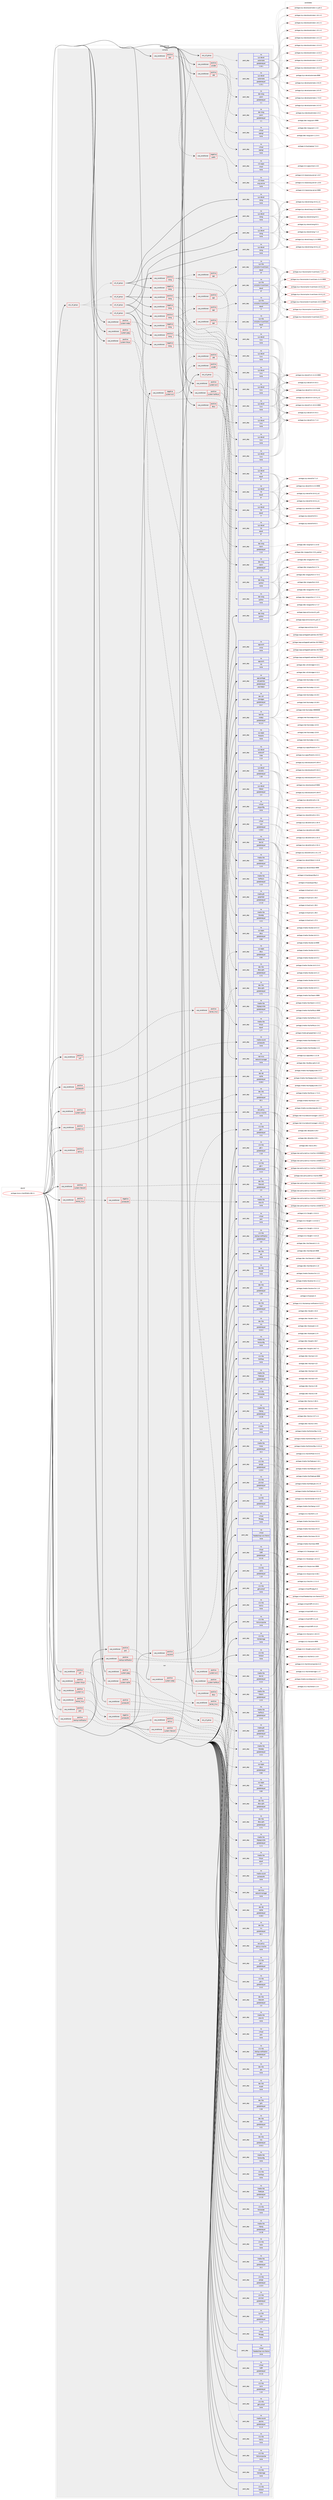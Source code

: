 digraph prolog {

# *************
# Graph options
# *************

newrank=true;
concentrate=true;
compound=true;
graph [rankdir=LR,fontname=Helvetica,fontsize=10,ranksep=1.5];#, ranksep=2.5, nodesep=0.2];
edge  [arrowhead=vee];
node  [fontname=Helvetica,fontsize=10];

# **********
# The ebuild
# **********

subgraph cluster_leftcol {
color=gray;
rank=same;
label=<<i>ebuild</i>>;
id [label="portage://www-client/firefox-68.4.1", color=red, width=4, href="../www-client/firefox-68.4.1.svg"];
}

# ****************
# The dependencies
# ****************

subgraph cluster_midcol {
color=gray;
label=<<i>dependencies</i>>;
subgraph cluster_compile {
fillcolor="#eeeeee";
style=filled;
label=<<i>compile</i>>;
subgraph any498 {
dependency27959 [label=<<TABLE BORDER="0" CELLBORDER="1" CELLSPACING="0" CELLPADDING="4"><TR><TD CELLPADDING="10">any_of_group</TD></TR></TABLE>>, shape=none, color=red];subgraph all26 {
dependency27960 [label=<<TABLE BORDER="0" CELLBORDER="1" CELLSPACING="0" CELLPADDING="4"><TR><TD CELLPADDING="10">all_of_group</TD></TR></TABLE>>, shape=none, color=red];subgraph pack22600 {
dependency27961 [label=<<TABLE BORDER="0" CELLBORDER="1" CELLSPACING="0" CELLPADDING="4" WIDTH="220"><TR><TD ROWSPAN="6" CELLPADDING="30">pack_dep</TD></TR><TR><TD WIDTH="110">no</TD></TR><TR><TD>sys-devel</TD></TR><TR><TD>clang</TD></TR><TR><TD>none</TD></TR><TR><TD></TD></TR></TABLE>>, shape=none, color=blue];
}
dependency27960:e -> dependency27961:w [weight=20,style="solid",arrowhead="inv"];
subgraph cond4838 {
dependency27962 [label=<<TABLE BORDER="0" CELLBORDER="1" CELLSPACING="0" CELLPADDING="4"><TR><TD ROWSPAN="3" CELLPADDING="10">use_conditional</TD></TR><TR><TD>negative</TD></TR><TR><TD>clang</TD></TR></TABLE>>, shape=none, color=red];
subgraph pack22601 {
dependency27963 [label=<<TABLE BORDER="0" CELLBORDER="1" CELLSPACING="0" CELLPADDING="4" WIDTH="220"><TR><TD ROWSPAN="6" CELLPADDING="30">pack_dep</TD></TR><TR><TD WIDTH="110">no</TD></TR><TR><TD>sys-devel</TD></TR><TR><TD>llvm</TD></TR><TR><TD>none</TD></TR><TR><TD></TD></TR></TABLE>>, shape=none, color=blue];
}
dependency27962:e -> dependency27963:w [weight=20,style="dashed",arrowhead="vee"];
}
dependency27960:e -> dependency27962:w [weight=20,style="solid",arrowhead="inv"];
subgraph cond4839 {
dependency27964 [label=<<TABLE BORDER="0" CELLBORDER="1" CELLSPACING="0" CELLPADDING="4"><TR><TD ROWSPAN="3" CELLPADDING="10">use_conditional</TD></TR><TR><TD>positive</TD></TR><TR><TD>clang</TD></TR></TABLE>>, shape=none, color=red];
subgraph pack22602 {
dependency27965 [label=<<TABLE BORDER="0" CELLBORDER="1" CELLSPACING="0" CELLPADDING="4" WIDTH="220"><TR><TD ROWSPAN="6" CELLPADDING="30">pack_dep</TD></TR><TR><TD WIDTH="110">no</TD></TR><TR><TD>sys-devel</TD></TR><TR><TD>lld</TD></TR><TR><TD>equal</TD></TR><TR><TD>9*</TD></TR></TABLE>>, shape=none, color=blue];
}
dependency27964:e -> dependency27965:w [weight=20,style="dashed",arrowhead="vee"];
subgraph pack22603 {
dependency27966 [label=<<TABLE BORDER="0" CELLBORDER="1" CELLSPACING="0" CELLPADDING="4" WIDTH="220"><TR><TD ROWSPAN="6" CELLPADDING="30">pack_dep</TD></TR><TR><TD WIDTH="110">no</TD></TR><TR><TD>sys-devel</TD></TR><TR><TD>llvm</TD></TR><TR><TD>none</TD></TR><TR><TD></TD></TR></TABLE>>, shape=none, color=blue];
}
dependency27964:e -> dependency27966:w [weight=20,style="dashed",arrowhead="vee"];
subgraph cond4840 {
dependency27967 [label=<<TABLE BORDER="0" CELLBORDER="1" CELLSPACING="0" CELLPADDING="4"><TR><TD ROWSPAN="3" CELLPADDING="10">use_conditional</TD></TR><TR><TD>positive</TD></TR><TR><TD>pgo</TD></TR></TABLE>>, shape=none, color=red];
subgraph pack22604 {
dependency27968 [label=<<TABLE BORDER="0" CELLBORDER="1" CELLSPACING="0" CELLPADDING="4" WIDTH="220"><TR><TD ROWSPAN="6" CELLPADDING="30">pack_dep</TD></TR><TR><TD WIDTH="110">no</TD></TR><TR><TD>sys-libs</TD></TR><TR><TD>compiler-rt-sanitizers</TD></TR><TR><TD>equal</TD></TR><TR><TD>9*</TD></TR></TABLE>>, shape=none, color=blue];
}
dependency27967:e -> dependency27968:w [weight=20,style="dashed",arrowhead="vee"];
}
dependency27964:e -> dependency27967:w [weight=20,style="dashed",arrowhead="vee"];
}
dependency27960:e -> dependency27964:w [weight=20,style="solid",arrowhead="inv"];
}
dependency27959:e -> dependency27960:w [weight=20,style="dotted",arrowhead="oinv"];
subgraph all27 {
dependency27969 [label=<<TABLE BORDER="0" CELLBORDER="1" CELLSPACING="0" CELLPADDING="4"><TR><TD CELLPADDING="10">all_of_group</TD></TR></TABLE>>, shape=none, color=red];subgraph pack22605 {
dependency27970 [label=<<TABLE BORDER="0" CELLBORDER="1" CELLSPACING="0" CELLPADDING="4" WIDTH="220"><TR><TD ROWSPAN="6" CELLPADDING="30">pack_dep</TD></TR><TR><TD WIDTH="110">no</TD></TR><TR><TD>sys-devel</TD></TR><TR><TD>clang</TD></TR><TR><TD>none</TD></TR><TR><TD></TD></TR></TABLE>>, shape=none, color=blue];
}
dependency27969:e -> dependency27970:w [weight=20,style="solid",arrowhead="inv"];
subgraph cond4841 {
dependency27971 [label=<<TABLE BORDER="0" CELLBORDER="1" CELLSPACING="0" CELLPADDING="4"><TR><TD ROWSPAN="3" CELLPADDING="10">use_conditional</TD></TR><TR><TD>negative</TD></TR><TR><TD>clang</TD></TR></TABLE>>, shape=none, color=red];
subgraph pack22606 {
dependency27972 [label=<<TABLE BORDER="0" CELLBORDER="1" CELLSPACING="0" CELLPADDING="4" WIDTH="220"><TR><TD ROWSPAN="6" CELLPADDING="30">pack_dep</TD></TR><TR><TD WIDTH="110">no</TD></TR><TR><TD>sys-devel</TD></TR><TR><TD>llvm</TD></TR><TR><TD>none</TD></TR><TR><TD></TD></TR></TABLE>>, shape=none, color=blue];
}
dependency27971:e -> dependency27972:w [weight=20,style="dashed",arrowhead="vee"];
}
dependency27969:e -> dependency27971:w [weight=20,style="solid",arrowhead="inv"];
subgraph cond4842 {
dependency27973 [label=<<TABLE BORDER="0" CELLBORDER="1" CELLSPACING="0" CELLPADDING="4"><TR><TD ROWSPAN="3" CELLPADDING="10">use_conditional</TD></TR><TR><TD>positive</TD></TR><TR><TD>clang</TD></TR></TABLE>>, shape=none, color=red];
subgraph pack22607 {
dependency27974 [label=<<TABLE BORDER="0" CELLBORDER="1" CELLSPACING="0" CELLPADDING="4" WIDTH="220"><TR><TD ROWSPAN="6" CELLPADDING="30">pack_dep</TD></TR><TR><TD WIDTH="110">no</TD></TR><TR><TD>sys-devel</TD></TR><TR><TD>lld</TD></TR><TR><TD>equal</TD></TR><TR><TD>8*</TD></TR></TABLE>>, shape=none, color=blue];
}
dependency27973:e -> dependency27974:w [weight=20,style="dashed",arrowhead="vee"];
subgraph pack22608 {
dependency27975 [label=<<TABLE BORDER="0" CELLBORDER="1" CELLSPACING="0" CELLPADDING="4" WIDTH="220"><TR><TD ROWSPAN="6" CELLPADDING="30">pack_dep</TD></TR><TR><TD WIDTH="110">no</TD></TR><TR><TD>sys-devel</TD></TR><TR><TD>llvm</TD></TR><TR><TD>none</TD></TR><TR><TD></TD></TR></TABLE>>, shape=none, color=blue];
}
dependency27973:e -> dependency27975:w [weight=20,style="dashed",arrowhead="vee"];
subgraph cond4843 {
dependency27976 [label=<<TABLE BORDER="0" CELLBORDER="1" CELLSPACING="0" CELLPADDING="4"><TR><TD ROWSPAN="3" CELLPADDING="10">use_conditional</TD></TR><TR><TD>positive</TD></TR><TR><TD>pgo</TD></TR></TABLE>>, shape=none, color=red];
subgraph pack22609 {
dependency27977 [label=<<TABLE BORDER="0" CELLBORDER="1" CELLSPACING="0" CELLPADDING="4" WIDTH="220"><TR><TD ROWSPAN="6" CELLPADDING="30">pack_dep</TD></TR><TR><TD WIDTH="110">no</TD></TR><TR><TD>sys-libs</TD></TR><TR><TD>compiler-rt-sanitizers</TD></TR><TR><TD>equal</TD></TR><TR><TD>8*</TD></TR></TABLE>>, shape=none, color=blue];
}
dependency27976:e -> dependency27977:w [weight=20,style="dashed",arrowhead="vee"];
}
dependency27973:e -> dependency27976:w [weight=20,style="dashed",arrowhead="vee"];
}
dependency27969:e -> dependency27973:w [weight=20,style="solid",arrowhead="inv"];
}
dependency27959:e -> dependency27969:w [weight=20,style="dotted",arrowhead="oinv"];
subgraph all28 {
dependency27978 [label=<<TABLE BORDER="0" CELLBORDER="1" CELLSPACING="0" CELLPADDING="4"><TR><TD CELLPADDING="10">all_of_group</TD></TR></TABLE>>, shape=none, color=red];subgraph pack22610 {
dependency27979 [label=<<TABLE BORDER="0" CELLBORDER="1" CELLSPACING="0" CELLPADDING="4" WIDTH="220"><TR><TD ROWSPAN="6" CELLPADDING="30">pack_dep</TD></TR><TR><TD WIDTH="110">no</TD></TR><TR><TD>sys-devel</TD></TR><TR><TD>clang</TD></TR><TR><TD>none</TD></TR><TR><TD></TD></TR></TABLE>>, shape=none, color=blue];
}
dependency27978:e -> dependency27979:w [weight=20,style="solid",arrowhead="inv"];
subgraph cond4844 {
dependency27980 [label=<<TABLE BORDER="0" CELLBORDER="1" CELLSPACING="0" CELLPADDING="4"><TR><TD ROWSPAN="3" CELLPADDING="10">use_conditional</TD></TR><TR><TD>negative</TD></TR><TR><TD>clang</TD></TR></TABLE>>, shape=none, color=red];
subgraph pack22611 {
dependency27981 [label=<<TABLE BORDER="0" CELLBORDER="1" CELLSPACING="0" CELLPADDING="4" WIDTH="220"><TR><TD ROWSPAN="6" CELLPADDING="30">pack_dep</TD></TR><TR><TD WIDTH="110">no</TD></TR><TR><TD>sys-devel</TD></TR><TR><TD>llvm</TD></TR><TR><TD>none</TD></TR><TR><TD></TD></TR></TABLE>>, shape=none, color=blue];
}
dependency27980:e -> dependency27981:w [weight=20,style="dashed",arrowhead="vee"];
}
dependency27978:e -> dependency27980:w [weight=20,style="solid",arrowhead="inv"];
subgraph cond4845 {
dependency27982 [label=<<TABLE BORDER="0" CELLBORDER="1" CELLSPACING="0" CELLPADDING="4"><TR><TD ROWSPAN="3" CELLPADDING="10">use_conditional</TD></TR><TR><TD>positive</TD></TR><TR><TD>clang</TD></TR></TABLE>>, shape=none, color=red];
subgraph pack22612 {
dependency27983 [label=<<TABLE BORDER="0" CELLBORDER="1" CELLSPACING="0" CELLPADDING="4" WIDTH="220"><TR><TD ROWSPAN="6" CELLPADDING="30">pack_dep</TD></TR><TR><TD WIDTH="110">no</TD></TR><TR><TD>sys-devel</TD></TR><TR><TD>lld</TD></TR><TR><TD>equal</TD></TR><TR><TD>7*</TD></TR></TABLE>>, shape=none, color=blue];
}
dependency27982:e -> dependency27983:w [weight=20,style="dashed",arrowhead="vee"];
subgraph pack22613 {
dependency27984 [label=<<TABLE BORDER="0" CELLBORDER="1" CELLSPACING="0" CELLPADDING="4" WIDTH="220"><TR><TD ROWSPAN="6" CELLPADDING="30">pack_dep</TD></TR><TR><TD WIDTH="110">no</TD></TR><TR><TD>sys-devel</TD></TR><TR><TD>llvm</TD></TR><TR><TD>none</TD></TR><TR><TD></TD></TR></TABLE>>, shape=none, color=blue];
}
dependency27982:e -> dependency27984:w [weight=20,style="dashed",arrowhead="vee"];
subgraph cond4846 {
dependency27985 [label=<<TABLE BORDER="0" CELLBORDER="1" CELLSPACING="0" CELLPADDING="4"><TR><TD ROWSPAN="3" CELLPADDING="10">use_conditional</TD></TR><TR><TD>positive</TD></TR><TR><TD>pgo</TD></TR></TABLE>>, shape=none, color=red];
subgraph pack22614 {
dependency27986 [label=<<TABLE BORDER="0" CELLBORDER="1" CELLSPACING="0" CELLPADDING="4" WIDTH="220"><TR><TD ROWSPAN="6" CELLPADDING="30">pack_dep</TD></TR><TR><TD WIDTH="110">no</TD></TR><TR><TD>sys-libs</TD></TR><TR><TD>compiler-rt-sanitizers</TD></TR><TR><TD>equal</TD></TR><TR><TD>7*</TD></TR></TABLE>>, shape=none, color=blue];
}
dependency27985:e -> dependency27986:w [weight=20,style="dashed",arrowhead="vee"];
}
dependency27982:e -> dependency27985:w [weight=20,style="dashed",arrowhead="vee"];
}
dependency27978:e -> dependency27982:w [weight=20,style="solid",arrowhead="inv"];
}
dependency27959:e -> dependency27978:w [weight=20,style="dotted",arrowhead="oinv"];
subgraph all29 {
dependency27987 [label=<<TABLE BORDER="0" CELLBORDER="1" CELLSPACING="0" CELLPADDING="4"><TR><TD CELLPADDING="10">all_of_group</TD></TR></TABLE>>, shape=none, color=red];subgraph pack22615 {
dependency27988 [label=<<TABLE BORDER="0" CELLBORDER="1" CELLSPACING="0" CELLPADDING="4" WIDTH="220"><TR><TD ROWSPAN="6" CELLPADDING="30">pack_dep</TD></TR><TR><TD WIDTH="110">no</TD></TR><TR><TD>sys-devel</TD></TR><TR><TD>clang</TD></TR><TR><TD>none</TD></TR><TR><TD></TD></TR></TABLE>>, shape=none, color=blue];
}
dependency27987:e -> dependency27988:w [weight=20,style="solid",arrowhead="inv"];
subgraph cond4847 {
dependency27989 [label=<<TABLE BORDER="0" CELLBORDER="1" CELLSPACING="0" CELLPADDING="4"><TR><TD ROWSPAN="3" CELLPADDING="10">use_conditional</TD></TR><TR><TD>negative</TD></TR><TR><TD>clang</TD></TR></TABLE>>, shape=none, color=red];
subgraph pack22616 {
dependency27990 [label=<<TABLE BORDER="0" CELLBORDER="1" CELLSPACING="0" CELLPADDING="4" WIDTH="220"><TR><TD ROWSPAN="6" CELLPADDING="30">pack_dep</TD></TR><TR><TD WIDTH="110">no</TD></TR><TR><TD>sys-devel</TD></TR><TR><TD>llvm</TD></TR><TR><TD>none</TD></TR><TR><TD></TD></TR></TABLE>>, shape=none, color=blue];
}
dependency27989:e -> dependency27990:w [weight=20,style="dashed",arrowhead="vee"];
}
dependency27987:e -> dependency27989:w [weight=20,style="solid",arrowhead="inv"];
subgraph cond4848 {
dependency27991 [label=<<TABLE BORDER="0" CELLBORDER="1" CELLSPACING="0" CELLPADDING="4"><TR><TD ROWSPAN="3" CELLPADDING="10">use_conditional</TD></TR><TR><TD>positive</TD></TR><TR><TD>clang</TD></TR></TABLE>>, shape=none, color=red];
subgraph pack22617 {
dependency27992 [label=<<TABLE BORDER="0" CELLBORDER="1" CELLSPACING="0" CELLPADDING="4" WIDTH="220"><TR><TD ROWSPAN="6" CELLPADDING="30">pack_dep</TD></TR><TR><TD WIDTH="110">no</TD></TR><TR><TD>sys-devel</TD></TR><TR><TD>lld</TD></TR><TR><TD>equal</TD></TR><TR><TD>6*</TD></TR></TABLE>>, shape=none, color=blue];
}
dependency27991:e -> dependency27992:w [weight=20,style="dashed",arrowhead="vee"];
subgraph pack22618 {
dependency27993 [label=<<TABLE BORDER="0" CELLBORDER="1" CELLSPACING="0" CELLPADDING="4" WIDTH="220"><TR><TD ROWSPAN="6" CELLPADDING="30">pack_dep</TD></TR><TR><TD WIDTH="110">no</TD></TR><TR><TD>sys-devel</TD></TR><TR><TD>llvm</TD></TR><TR><TD>none</TD></TR><TR><TD></TD></TR></TABLE>>, shape=none, color=blue];
}
dependency27991:e -> dependency27993:w [weight=20,style="dashed",arrowhead="vee"];
subgraph cond4849 {
dependency27994 [label=<<TABLE BORDER="0" CELLBORDER="1" CELLSPACING="0" CELLPADDING="4"><TR><TD ROWSPAN="3" CELLPADDING="10">use_conditional</TD></TR><TR><TD>positive</TD></TR><TR><TD>pgo</TD></TR></TABLE>>, shape=none, color=red];
subgraph pack22619 {
dependency27995 [label=<<TABLE BORDER="0" CELLBORDER="1" CELLSPACING="0" CELLPADDING="4" WIDTH="220"><TR><TD ROWSPAN="6" CELLPADDING="30">pack_dep</TD></TR><TR><TD WIDTH="110">no</TD></TR><TR><TD>sys-libs</TD></TR><TR><TD>compiler-rt-sanitizers</TD></TR><TR><TD>equal</TD></TR><TR><TD>6*</TD></TR></TABLE>>, shape=none, color=blue];
}
dependency27994:e -> dependency27995:w [weight=20,style="dashed",arrowhead="vee"];
}
dependency27991:e -> dependency27994:w [weight=20,style="dashed",arrowhead="vee"];
}
dependency27987:e -> dependency27991:w [weight=20,style="solid",arrowhead="inv"];
}
dependency27959:e -> dependency27987:w [weight=20,style="dotted",arrowhead="oinv"];
}
id:e -> dependency27959:w [weight=20,style="solid",arrowhead="vee"];
subgraph any499 {
dependency27996 [label=<<TABLE BORDER="0" CELLBORDER="1" CELLSPACING="0" CELLPADDING="4"><TR><TD CELLPADDING="10">any_of_group</TD></TR></TABLE>>, shape=none, color=red];subgraph pack22620 {
dependency27997 [label=<<TABLE BORDER="0" CELLBORDER="1" CELLSPACING="0" CELLPADDING="4" WIDTH="220"><TR><TD ROWSPAN="6" CELLPADDING="30">pack_dep</TD></TR><TR><TD WIDTH="110">no</TD></TR><TR><TD>dev-lang</TD></TR><TR><TD>python</TD></TR><TR><TD>none</TD></TR><TR><TD></TD></TR></TABLE>>, shape=none, color=blue];
}
dependency27996:e -> dependency27997:w [weight=20,style="dotted",arrowhead="oinv"];
subgraph pack22621 {
dependency27998 [label=<<TABLE BORDER="0" CELLBORDER="1" CELLSPACING="0" CELLPADDING="4" WIDTH="220"><TR><TD ROWSPAN="6" CELLPADDING="30">pack_dep</TD></TR><TR><TD WIDTH="110">no</TD></TR><TR><TD>dev-lang</TD></TR><TR><TD>python</TD></TR><TR><TD>none</TD></TR><TR><TD></TD></TR></TABLE>>, shape=none, color=blue];
}
dependency27996:e -> dependency27998:w [weight=20,style="dotted",arrowhead="oinv"];
}
id:e -> dependency27996:w [weight=20,style="solid",arrowhead="vee"];
subgraph any500 {
dependency27999 [label=<<TABLE BORDER="0" CELLBORDER="1" CELLSPACING="0" CELLPADDING="4"><TR><TD CELLPADDING="10">any_of_group</TD></TR></TABLE>>, shape=none, color=red];subgraph pack22622 {
dependency28000 [label=<<TABLE BORDER="0" CELLBORDER="1" CELLSPACING="0" CELLPADDING="4" WIDTH="220"><TR><TD ROWSPAN="6" CELLPADDING="30">pack_dep</TD></TR><TR><TD WIDTH="110">no</TD></TR><TR><TD>sys-devel</TD></TR><TR><TD>automake</TD></TR><TR><TD>greaterequal</TD></TR><TR><TD>1.16.1</TD></TR></TABLE>>, shape=none, color=blue];
}
dependency27999:e -> dependency28000:w [weight=20,style="dotted",arrowhead="oinv"];
subgraph pack22623 {
dependency28001 [label=<<TABLE BORDER="0" CELLBORDER="1" CELLSPACING="0" CELLPADDING="4" WIDTH="220"><TR><TD ROWSPAN="6" CELLPADDING="30">pack_dep</TD></TR><TR><TD WIDTH="110">no</TD></TR><TR><TD>sys-devel</TD></TR><TR><TD>automake</TD></TR><TR><TD>greaterequal</TD></TR><TR><TD>1.15.1</TD></TR></TABLE>>, shape=none, color=blue];
}
dependency27999:e -> dependency28001:w [weight=20,style="dotted",arrowhead="oinv"];
}
id:e -> dependency27999:w [weight=20,style="solid",arrowhead="vee"];
subgraph cond4850 {
dependency28002 [label=<<TABLE BORDER="0" CELLBORDER="1" CELLSPACING="0" CELLPADDING="4"><TR><TD ROWSPAN="3" CELLPADDING="10">use_conditional</TD></TR><TR><TD>negative</TD></TR><TR><TD>system-av1</TD></TR></TABLE>>, shape=none, color=red];
subgraph cond4851 {
dependency28003 [label=<<TABLE BORDER="0" CELLBORDER="1" CELLSPACING="0" CELLPADDING="4"><TR><TD ROWSPAN="3" CELLPADDING="10">use_conditional</TD></TR><TR><TD>positive</TD></TR><TR><TD>amd64</TD></TR></TABLE>>, shape=none, color=red];
subgraph pack22624 {
dependency28004 [label=<<TABLE BORDER="0" CELLBORDER="1" CELLSPACING="0" CELLPADDING="4" WIDTH="220"><TR><TD ROWSPAN="6" CELLPADDING="30">pack_dep</TD></TR><TR><TD WIDTH="110">no</TD></TR><TR><TD>dev-lang</TD></TR><TR><TD>nasm</TD></TR><TR><TD>greaterequal</TD></TR><TR><TD>2.13</TD></TR></TABLE>>, shape=none, color=blue];
}
dependency28003:e -> dependency28004:w [weight=20,style="dashed",arrowhead="vee"];
}
dependency28002:e -> dependency28003:w [weight=20,style="dashed",arrowhead="vee"];
subgraph cond4852 {
dependency28005 [label=<<TABLE BORDER="0" CELLBORDER="1" CELLSPACING="0" CELLPADDING="4"><TR><TD ROWSPAN="3" CELLPADDING="10">use_conditional</TD></TR><TR><TD>positive</TD></TR><TR><TD>x86</TD></TR></TABLE>>, shape=none, color=red];
subgraph pack22625 {
dependency28006 [label=<<TABLE BORDER="0" CELLBORDER="1" CELLSPACING="0" CELLPADDING="4" WIDTH="220"><TR><TD ROWSPAN="6" CELLPADDING="30">pack_dep</TD></TR><TR><TD WIDTH="110">no</TD></TR><TR><TD>dev-lang</TD></TR><TR><TD>nasm</TD></TR><TR><TD>greaterequal</TD></TR><TR><TD>2.13</TD></TR></TABLE>>, shape=none, color=blue];
}
dependency28005:e -> dependency28006:w [weight=20,style="dashed",arrowhead="vee"];
}
dependency28002:e -> dependency28005:w [weight=20,style="dashed",arrowhead="vee"];
}
id:e -> dependency28002:w [weight=20,style="solid",arrowhead="vee"];
subgraph cond4853 {
dependency28007 [label=<<TABLE BORDER="0" CELLBORDER="1" CELLSPACING="0" CELLPADDING="4"><TR><TD ROWSPAN="3" CELLPADDING="10">use_conditional</TD></TR><TR><TD>positive</TD></TR><TR><TD>amd64</TD></TR></TABLE>>, shape=none, color=red];
subgraph pack22626 {
dependency28008 [label=<<TABLE BORDER="0" CELLBORDER="1" CELLSPACING="0" CELLPADDING="4" WIDTH="220"><TR><TD ROWSPAN="6" CELLPADDING="30">pack_dep</TD></TR><TR><TD WIDTH="110">no</TD></TR><TR><TD>dev-lang</TD></TR><TR><TD>yasm</TD></TR><TR><TD>greaterequal</TD></TR><TR><TD>1.1</TD></TR></TABLE>>, shape=none, color=blue];
}
dependency28007:e -> dependency28008:w [weight=20,style="dashed",arrowhead="vee"];
subgraph pack22627 {
dependency28009 [label=<<TABLE BORDER="0" CELLBORDER="1" CELLSPACING="0" CELLPADDING="4" WIDTH="220"><TR><TD ROWSPAN="6" CELLPADDING="30">pack_dep</TD></TR><TR><TD WIDTH="110">no</TD></TR><TR><TD>virtual</TD></TR><TR><TD>opengl</TD></TR><TR><TD>none</TD></TR><TR><TD></TD></TR></TABLE>>, shape=none, color=blue];
}
dependency28007:e -> dependency28009:w [weight=20,style="dashed",arrowhead="vee"];
}
id:e -> dependency28007:w [weight=20,style="solid",arrowhead="vee"];
subgraph cond4854 {
dependency28010 [label=<<TABLE BORDER="0" CELLBORDER="1" CELLSPACING="0" CELLPADDING="4"><TR><TD ROWSPAN="3" CELLPADDING="10">use_conditional</TD></TR><TR><TD>positive</TD></TR><TR><TD>dbus</TD></TR></TABLE>>, shape=none, color=red];
subgraph pack22628 {
dependency28011 [label=<<TABLE BORDER="0" CELLBORDER="1" CELLSPACING="0" CELLPADDING="4" WIDTH="220"><TR><TD ROWSPAN="6" CELLPADDING="30">pack_dep</TD></TR><TR><TD WIDTH="110">no</TD></TR><TR><TD>sys-apps</TD></TR><TR><TD>dbus</TD></TR><TR><TD>greaterequal</TD></TR><TR><TD>0.60</TD></TR></TABLE>>, shape=none, color=blue];
}
dependency28010:e -> dependency28011:w [weight=20,style="dashed",arrowhead="vee"];
subgraph pack22629 {
dependency28012 [label=<<TABLE BORDER="0" CELLBORDER="1" CELLSPACING="0" CELLPADDING="4" WIDTH="220"><TR><TD ROWSPAN="6" CELLPADDING="30">pack_dep</TD></TR><TR><TD WIDTH="110">no</TD></TR><TR><TD>dev-libs</TD></TR><TR><TD>dbus-glib</TD></TR><TR><TD>greaterequal</TD></TR><TR><TD>0.72</TD></TR></TABLE>>, shape=none, color=blue];
}
dependency28010:e -> dependency28012:w [weight=20,style="dashed",arrowhead="vee"];
}
id:e -> dependency28010:w [weight=20,style="solid",arrowhead="vee"];
subgraph cond4855 {
dependency28013 [label=<<TABLE BORDER="0" CELLBORDER="1" CELLSPACING="0" CELLPADDING="4"><TR><TD ROWSPAN="3" CELLPADDING="10">use_conditional</TD></TR><TR><TD>positive</TD></TR><TR><TD>jack</TD></TR></TABLE>>, shape=none, color=red];
subgraph pack22630 {
dependency28014 [label=<<TABLE BORDER="0" CELLBORDER="1" CELLSPACING="0" CELLPADDING="4" WIDTH="220"><TR><TD ROWSPAN="6" CELLPADDING="30">pack_dep</TD></TR><TR><TD WIDTH="110">no</TD></TR><TR><TD>virtual</TD></TR><TR><TD>jack</TD></TR><TR><TD>none</TD></TR><TR><TD></TD></TR></TABLE>>, shape=none, color=blue];
}
dependency28013:e -> dependency28014:w [weight=20,style="dashed",arrowhead="vee"];
}
id:e -> dependency28013:w [weight=20,style="solid",arrowhead="vee"];
subgraph cond4856 {
dependency28015 [label=<<TABLE BORDER="0" CELLBORDER="1" CELLSPACING="0" CELLPADDING="4"><TR><TD ROWSPAN="3" CELLPADDING="10">use_conditional</TD></TR><TR><TD>positive</TD></TR><TR><TD>kernel_linux</TD></TR></TABLE>>, shape=none, color=red];
subgraph cond4857 {
dependency28016 [label=<<TABLE BORDER="0" CELLBORDER="1" CELLSPACING="0" CELLPADDING="4"><TR><TD ROWSPAN="3" CELLPADDING="10">use_conditional</TD></TR><TR><TD>negative</TD></TR><TR><TD>pulseaudio</TD></TR></TABLE>>, shape=none, color=red];
subgraph pack22631 {
dependency28017 [label=<<TABLE BORDER="0" CELLBORDER="1" CELLSPACING="0" CELLPADDING="4" WIDTH="220"><TR><TD ROWSPAN="6" CELLPADDING="30">pack_dep</TD></TR><TR><TD WIDTH="110">no</TD></TR><TR><TD>media-libs</TD></TR><TR><TD>alsa-lib</TD></TR><TR><TD>none</TD></TR><TR><TD></TD></TR></TABLE>>, shape=none, color=blue];
}
dependency28016:e -> dependency28017:w [weight=20,style="dashed",arrowhead="vee"];
}
dependency28015:e -> dependency28016:w [weight=20,style="dashed",arrowhead="vee"];
}
id:e -> dependency28015:w [weight=20,style="solid",arrowhead="vee"];
subgraph cond4858 {
dependency28018 [label=<<TABLE BORDER="0" CELLBORDER="1" CELLSPACING="0" CELLPADDING="4"><TR><TD ROWSPAN="3" CELLPADDING="10">use_conditional</TD></TR><TR><TD>positive</TD></TR><TR><TD>pgo</TD></TR></TABLE>>, shape=none, color=red];
subgraph cond4859 {
dependency28019 [label=<<TABLE BORDER="0" CELLBORDER="1" CELLSPACING="0" CELLPADDING="4"><TR><TD ROWSPAN="3" CELLPADDING="10">use_conditional</TD></TR><TR><TD>negative</TD></TR><TR><TD>prefix</TD></TR></TABLE>>, shape=none, color=red];
subgraph pack22632 {
dependency28020 [label=<<TABLE BORDER="0" CELLBORDER="1" CELLSPACING="0" CELLPADDING="4" WIDTH="220"><TR><TD ROWSPAN="6" CELLPADDING="30">pack_dep</TD></TR><TR><TD WIDTH="110">no</TD></TR><TR><TD>x11-base</TD></TR><TR><TD>xorg-server</TD></TR><TR><TD>none</TD></TR><TR><TD></TD></TR></TABLE>>, shape=none, color=blue];
}
dependency28019:e -> dependency28020:w [weight=20,style="dashed",arrowhead="vee"];
}
dependency28018:e -> dependency28019:w [weight=20,style="dashed",arrowhead="vee"];
subgraph pack22633 {
dependency28021 [label=<<TABLE BORDER="0" CELLBORDER="1" CELLSPACING="0" CELLPADDING="4" WIDTH="220"><TR><TD ROWSPAN="6" CELLPADDING="30">pack_dep</TD></TR><TR><TD WIDTH="110">no</TD></TR><TR><TD>x11-apps</TD></TR><TR><TD>xhost</TD></TR><TR><TD>none</TD></TR><TR><TD></TD></TR></TABLE>>, shape=none, color=blue];
}
dependency28018:e -> dependency28021:w [weight=20,style="dashed",arrowhead="vee"];
}
id:e -> dependency28018:w [weight=20,style="solid",arrowhead="vee"];
subgraph cond4860 {
dependency28022 [label=<<TABLE BORDER="0" CELLBORDER="1" CELLSPACING="0" CELLPADDING="4"><TR><TD ROWSPAN="3" CELLPADDING="10">use_conditional</TD></TR><TR><TD>positive</TD></TR><TR><TD>pulseaudio</TD></TR></TABLE>>, shape=none, color=red];
subgraph pack22634 {
dependency28023 [label=<<TABLE BORDER="0" CELLBORDER="1" CELLSPACING="0" CELLPADDING="4" WIDTH="220"><TR><TD ROWSPAN="6" CELLPADDING="30">pack_dep</TD></TR><TR><TD WIDTH="110">no</TD></TR><TR><TD>media-sound</TD></TR><TR><TD>pulseaudio</TD></TR><TR><TD>none</TD></TR><TR><TD></TD></TR></TABLE>>, shape=none, color=blue];
}
dependency28022:e -> dependency28023:w [weight=20,style="dashed",arrowhead="vee"];
}
id:e -> dependency28022:w [weight=20,style="solid",arrowhead="vee"];
subgraph cond4861 {
dependency28024 [label=<<TABLE BORDER="0" CELLBORDER="1" CELLSPACING="0" CELLPADDING="4"><TR><TD ROWSPAN="3" CELLPADDING="10">use_conditional</TD></TR><TR><TD>positive</TD></TR><TR><TD>selinux</TD></TR></TABLE>>, shape=none, color=red];
subgraph pack22635 {
dependency28025 [label=<<TABLE BORDER="0" CELLBORDER="1" CELLSPACING="0" CELLPADDING="4" WIDTH="220"><TR><TD ROWSPAN="6" CELLPADDING="30">pack_dep</TD></TR><TR><TD WIDTH="110">no</TD></TR><TR><TD>sec-policy</TD></TR><TR><TD>selinux-mozilla</TD></TR><TR><TD>none</TD></TR><TR><TD></TD></TR></TABLE>>, shape=none, color=blue];
}
dependency28024:e -> dependency28025:w [weight=20,style="dashed",arrowhead="vee"];
}
id:e -> dependency28024:w [weight=20,style="solid",arrowhead="vee"];
subgraph cond4862 {
dependency28026 [label=<<TABLE BORDER="0" CELLBORDER="1" CELLSPACING="0" CELLPADDING="4"><TR><TD ROWSPAN="3" CELLPADDING="10">use_conditional</TD></TR><TR><TD>positive</TD></TR><TR><TD>startup-notification</TD></TR></TABLE>>, shape=none, color=red];
subgraph pack22636 {
dependency28027 [label=<<TABLE BORDER="0" CELLBORDER="1" CELLSPACING="0" CELLPADDING="4" WIDTH="220"><TR><TD ROWSPAN="6" CELLPADDING="30">pack_dep</TD></TR><TR><TD WIDTH="110">no</TD></TR><TR><TD>x11-libs</TD></TR><TR><TD>startup-notification</TD></TR><TR><TD>greaterequal</TD></TR><TR><TD>0.8</TD></TR></TABLE>>, shape=none, color=blue];
}
dependency28026:e -> dependency28027:w [weight=20,style="dashed",arrowhead="vee"];
}
id:e -> dependency28026:w [weight=20,style="solid",arrowhead="vee"];
subgraph cond4863 {
dependency28028 [label=<<TABLE BORDER="0" CELLBORDER="1" CELLSPACING="0" CELLPADDING="4"><TR><TD ROWSPAN="3" CELLPADDING="10">use_conditional</TD></TR><TR><TD>positive</TD></TR><TR><TD>system-av1</TD></TR></TABLE>>, shape=none, color=red];
subgraph pack22637 {
dependency28029 [label=<<TABLE BORDER="0" CELLBORDER="1" CELLSPACING="0" CELLPADDING="4" WIDTH="220"><TR><TD ROWSPAN="6" CELLPADDING="30">pack_dep</TD></TR><TR><TD WIDTH="110">no</TD></TR><TR><TD>media-libs</TD></TR><TR><TD>dav1d</TD></TR><TR><TD>greaterequal</TD></TR><TR><TD>0.3.0</TD></TR></TABLE>>, shape=none, color=blue];
}
dependency28028:e -> dependency28029:w [weight=20,style="dashed",arrowhead="vee"];
subgraph pack22638 {
dependency28030 [label=<<TABLE BORDER="0" CELLBORDER="1" CELLSPACING="0" CELLPADDING="4" WIDTH="220"><TR><TD ROWSPAN="6" CELLPADDING="30">pack_dep</TD></TR><TR><TD WIDTH="110">no</TD></TR><TR><TD>media-libs</TD></TR><TR><TD>libaom</TD></TR><TR><TD>greaterequal</TD></TR><TR><TD>1.0.0</TD></TR></TABLE>>, shape=none, color=blue];
}
dependency28028:e -> dependency28030:w [weight=20,style="dashed",arrowhead="vee"];
}
id:e -> dependency28028:w [weight=20,style="solid",arrowhead="vee"];
subgraph cond4864 {
dependency28031 [label=<<TABLE BORDER="0" CELLBORDER="1" CELLSPACING="0" CELLPADDING="4"><TR><TD ROWSPAN="3" CELLPADDING="10">use_conditional</TD></TR><TR><TD>positive</TD></TR><TR><TD>system-harfbuzz</TD></TR></TABLE>>, shape=none, color=red];
subgraph pack22639 {
dependency28032 [label=<<TABLE BORDER="0" CELLBORDER="1" CELLSPACING="0" CELLPADDING="4" WIDTH="220"><TR><TD ROWSPAN="6" CELLPADDING="30">pack_dep</TD></TR><TR><TD WIDTH="110">no</TD></TR><TR><TD>media-libs</TD></TR><TR><TD>harfbuzz</TD></TR><TR><TD>greaterequal</TD></TR><TR><TD>2.4.0</TD></TR></TABLE>>, shape=none, color=blue];
}
dependency28031:e -> dependency28032:w [weight=20,style="dashed",arrowhead="vee"];
subgraph pack22640 {
dependency28033 [label=<<TABLE BORDER="0" CELLBORDER="1" CELLSPACING="0" CELLPADDING="4" WIDTH="220"><TR><TD ROWSPAN="6" CELLPADDING="30">pack_dep</TD></TR><TR><TD WIDTH="110">no</TD></TR><TR><TD>media-gfx</TD></TR><TR><TD>graphite2</TD></TR><TR><TD>greaterequal</TD></TR><TR><TD>1.3.13</TD></TR></TABLE>>, shape=none, color=blue];
}
dependency28031:e -> dependency28033:w [weight=20,style="dashed",arrowhead="vee"];
}
id:e -> dependency28031:w [weight=20,style="solid",arrowhead="vee"];
subgraph cond4865 {
dependency28034 [label=<<TABLE BORDER="0" CELLBORDER="1" CELLSPACING="0" CELLPADDING="4"><TR><TD ROWSPAN="3" CELLPADDING="10">use_conditional</TD></TR><TR><TD>positive</TD></TR><TR><TD>system-icu</TD></TR></TABLE>>, shape=none, color=red];
subgraph pack22641 {
dependency28035 [label=<<TABLE BORDER="0" CELLBORDER="1" CELLSPACING="0" CELLPADDING="4" WIDTH="220"><TR><TD ROWSPAN="6" CELLPADDING="30">pack_dep</TD></TR><TR><TD WIDTH="110">no</TD></TR><TR><TD>dev-libs</TD></TR><TR><TD>icu</TD></TR><TR><TD>greaterequal</TD></TR><TR><TD>63.1</TD></TR></TABLE>>, shape=none, color=blue];
}
dependency28034:e -> dependency28035:w [weight=20,style="dashed",arrowhead="vee"];
}
id:e -> dependency28034:w [weight=20,style="solid",arrowhead="vee"];
subgraph cond4866 {
dependency28036 [label=<<TABLE BORDER="0" CELLBORDER="1" CELLSPACING="0" CELLPADDING="4"><TR><TD ROWSPAN="3" CELLPADDING="10">use_conditional</TD></TR><TR><TD>positive</TD></TR><TR><TD>system-jpeg</TD></TR></TABLE>>, shape=none, color=red];
subgraph pack22642 {
dependency28037 [label=<<TABLE BORDER="0" CELLBORDER="1" CELLSPACING="0" CELLPADDING="4" WIDTH="220"><TR><TD ROWSPAN="6" CELLPADDING="30">pack_dep</TD></TR><TR><TD WIDTH="110">no</TD></TR><TR><TD>media-libs</TD></TR><TR><TD>libjpeg-turbo</TD></TR><TR><TD>greaterequal</TD></TR><TR><TD>1.2.1</TD></TR></TABLE>>, shape=none, color=blue];
}
dependency28036:e -> dependency28037:w [weight=20,style="dashed",arrowhead="vee"];
}
id:e -> dependency28036:w [weight=20,style="solid",arrowhead="vee"];
subgraph cond4867 {
dependency28038 [label=<<TABLE BORDER="0" CELLBORDER="1" CELLSPACING="0" CELLPADDING="4"><TR><TD ROWSPAN="3" CELLPADDING="10">use_conditional</TD></TR><TR><TD>positive</TD></TR><TR><TD>system-libevent</TD></TR></TABLE>>, shape=none, color=red];
subgraph pack22643 {
dependency28039 [label=<<TABLE BORDER="0" CELLBORDER="1" CELLSPACING="0" CELLPADDING="4" WIDTH="220"><TR><TD ROWSPAN="6" CELLPADDING="30">pack_dep</TD></TR><TR><TD WIDTH="110">no</TD></TR><TR><TD>dev-libs</TD></TR><TR><TD>libevent</TD></TR><TR><TD>greaterequal</TD></TR><TR><TD>2.0</TD></TR></TABLE>>, shape=none, color=blue];
}
dependency28038:e -> dependency28039:w [weight=20,style="dashed",arrowhead="vee"];
}
id:e -> dependency28038:w [weight=20,style="solid",arrowhead="vee"];
subgraph cond4868 {
dependency28040 [label=<<TABLE BORDER="0" CELLBORDER="1" CELLSPACING="0" CELLPADDING="4"><TR><TD ROWSPAN="3" CELLPADDING="10">use_conditional</TD></TR><TR><TD>positive</TD></TR><TR><TD>system-libvpx</TD></TR></TABLE>>, shape=none, color=red];
subgraph pack22644 {
dependency28041 [label=<<TABLE BORDER="0" CELLBORDER="1" CELLSPACING="0" CELLPADDING="4" WIDTH="220"><TR><TD ROWSPAN="6" CELLPADDING="30">pack_dep</TD></TR><TR><TD WIDTH="110">no</TD></TR><TR><TD>media-libs</TD></TR><TR><TD>libvpx</TD></TR><TR><TD>equal</TD></TR><TR><TD>1.7*</TD></TR></TABLE>>, shape=none, color=blue];
}
dependency28040:e -> dependency28041:w [weight=20,style="dashed",arrowhead="vee"];
}
id:e -> dependency28040:w [weight=20,style="solid",arrowhead="vee"];
subgraph cond4869 {
dependency28042 [label=<<TABLE BORDER="0" CELLBORDER="1" CELLSPACING="0" CELLPADDING="4"><TR><TD ROWSPAN="3" CELLPADDING="10">use_conditional</TD></TR><TR><TD>positive</TD></TR><TR><TD>system-sqlite</TD></TR></TABLE>>, shape=none, color=red];
subgraph pack22645 {
dependency28043 [label=<<TABLE BORDER="0" CELLBORDER="1" CELLSPACING="0" CELLPADDING="4" WIDTH="220"><TR><TD ROWSPAN="6" CELLPADDING="30">pack_dep</TD></TR><TR><TD WIDTH="110">no</TD></TR><TR><TD>dev-db</TD></TR><TR><TD>sqlite</TD></TR><TR><TD>greaterequal</TD></TR><TR><TD>3.28.0</TD></TR></TABLE>>, shape=none, color=blue];
}
dependency28042:e -> dependency28043:w [weight=20,style="dashed",arrowhead="vee"];
}
id:e -> dependency28042:w [weight=20,style="solid",arrowhead="vee"];
subgraph cond4870 {
dependency28044 [label=<<TABLE BORDER="0" CELLBORDER="1" CELLSPACING="0" CELLPADDING="4"><TR><TD ROWSPAN="3" CELLPADDING="10">use_conditional</TD></TR><TR><TD>positive</TD></TR><TR><TD>system-webp</TD></TR></TABLE>>, shape=none, color=red];
subgraph pack22646 {
dependency28045 [label=<<TABLE BORDER="0" CELLBORDER="1" CELLSPACING="0" CELLPADDING="4" WIDTH="220"><TR><TD ROWSPAN="6" CELLPADDING="30">pack_dep</TD></TR><TR><TD WIDTH="110">no</TD></TR><TR><TD>media-libs</TD></TR><TR><TD>libwebp</TD></TR><TR><TD>greaterequal</TD></TR><TR><TD>1.0.2</TD></TR></TABLE>>, shape=none, color=blue];
}
dependency28044:e -> dependency28045:w [weight=20,style="dashed",arrowhead="vee"];
}
id:e -> dependency28044:w [weight=20,style="solid",arrowhead="vee"];
subgraph cond4871 {
dependency28046 [label=<<TABLE BORDER="0" CELLBORDER="1" CELLSPACING="0" CELLPADDING="4"><TR><TD ROWSPAN="3" CELLPADDING="10">use_conditional</TD></TR><TR><TD>positive</TD></TR><TR><TD>wayland</TD></TR></TABLE>>, shape=none, color=red];
subgraph pack22647 {
dependency28047 [label=<<TABLE BORDER="0" CELLBORDER="1" CELLSPACING="0" CELLPADDING="4" WIDTH="220"><TR><TD ROWSPAN="6" CELLPADDING="30">pack_dep</TD></TR><TR><TD WIDTH="110">no</TD></TR><TR><TD>x11-libs</TD></TR><TR><TD>gtk+</TD></TR><TR><TD>greaterequal</TD></TR><TR><TD>3.11</TD></TR></TABLE>>, shape=none, color=blue];
}
dependency28046:e -> dependency28047:w [weight=20,style="dashed",arrowhead="vee"];
}
id:e -> dependency28046:w [weight=20,style="solid",arrowhead="vee"];
subgraph cond4872 {
dependency28048 [label=<<TABLE BORDER="0" CELLBORDER="1" CELLSPACING="0" CELLPADDING="4"><TR><TD ROWSPAN="3" CELLPADDING="10">use_conditional</TD></TR><TR><TD>positive</TD></TR><TR><TD>wifi</TD></TR></TABLE>>, shape=none, color=red];
subgraph cond4873 {
dependency28049 [label=<<TABLE BORDER="0" CELLBORDER="1" CELLSPACING="0" CELLPADDING="4"><TR><TD ROWSPAN="3" CELLPADDING="10">use_conditional</TD></TR><TR><TD>positive</TD></TR><TR><TD>kernel_linux</TD></TR></TABLE>>, shape=none, color=red];
subgraph pack22648 {
dependency28050 [label=<<TABLE BORDER="0" CELLBORDER="1" CELLSPACING="0" CELLPADDING="4" WIDTH="220"><TR><TD ROWSPAN="6" CELLPADDING="30">pack_dep</TD></TR><TR><TD WIDTH="110">no</TD></TR><TR><TD>sys-apps</TD></TR><TR><TD>dbus</TD></TR><TR><TD>greaterequal</TD></TR><TR><TD>0.60</TD></TR></TABLE>>, shape=none, color=blue];
}
dependency28049:e -> dependency28050:w [weight=20,style="dashed",arrowhead="vee"];
subgraph pack22649 {
dependency28051 [label=<<TABLE BORDER="0" CELLBORDER="1" CELLSPACING="0" CELLPADDING="4" WIDTH="220"><TR><TD ROWSPAN="6" CELLPADDING="30">pack_dep</TD></TR><TR><TD WIDTH="110">no</TD></TR><TR><TD>dev-libs</TD></TR><TR><TD>dbus-glib</TD></TR><TR><TD>greaterequal</TD></TR><TR><TD>0.72</TD></TR></TABLE>>, shape=none, color=blue];
}
dependency28049:e -> dependency28051:w [weight=20,style="dashed",arrowhead="vee"];
subgraph pack22650 {
dependency28052 [label=<<TABLE BORDER="0" CELLBORDER="1" CELLSPACING="0" CELLPADDING="4" WIDTH="220"><TR><TD ROWSPAN="6" CELLPADDING="30">pack_dep</TD></TR><TR><TD WIDTH="110">no</TD></TR><TR><TD>net-misc</TD></TR><TR><TD>networkmanager</TD></TR><TR><TD>none</TD></TR><TR><TD></TD></TR></TABLE>>, shape=none, color=blue];
}
dependency28049:e -> dependency28052:w [weight=20,style="dashed",arrowhead="vee"];
}
dependency28048:e -> dependency28049:w [weight=20,style="dashed",arrowhead="vee"];
}
id:e -> dependency28048:w [weight=20,style="solid",arrowhead="vee"];
subgraph cond4874 {
dependency28053 [label=<<TABLE BORDER="0" CELLBORDER="1" CELLSPACING="0" CELLPADDING="4"><TR><TD ROWSPAN="3" CELLPADDING="10">use_conditional</TD></TR><TR><TD>positive</TD></TR><TR><TD>x86</TD></TR></TABLE>>, shape=none, color=red];
subgraph pack22651 {
dependency28054 [label=<<TABLE BORDER="0" CELLBORDER="1" CELLSPACING="0" CELLPADDING="4" WIDTH="220"><TR><TD ROWSPAN="6" CELLPADDING="30">pack_dep</TD></TR><TR><TD WIDTH="110">no</TD></TR><TR><TD>dev-lang</TD></TR><TR><TD>yasm</TD></TR><TR><TD>greaterequal</TD></TR><TR><TD>1.1</TD></TR></TABLE>>, shape=none, color=blue];
}
dependency28053:e -> dependency28054:w [weight=20,style="dashed",arrowhead="vee"];
subgraph pack22652 {
dependency28055 [label=<<TABLE BORDER="0" CELLBORDER="1" CELLSPACING="0" CELLPADDING="4" WIDTH="220"><TR><TD ROWSPAN="6" CELLPADDING="30">pack_dep</TD></TR><TR><TD WIDTH="110">no</TD></TR><TR><TD>virtual</TD></TR><TR><TD>opengl</TD></TR><TR><TD>none</TD></TR><TR><TD></TD></TR></TABLE>>, shape=none, color=blue];
}
dependency28053:e -> dependency28055:w [weight=20,style="dashed",arrowhead="vee"];
}
id:e -> dependency28053:w [weight=20,style="solid",arrowhead="vee"];
subgraph pack22653 {
dependency28056 [label=<<TABLE BORDER="0" CELLBORDER="1" CELLSPACING="0" CELLPADDING="4" WIDTH="220"><TR><TD ROWSPAN="6" CELLPADDING="30">pack_dep</TD></TR><TR><TD WIDTH="110">no</TD></TR><TR><TD>app-arch</TD></TR><TR><TD>unzip</TD></TR><TR><TD>none</TD></TR><TR><TD></TD></TR></TABLE>>, shape=none, color=blue];
}
id:e -> dependency28056:w [weight=20,style="solid",arrowhead="vee"];
subgraph pack22654 {
dependency28057 [label=<<TABLE BORDER="0" CELLBORDER="1" CELLSPACING="0" CELLPADDING="4" WIDTH="220"><TR><TD ROWSPAN="6" CELLPADDING="30">pack_dep</TD></TR><TR><TD WIDTH="110">no</TD></TR><TR><TD>app-arch</TD></TR><TR><TD>zip</TD></TR><TR><TD>none</TD></TR><TR><TD></TD></TR></TABLE>>, shape=none, color=blue];
}
id:e -> dependency28057:w [weight=20,style="solid",arrowhead="vee"];
subgraph pack22655 {
dependency28058 [label=<<TABLE BORDER="0" CELLBORDER="1" CELLSPACING="0" CELLPADDING="4" WIDTH="220"><TR><TD ROWSPAN="6" CELLPADDING="30">pack_dep</TD></TR><TR><TD WIDTH="110">no</TD></TR><TR><TD>app-portage</TD></TR><TR><TD>elt-patches</TD></TR><TR><TD>greaterequal</TD></TR><TR><TD>20170815</TD></TR></TABLE>>, shape=none, color=blue];
}
id:e -> dependency28058:w [weight=20,style="solid",arrowhead="vee"];
subgraph pack22656 {
dependency28059 [label=<<TABLE BORDER="0" CELLBORDER="1" CELLSPACING="0" CELLPADDING="4" WIDTH="220"><TR><TD ROWSPAN="6" CELLPADDING="30">pack_dep</TD></TR><TR><TD WIDTH="110">no</TD></TR><TR><TD>dev-lang</TD></TR><TR><TD>python</TD></TR><TR><TD>none</TD></TR><TR><TD></TD></TR></TABLE>>, shape=none, color=blue];
}
id:e -> dependency28059:w [weight=20,style="solid",arrowhead="vee"];
subgraph pack22657 {
dependency28060 [label=<<TABLE BORDER="0" CELLBORDER="1" CELLSPACING="0" CELLPADDING="4" WIDTH="220"><TR><TD ROWSPAN="6" CELLPADDING="30">pack_dep</TD></TR><TR><TD WIDTH="110">no</TD></TR><TR><TD>dev-libs</TD></TR><TR><TD>atk</TD></TR><TR><TD>none</TD></TR><TR><TD></TD></TR></TABLE>>, shape=none, color=blue];
}
id:e -> dependency28060:w [weight=20,style="solid",arrowhead="vee"];
subgraph pack22658 {
dependency28061 [label=<<TABLE BORDER="0" CELLBORDER="1" CELLSPACING="0" CELLPADDING="4" WIDTH="220"><TR><TD ROWSPAN="6" CELLPADDING="30">pack_dep</TD></TR><TR><TD WIDTH="110">no</TD></TR><TR><TD>dev-libs</TD></TR><TR><TD>expat</TD></TR><TR><TD>none</TD></TR><TR><TD></TD></TR></TABLE>>, shape=none, color=blue];
}
id:e -> dependency28061:w [weight=20,style="solid",arrowhead="vee"];
subgraph pack22659 {
dependency28062 [label=<<TABLE BORDER="0" CELLBORDER="1" CELLSPACING="0" CELLPADDING="4" WIDTH="220"><TR><TD ROWSPAN="6" CELLPADDING="30">pack_dep</TD></TR><TR><TD WIDTH="110">no</TD></TR><TR><TD>dev-libs</TD></TR><TR><TD>glib</TD></TR><TR><TD>greaterequal</TD></TR><TR><TD>2.26</TD></TR></TABLE>>, shape=none, color=blue];
}
id:e -> dependency28062:w [weight=20,style="solid",arrowhead="vee"];
subgraph pack22660 {
dependency28063 [label=<<TABLE BORDER="0" CELLBORDER="1" CELLSPACING="0" CELLPADDING="4" WIDTH="220"><TR><TD ROWSPAN="6" CELLPADDING="30">pack_dep</TD></TR><TR><TD WIDTH="110">no</TD></TR><TR><TD>dev-libs</TD></TR><TR><TD>nspr</TD></TR><TR><TD>greaterequal</TD></TR><TR><TD>4.21</TD></TR></TABLE>>, shape=none, color=blue];
}
id:e -> dependency28063:w [weight=20,style="solid",arrowhead="vee"];
subgraph pack22661 {
dependency28064 [label=<<TABLE BORDER="0" CELLBORDER="1" CELLSPACING="0" CELLPADDING="4" WIDTH="220"><TR><TD ROWSPAN="6" CELLPADDING="30">pack_dep</TD></TR><TR><TD WIDTH="110">no</TD></TR><TR><TD>dev-libs</TD></TR><TR><TD>nss</TD></TR><TR><TD>greaterequal</TD></TR><TR><TD>3.44.3</TD></TR></TABLE>>, shape=none, color=blue];
}
id:e -> dependency28064:w [weight=20,style="solid",arrowhead="vee"];
subgraph pack22662 {
dependency28065 [label=<<TABLE BORDER="0" CELLBORDER="1" CELLSPACING="0" CELLPADDING="4" WIDTH="220"><TR><TD ROWSPAN="6" CELLPADDING="30">pack_dep</TD></TR><TR><TD WIDTH="110">no</TD></TR><TR><TD>dev-util</TD></TR><TR><TD>cbindgen</TD></TR><TR><TD>greaterequal</TD></TR><TR><TD>0.8.7</TD></TR></TABLE>>, shape=none, color=blue];
}
id:e -> dependency28065:w [weight=20,style="solid",arrowhead="vee"];
subgraph pack22663 {
dependency28066 [label=<<TABLE BORDER="0" CELLBORDER="1" CELLSPACING="0" CELLPADDING="4" WIDTH="220"><TR><TD ROWSPAN="6" CELLPADDING="30">pack_dep</TD></TR><TR><TD WIDTH="110">no</TD></TR><TR><TD>media-libs</TD></TR><TR><TD>fontconfig</TD></TR><TR><TD>none</TD></TR><TR><TD></TD></TR></TABLE>>, shape=none, color=blue];
}
id:e -> dependency28066:w [weight=20,style="solid",arrowhead="vee"];
subgraph pack22664 {
dependency28067 [label=<<TABLE BORDER="0" CELLBORDER="1" CELLSPACING="0" CELLPADDING="4" WIDTH="220"><TR><TD ROWSPAN="6" CELLPADDING="30">pack_dep</TD></TR><TR><TD WIDTH="110">no</TD></TR><TR><TD>media-libs</TD></TR><TR><TD>freetype</TD></TR><TR><TD>greaterequal</TD></TR><TR><TD>2.4.10</TD></TR></TABLE>>, shape=none, color=blue];
}
id:e -> dependency28067:w [weight=20,style="solid",arrowhead="vee"];
subgraph pack22665 {
dependency28068 [label=<<TABLE BORDER="0" CELLBORDER="1" CELLSPACING="0" CELLPADDING="4" WIDTH="220"><TR><TD ROWSPAN="6" CELLPADDING="30">pack_dep</TD></TR><TR><TD WIDTH="110">no</TD></TR><TR><TD>media-libs</TD></TR><TR><TD>libpng</TD></TR><TR><TD>greaterequal</TD></TR><TR><TD>1.6.35</TD></TR></TABLE>>, shape=none, color=blue];
}
id:e -> dependency28068:w [weight=20,style="solid",arrowhead="vee"];
subgraph pack22666 {
dependency28069 [label=<<TABLE BORDER="0" CELLBORDER="1" CELLSPACING="0" CELLPADDING="4" WIDTH="220"><TR><TD ROWSPAN="6" CELLPADDING="30">pack_dep</TD></TR><TR><TD WIDTH="110">no</TD></TR><TR><TD>media-libs</TD></TR><TR><TD>mesa</TD></TR><TR><TD>greaterequal</TD></TR><TR><TD>10.2</TD></TR></TABLE>>, shape=none, color=blue];
}
id:e -> dependency28069:w [weight=20,style="solid",arrowhead="vee"];
subgraph pack22667 {
dependency28070 [label=<<TABLE BORDER="0" CELLBORDER="1" CELLSPACING="0" CELLPADDING="4" WIDTH="220"><TR><TD ROWSPAN="6" CELLPADDING="30">pack_dep</TD></TR><TR><TD WIDTH="110">no</TD></TR><TR><TD>net-libs</TD></TR><TR><TD>nodejs</TD></TR><TR><TD>greaterequal</TD></TR><TR><TD>8.11.0</TD></TR></TABLE>>, shape=none, color=blue];
}
id:e -> dependency28070:w [weight=20,style="solid",arrowhead="vee"];
subgraph pack22668 {
dependency28071 [label=<<TABLE BORDER="0" CELLBORDER="1" CELLSPACING="0" CELLPADDING="4" WIDTH="220"><TR><TD ROWSPAN="6" CELLPADDING="30">pack_dep</TD></TR><TR><TD WIDTH="110">no</TD></TR><TR><TD>sys-apps</TD></TR><TR><TD>findutils</TD></TR><TR><TD>none</TD></TR><TR><TD></TD></TR></TABLE>>, shape=none, color=blue];
}
id:e -> dependency28071:w [weight=20,style="solid",arrowhead="vee"];
subgraph pack22669 {
dependency28072 [label=<<TABLE BORDER="0" CELLBORDER="1" CELLSPACING="0" CELLPADDING="4" WIDTH="220"><TR><TD ROWSPAN="6" CELLPADDING="30">pack_dep</TD></TR><TR><TD WIDTH="110">no</TD></TR><TR><TD>sys-devel</TD></TR><TR><TD>autoconf</TD></TR><TR><TD>tilde</TD></TR><TR><TD>2.13</TD></TR></TABLE>>, shape=none, color=blue];
}
id:e -> dependency28072:w [weight=20,style="solid",arrowhead="vee"];
subgraph pack22670 {
dependency28073 [label=<<TABLE BORDER="0" CELLBORDER="1" CELLSPACING="0" CELLPADDING="4" WIDTH="220"><TR><TD ROWSPAN="6" CELLPADDING="30">pack_dep</TD></TR><TR><TD WIDTH="110">no</TD></TR><TR><TD>sys-devel</TD></TR><TR><TD>binutils</TD></TR><TR><TD>greaterequal</TD></TR><TR><TD>2.30</TD></TR></TABLE>>, shape=none, color=blue];
}
id:e -> dependency28073:w [weight=20,style="solid",arrowhead="vee"];
subgraph pack22671 {
dependency28074 [label=<<TABLE BORDER="0" CELLBORDER="1" CELLSPACING="0" CELLPADDING="4" WIDTH="220"><TR><TD ROWSPAN="6" CELLPADDING="30">pack_dep</TD></TR><TR><TD WIDTH="110">no</TD></TR><TR><TD>sys-devel</TD></TR><TR><TD>libtool</TD></TR><TR><TD>greaterequal</TD></TR><TR><TD>2.4</TD></TR></TABLE>>, shape=none, color=blue];
}
id:e -> dependency28074:w [weight=20,style="solid",arrowhead="vee"];
subgraph pack22672 {
dependency28075 [label=<<TABLE BORDER="0" CELLBORDER="1" CELLSPACING="0" CELLPADDING="4" WIDTH="220"><TR><TD ROWSPAN="6" CELLPADDING="30">pack_dep</TD></TR><TR><TD WIDTH="110">no</TD></TR><TR><TD>sys-libs</TD></TR><TR><TD>zlib</TD></TR><TR><TD>greaterequal</TD></TR><TR><TD>1.2.3</TD></TR></TABLE>>, shape=none, color=blue];
}
id:e -> dependency28075:w [weight=20,style="solid",arrowhead="vee"];
subgraph pack22673 {
dependency28076 [label=<<TABLE BORDER="0" CELLBORDER="1" CELLSPACING="0" CELLPADDING="4" WIDTH="220"><TR><TD ROWSPAN="6" CELLPADDING="30">pack_dep</TD></TR><TR><TD WIDTH="110">no</TD></TR><TR><TD>virtual</TD></TR><TR><TD>ffmpeg</TD></TR><TR><TD>none</TD></TR><TR><TD></TD></TR></TABLE>>, shape=none, color=blue];
}
id:e -> dependency28076:w [weight=20,style="solid",arrowhead="vee"];
subgraph pack22674 {
dependency28077 [label=<<TABLE BORDER="0" CELLBORDER="1" CELLSPACING="0" CELLPADDING="4" WIDTH="220"><TR><TD ROWSPAN="6" CELLPADDING="30">pack_dep</TD></TR><TR><TD WIDTH="110">no</TD></TR><TR><TD>virtual</TD></TR><TR><TD>freedesktop-icon-theme</TD></TR><TR><TD>none</TD></TR><TR><TD></TD></TR></TABLE>>, shape=none, color=blue];
}
id:e -> dependency28077:w [weight=20,style="solid",arrowhead="vee"];
subgraph pack22675 {
dependency28078 [label=<<TABLE BORDER="0" CELLBORDER="1" CELLSPACING="0" CELLPADDING="4" WIDTH="220"><TR><TD ROWSPAN="6" CELLPADDING="30">pack_dep</TD></TR><TR><TD WIDTH="110">no</TD></TR><TR><TD>virtual</TD></TR><TR><TD>libffi</TD></TR><TR><TD>greaterequal</TD></TR><TR><TD>3.0.10</TD></TR></TABLE>>, shape=none, color=blue];
}
id:e -> dependency28078:w [weight=20,style="solid",arrowhead="vee"];
subgraph pack22676 {
dependency28079 [label=<<TABLE BORDER="0" CELLBORDER="1" CELLSPACING="0" CELLPADDING="4" WIDTH="220"><TR><TD ROWSPAN="6" CELLPADDING="30">pack_dep</TD></TR><TR><TD WIDTH="110">no</TD></TR><TR><TD>virtual</TD></TR><TR><TD>pkgconfig</TD></TR><TR><TD>none</TD></TR><TR><TD></TD></TR></TABLE>>, shape=none, color=blue];
}
id:e -> dependency28079:w [weight=20,style="solid",arrowhead="vee"];
subgraph pack22677 {
dependency28080 [label=<<TABLE BORDER="0" CELLBORDER="1" CELLSPACING="0" CELLPADDING="4" WIDTH="220"><TR><TD ROWSPAN="6" CELLPADDING="30">pack_dep</TD></TR><TR><TD WIDTH="110">no</TD></TR><TR><TD>virtual</TD></TR><TR><TD>rust</TD></TR><TR><TD>greaterequal</TD></TR><TR><TD>1.34.0</TD></TR></TABLE>>, shape=none, color=blue];
}
id:e -> dependency28080:w [weight=20,style="solid",arrowhead="vee"];
subgraph pack22678 {
dependency28081 [label=<<TABLE BORDER="0" CELLBORDER="1" CELLSPACING="0" CELLPADDING="4" WIDTH="220"><TR><TD ROWSPAN="6" CELLPADDING="30">pack_dep</TD></TR><TR><TD WIDTH="110">no</TD></TR><TR><TD>x11-libs</TD></TR><TR><TD>cairo</TD></TR><TR><TD>greaterequal</TD></TR><TR><TD>1.10</TD></TR></TABLE>>, shape=none, color=blue];
}
id:e -> dependency28081:w [weight=20,style="solid",arrowhead="vee"];
subgraph pack22679 {
dependency28082 [label=<<TABLE BORDER="0" CELLBORDER="1" CELLSPACING="0" CELLPADDING="4" WIDTH="220"><TR><TD ROWSPAN="6" CELLPADDING="30">pack_dep</TD></TR><TR><TD WIDTH="110">no</TD></TR><TR><TD>x11-libs</TD></TR><TR><TD>gdk-pixbuf</TD></TR><TR><TD>none</TD></TR><TR><TD></TD></TR></TABLE>>, shape=none, color=blue];
}
id:e -> dependency28082:w [weight=20,style="solid",arrowhead="vee"];
subgraph pack22680 {
dependency28083 [label=<<TABLE BORDER="0" CELLBORDER="1" CELLSPACING="0" CELLPADDING="4" WIDTH="220"><TR><TD ROWSPAN="6" CELLPADDING="30">pack_dep</TD></TR><TR><TD WIDTH="110">no</TD></TR><TR><TD>x11-libs</TD></TR><TR><TD>gtk+</TD></TR><TR><TD>greaterequal</TD></TR><TR><TD>2.18</TD></TR></TABLE>>, shape=none, color=blue];
}
id:e -> dependency28083:w [weight=20,style="solid",arrowhead="vee"];
subgraph pack22681 {
dependency28084 [label=<<TABLE BORDER="0" CELLBORDER="1" CELLSPACING="0" CELLPADDING="4" WIDTH="220"><TR><TD ROWSPAN="6" CELLPADDING="30">pack_dep</TD></TR><TR><TD WIDTH="110">no</TD></TR><TR><TD>x11-libs</TD></TR><TR><TD>gtk+</TD></TR><TR><TD>greaterequal</TD></TR><TR><TD>3.4.0</TD></TR></TABLE>>, shape=none, color=blue];
}
id:e -> dependency28084:w [weight=20,style="solid",arrowhead="vee"];
subgraph pack22682 {
dependency28085 [label=<<TABLE BORDER="0" CELLBORDER="1" CELLSPACING="0" CELLPADDING="4" WIDTH="220"><TR><TD ROWSPAN="6" CELLPADDING="30">pack_dep</TD></TR><TR><TD WIDTH="110">no</TD></TR><TR><TD>x11-libs</TD></TR><TR><TD>libX11</TD></TR><TR><TD>none</TD></TR><TR><TD></TD></TR></TABLE>>, shape=none, color=blue];
}
id:e -> dependency28085:w [weight=20,style="solid",arrowhead="vee"];
subgraph pack22683 {
dependency28086 [label=<<TABLE BORDER="0" CELLBORDER="1" CELLSPACING="0" CELLPADDING="4" WIDTH="220"><TR><TD ROWSPAN="6" CELLPADDING="30">pack_dep</TD></TR><TR><TD WIDTH="110">no</TD></TR><TR><TD>x11-libs</TD></TR><TR><TD>libXcomposite</TD></TR><TR><TD>none</TD></TR><TR><TD></TD></TR></TABLE>>, shape=none, color=blue];
}
id:e -> dependency28086:w [weight=20,style="solid",arrowhead="vee"];
subgraph pack22684 {
dependency28087 [label=<<TABLE BORDER="0" CELLBORDER="1" CELLSPACING="0" CELLPADDING="4" WIDTH="220"><TR><TD ROWSPAN="6" CELLPADDING="30">pack_dep</TD></TR><TR><TD WIDTH="110">no</TD></TR><TR><TD>x11-libs</TD></TR><TR><TD>libXdamage</TD></TR><TR><TD>none</TD></TR><TR><TD></TD></TR></TABLE>>, shape=none, color=blue];
}
id:e -> dependency28087:w [weight=20,style="solid",arrowhead="vee"];
subgraph pack22685 {
dependency28088 [label=<<TABLE BORDER="0" CELLBORDER="1" CELLSPACING="0" CELLPADDING="4" WIDTH="220"><TR><TD ROWSPAN="6" CELLPADDING="30">pack_dep</TD></TR><TR><TD WIDTH="110">no</TD></TR><TR><TD>x11-libs</TD></TR><TR><TD>libXext</TD></TR><TR><TD>none</TD></TR><TR><TD></TD></TR></TABLE>>, shape=none, color=blue];
}
id:e -> dependency28088:w [weight=20,style="solid",arrowhead="vee"];
subgraph pack22686 {
dependency28089 [label=<<TABLE BORDER="0" CELLBORDER="1" CELLSPACING="0" CELLPADDING="4" WIDTH="220"><TR><TD ROWSPAN="6" CELLPADDING="30">pack_dep</TD></TR><TR><TD WIDTH="110">no</TD></TR><TR><TD>x11-libs</TD></TR><TR><TD>libXfixes</TD></TR><TR><TD>none</TD></TR><TR><TD></TD></TR></TABLE>>, shape=none, color=blue];
}
id:e -> dependency28089:w [weight=20,style="solid",arrowhead="vee"];
subgraph pack22687 {
dependency28090 [label=<<TABLE BORDER="0" CELLBORDER="1" CELLSPACING="0" CELLPADDING="4" WIDTH="220"><TR><TD ROWSPAN="6" CELLPADDING="30">pack_dep</TD></TR><TR><TD WIDTH="110">no</TD></TR><TR><TD>x11-libs</TD></TR><TR><TD>libXrender</TD></TR><TR><TD>none</TD></TR><TR><TD></TD></TR></TABLE>>, shape=none, color=blue];
}
id:e -> dependency28090:w [weight=20,style="solid",arrowhead="vee"];
subgraph pack22688 {
dependency28091 [label=<<TABLE BORDER="0" CELLBORDER="1" CELLSPACING="0" CELLPADDING="4" WIDTH="220"><TR><TD ROWSPAN="6" CELLPADDING="30">pack_dep</TD></TR><TR><TD WIDTH="110">no</TD></TR><TR><TD>x11-libs</TD></TR><TR><TD>libXt</TD></TR><TR><TD>none</TD></TR><TR><TD></TD></TR></TABLE>>, shape=none, color=blue];
}
id:e -> dependency28091:w [weight=20,style="solid",arrowhead="vee"];
subgraph pack22689 {
dependency28092 [label=<<TABLE BORDER="0" CELLBORDER="1" CELLSPACING="0" CELLPADDING="4" WIDTH="220"><TR><TD ROWSPAN="6" CELLPADDING="30">pack_dep</TD></TR><TR><TD WIDTH="110">no</TD></TR><TR><TD>x11-libs</TD></TR><TR><TD>pango</TD></TR><TR><TD>greaterequal</TD></TR><TR><TD>1.22.0</TD></TR></TABLE>>, shape=none, color=blue];
}
id:e -> dependency28092:w [weight=20,style="solid",arrowhead="vee"];
subgraph pack22690 {
dependency28093 [label=<<TABLE BORDER="0" CELLBORDER="1" CELLSPACING="0" CELLPADDING="4" WIDTH="220"><TR><TD ROWSPAN="6" CELLPADDING="30">pack_dep</TD></TR><TR><TD WIDTH="110">no</TD></TR><TR><TD>x11-libs</TD></TR><TR><TD>pixman</TD></TR><TR><TD>greaterequal</TD></TR><TR><TD>0.19.2</TD></TR></TABLE>>, shape=none, color=blue];
}
id:e -> dependency28093:w [weight=20,style="solid",arrowhead="vee"];
}
subgraph cluster_compileandrun {
fillcolor="#eeeeee";
style=filled;
label=<<i>compile and run</i>>;
}
subgraph cluster_run {
fillcolor="#eeeeee";
style=filled;
label=<<i>run</i>>;
subgraph cond4875 {
dependency28094 [label=<<TABLE BORDER="0" CELLBORDER="1" CELLSPACING="0" CELLPADDING="4"><TR><TD ROWSPAN="3" CELLPADDING="10">use_conditional</TD></TR><TR><TD>positive</TD></TR><TR><TD>dbus</TD></TR></TABLE>>, shape=none, color=red];
subgraph pack22691 {
dependency28095 [label=<<TABLE BORDER="0" CELLBORDER="1" CELLSPACING="0" CELLPADDING="4" WIDTH="220"><TR><TD ROWSPAN="6" CELLPADDING="30">pack_dep</TD></TR><TR><TD WIDTH="110">no</TD></TR><TR><TD>sys-apps</TD></TR><TR><TD>dbus</TD></TR><TR><TD>greaterequal</TD></TR><TR><TD>0.60</TD></TR></TABLE>>, shape=none, color=blue];
}
dependency28094:e -> dependency28095:w [weight=20,style="dashed",arrowhead="vee"];
subgraph pack22692 {
dependency28096 [label=<<TABLE BORDER="0" CELLBORDER="1" CELLSPACING="0" CELLPADDING="4" WIDTH="220"><TR><TD ROWSPAN="6" CELLPADDING="30">pack_dep</TD></TR><TR><TD WIDTH="110">no</TD></TR><TR><TD>dev-libs</TD></TR><TR><TD>dbus-glib</TD></TR><TR><TD>greaterequal</TD></TR><TR><TD>0.72</TD></TR></TABLE>>, shape=none, color=blue];
}
dependency28094:e -> dependency28096:w [weight=20,style="dashed",arrowhead="vee"];
}
id:e -> dependency28094:w [weight=20,style="solid",arrowhead="odot"];
subgraph cond4876 {
dependency28097 [label=<<TABLE BORDER="0" CELLBORDER="1" CELLSPACING="0" CELLPADDING="4"><TR><TD ROWSPAN="3" CELLPADDING="10">use_conditional</TD></TR><TR><TD>positive</TD></TR><TR><TD>jack</TD></TR></TABLE>>, shape=none, color=red];
subgraph pack22693 {
dependency28098 [label=<<TABLE BORDER="0" CELLBORDER="1" CELLSPACING="0" CELLPADDING="4" WIDTH="220"><TR><TD ROWSPAN="6" CELLPADDING="30">pack_dep</TD></TR><TR><TD WIDTH="110">no</TD></TR><TR><TD>virtual</TD></TR><TR><TD>jack</TD></TR><TR><TD>none</TD></TR><TR><TD></TD></TR></TABLE>>, shape=none, color=blue];
}
dependency28097:e -> dependency28098:w [weight=20,style="dashed",arrowhead="vee"];
}
id:e -> dependency28097:w [weight=20,style="solid",arrowhead="odot"];
subgraph cond4877 {
dependency28099 [label=<<TABLE BORDER="0" CELLBORDER="1" CELLSPACING="0" CELLPADDING="4"><TR><TD ROWSPAN="3" CELLPADDING="10">use_conditional</TD></TR><TR><TD>positive</TD></TR><TR><TD>kernel_linux</TD></TR></TABLE>>, shape=none, color=red];
subgraph cond4878 {
dependency28100 [label=<<TABLE BORDER="0" CELLBORDER="1" CELLSPACING="0" CELLPADDING="4"><TR><TD ROWSPAN="3" CELLPADDING="10">use_conditional</TD></TR><TR><TD>negative</TD></TR><TR><TD>pulseaudio</TD></TR></TABLE>>, shape=none, color=red];
subgraph pack22694 {
dependency28101 [label=<<TABLE BORDER="0" CELLBORDER="1" CELLSPACING="0" CELLPADDING="4" WIDTH="220"><TR><TD ROWSPAN="6" CELLPADDING="30">pack_dep</TD></TR><TR><TD WIDTH="110">no</TD></TR><TR><TD>media-libs</TD></TR><TR><TD>alsa-lib</TD></TR><TR><TD>none</TD></TR><TR><TD></TD></TR></TABLE>>, shape=none, color=blue];
}
dependency28100:e -> dependency28101:w [weight=20,style="dashed",arrowhead="vee"];
}
dependency28099:e -> dependency28100:w [weight=20,style="dashed",arrowhead="vee"];
}
id:e -> dependency28099:w [weight=20,style="solid",arrowhead="odot"];
subgraph cond4879 {
dependency28102 [label=<<TABLE BORDER="0" CELLBORDER="1" CELLSPACING="0" CELLPADDING="4"><TR><TD ROWSPAN="3" CELLPADDING="10">use_conditional</TD></TR><TR><TD>positive</TD></TR><TR><TD>pulseaudio</TD></TR></TABLE>>, shape=none, color=red];
subgraph any501 {
dependency28103 [label=<<TABLE BORDER="0" CELLBORDER="1" CELLSPACING="0" CELLPADDING="4"><TR><TD CELLPADDING="10">any_of_group</TD></TR></TABLE>>, shape=none, color=red];subgraph pack22695 {
dependency28104 [label=<<TABLE BORDER="0" CELLBORDER="1" CELLSPACING="0" CELLPADDING="4" WIDTH="220"><TR><TD ROWSPAN="6" CELLPADDING="30">pack_dep</TD></TR><TR><TD WIDTH="110">no</TD></TR><TR><TD>media-sound</TD></TR><TR><TD>pulseaudio</TD></TR><TR><TD>none</TD></TR><TR><TD></TD></TR></TABLE>>, shape=none, color=blue];
}
dependency28103:e -> dependency28104:w [weight=20,style="dotted",arrowhead="oinv"];
subgraph pack22696 {
dependency28105 [label=<<TABLE BORDER="0" CELLBORDER="1" CELLSPACING="0" CELLPADDING="4" WIDTH="220"><TR><TD ROWSPAN="6" CELLPADDING="30">pack_dep</TD></TR><TR><TD WIDTH="110">no</TD></TR><TR><TD>media-sound</TD></TR><TR><TD>apulse</TD></TR><TR><TD>greaterequal</TD></TR><TR><TD>0.1.9</TD></TR></TABLE>>, shape=none, color=blue];
}
dependency28103:e -> dependency28105:w [weight=20,style="dotted",arrowhead="oinv"];
}
dependency28102:e -> dependency28103:w [weight=20,style="dashed",arrowhead="vee"];
}
id:e -> dependency28102:w [weight=20,style="solid",arrowhead="odot"];
subgraph cond4880 {
dependency28106 [label=<<TABLE BORDER="0" CELLBORDER="1" CELLSPACING="0" CELLPADDING="4"><TR><TD ROWSPAN="3" CELLPADDING="10">use_conditional</TD></TR><TR><TD>positive</TD></TR><TR><TD>selinux</TD></TR></TABLE>>, shape=none, color=red];
subgraph pack22697 {
dependency28107 [label=<<TABLE BORDER="0" CELLBORDER="1" CELLSPACING="0" CELLPADDING="4" WIDTH="220"><TR><TD ROWSPAN="6" CELLPADDING="30">pack_dep</TD></TR><TR><TD WIDTH="110">no</TD></TR><TR><TD>sec-policy</TD></TR><TR><TD>selinux-mozilla</TD></TR><TR><TD>none</TD></TR><TR><TD></TD></TR></TABLE>>, shape=none, color=blue];
}
dependency28106:e -> dependency28107:w [weight=20,style="dashed",arrowhead="vee"];
}
id:e -> dependency28106:w [weight=20,style="solid",arrowhead="odot"];
subgraph cond4881 {
dependency28108 [label=<<TABLE BORDER="0" CELLBORDER="1" CELLSPACING="0" CELLPADDING="4"><TR><TD ROWSPAN="3" CELLPADDING="10">use_conditional</TD></TR><TR><TD>positive</TD></TR><TR><TD>startup-notification</TD></TR></TABLE>>, shape=none, color=red];
subgraph pack22698 {
dependency28109 [label=<<TABLE BORDER="0" CELLBORDER="1" CELLSPACING="0" CELLPADDING="4" WIDTH="220"><TR><TD ROWSPAN="6" CELLPADDING="30">pack_dep</TD></TR><TR><TD WIDTH="110">no</TD></TR><TR><TD>x11-libs</TD></TR><TR><TD>startup-notification</TD></TR><TR><TD>greaterequal</TD></TR><TR><TD>0.8</TD></TR></TABLE>>, shape=none, color=blue];
}
dependency28108:e -> dependency28109:w [weight=20,style="dashed",arrowhead="vee"];
}
id:e -> dependency28108:w [weight=20,style="solid",arrowhead="odot"];
subgraph cond4882 {
dependency28110 [label=<<TABLE BORDER="0" CELLBORDER="1" CELLSPACING="0" CELLPADDING="4"><TR><TD ROWSPAN="3" CELLPADDING="10">use_conditional</TD></TR><TR><TD>positive</TD></TR><TR><TD>system-av1</TD></TR></TABLE>>, shape=none, color=red];
subgraph pack22699 {
dependency28111 [label=<<TABLE BORDER="0" CELLBORDER="1" CELLSPACING="0" CELLPADDING="4" WIDTH="220"><TR><TD ROWSPAN="6" CELLPADDING="30">pack_dep</TD></TR><TR><TD WIDTH="110">no</TD></TR><TR><TD>media-libs</TD></TR><TR><TD>dav1d</TD></TR><TR><TD>greaterequal</TD></TR><TR><TD>0.3.0</TD></TR></TABLE>>, shape=none, color=blue];
}
dependency28110:e -> dependency28111:w [weight=20,style="dashed",arrowhead="vee"];
subgraph pack22700 {
dependency28112 [label=<<TABLE BORDER="0" CELLBORDER="1" CELLSPACING="0" CELLPADDING="4" WIDTH="220"><TR><TD ROWSPAN="6" CELLPADDING="30">pack_dep</TD></TR><TR><TD WIDTH="110">no</TD></TR><TR><TD>media-libs</TD></TR><TR><TD>libaom</TD></TR><TR><TD>greaterequal</TD></TR><TR><TD>1.0.0</TD></TR></TABLE>>, shape=none, color=blue];
}
dependency28110:e -> dependency28112:w [weight=20,style="dashed",arrowhead="vee"];
}
id:e -> dependency28110:w [weight=20,style="solid",arrowhead="odot"];
subgraph cond4883 {
dependency28113 [label=<<TABLE BORDER="0" CELLBORDER="1" CELLSPACING="0" CELLPADDING="4"><TR><TD ROWSPAN="3" CELLPADDING="10">use_conditional</TD></TR><TR><TD>positive</TD></TR><TR><TD>system-harfbuzz</TD></TR></TABLE>>, shape=none, color=red];
subgraph pack22701 {
dependency28114 [label=<<TABLE BORDER="0" CELLBORDER="1" CELLSPACING="0" CELLPADDING="4" WIDTH="220"><TR><TD ROWSPAN="6" CELLPADDING="30">pack_dep</TD></TR><TR><TD WIDTH="110">no</TD></TR><TR><TD>media-libs</TD></TR><TR><TD>harfbuzz</TD></TR><TR><TD>greaterequal</TD></TR><TR><TD>2.4.0</TD></TR></TABLE>>, shape=none, color=blue];
}
dependency28113:e -> dependency28114:w [weight=20,style="dashed",arrowhead="vee"];
subgraph pack22702 {
dependency28115 [label=<<TABLE BORDER="0" CELLBORDER="1" CELLSPACING="0" CELLPADDING="4" WIDTH="220"><TR><TD ROWSPAN="6" CELLPADDING="30">pack_dep</TD></TR><TR><TD WIDTH="110">no</TD></TR><TR><TD>media-gfx</TD></TR><TR><TD>graphite2</TD></TR><TR><TD>greaterequal</TD></TR><TR><TD>1.3.13</TD></TR></TABLE>>, shape=none, color=blue];
}
dependency28113:e -> dependency28115:w [weight=20,style="dashed",arrowhead="vee"];
}
id:e -> dependency28113:w [weight=20,style="solid",arrowhead="odot"];
subgraph cond4884 {
dependency28116 [label=<<TABLE BORDER="0" CELLBORDER="1" CELLSPACING="0" CELLPADDING="4"><TR><TD ROWSPAN="3" CELLPADDING="10">use_conditional</TD></TR><TR><TD>positive</TD></TR><TR><TD>system-icu</TD></TR></TABLE>>, shape=none, color=red];
subgraph pack22703 {
dependency28117 [label=<<TABLE BORDER="0" CELLBORDER="1" CELLSPACING="0" CELLPADDING="4" WIDTH="220"><TR><TD ROWSPAN="6" CELLPADDING="30">pack_dep</TD></TR><TR><TD WIDTH="110">no</TD></TR><TR><TD>dev-libs</TD></TR><TR><TD>icu</TD></TR><TR><TD>greaterequal</TD></TR><TR><TD>63.1</TD></TR></TABLE>>, shape=none, color=blue];
}
dependency28116:e -> dependency28117:w [weight=20,style="dashed",arrowhead="vee"];
}
id:e -> dependency28116:w [weight=20,style="solid",arrowhead="odot"];
subgraph cond4885 {
dependency28118 [label=<<TABLE BORDER="0" CELLBORDER="1" CELLSPACING="0" CELLPADDING="4"><TR><TD ROWSPAN="3" CELLPADDING="10">use_conditional</TD></TR><TR><TD>positive</TD></TR><TR><TD>system-jpeg</TD></TR></TABLE>>, shape=none, color=red];
subgraph pack22704 {
dependency28119 [label=<<TABLE BORDER="0" CELLBORDER="1" CELLSPACING="0" CELLPADDING="4" WIDTH="220"><TR><TD ROWSPAN="6" CELLPADDING="30">pack_dep</TD></TR><TR><TD WIDTH="110">no</TD></TR><TR><TD>media-libs</TD></TR><TR><TD>libjpeg-turbo</TD></TR><TR><TD>greaterequal</TD></TR><TR><TD>1.2.1</TD></TR></TABLE>>, shape=none, color=blue];
}
dependency28118:e -> dependency28119:w [weight=20,style="dashed",arrowhead="vee"];
}
id:e -> dependency28118:w [weight=20,style="solid",arrowhead="odot"];
subgraph cond4886 {
dependency28120 [label=<<TABLE BORDER="0" CELLBORDER="1" CELLSPACING="0" CELLPADDING="4"><TR><TD ROWSPAN="3" CELLPADDING="10">use_conditional</TD></TR><TR><TD>positive</TD></TR><TR><TD>system-libevent</TD></TR></TABLE>>, shape=none, color=red];
subgraph pack22705 {
dependency28121 [label=<<TABLE BORDER="0" CELLBORDER="1" CELLSPACING="0" CELLPADDING="4" WIDTH="220"><TR><TD ROWSPAN="6" CELLPADDING="30">pack_dep</TD></TR><TR><TD WIDTH="110">no</TD></TR><TR><TD>dev-libs</TD></TR><TR><TD>libevent</TD></TR><TR><TD>greaterequal</TD></TR><TR><TD>2.0</TD></TR></TABLE>>, shape=none, color=blue];
}
dependency28120:e -> dependency28121:w [weight=20,style="dashed",arrowhead="vee"];
}
id:e -> dependency28120:w [weight=20,style="solid",arrowhead="odot"];
subgraph cond4887 {
dependency28122 [label=<<TABLE BORDER="0" CELLBORDER="1" CELLSPACING="0" CELLPADDING="4"><TR><TD ROWSPAN="3" CELLPADDING="10">use_conditional</TD></TR><TR><TD>positive</TD></TR><TR><TD>system-libvpx</TD></TR></TABLE>>, shape=none, color=red];
subgraph pack22706 {
dependency28123 [label=<<TABLE BORDER="0" CELLBORDER="1" CELLSPACING="0" CELLPADDING="4" WIDTH="220"><TR><TD ROWSPAN="6" CELLPADDING="30">pack_dep</TD></TR><TR><TD WIDTH="110">no</TD></TR><TR><TD>media-libs</TD></TR><TR><TD>libvpx</TD></TR><TR><TD>equal</TD></TR><TR><TD>1.7*</TD></TR></TABLE>>, shape=none, color=blue];
}
dependency28122:e -> dependency28123:w [weight=20,style="dashed",arrowhead="vee"];
}
id:e -> dependency28122:w [weight=20,style="solid",arrowhead="odot"];
subgraph cond4888 {
dependency28124 [label=<<TABLE BORDER="0" CELLBORDER="1" CELLSPACING="0" CELLPADDING="4"><TR><TD ROWSPAN="3" CELLPADDING="10">use_conditional</TD></TR><TR><TD>positive</TD></TR><TR><TD>system-sqlite</TD></TR></TABLE>>, shape=none, color=red];
subgraph pack22707 {
dependency28125 [label=<<TABLE BORDER="0" CELLBORDER="1" CELLSPACING="0" CELLPADDING="4" WIDTH="220"><TR><TD ROWSPAN="6" CELLPADDING="30">pack_dep</TD></TR><TR><TD WIDTH="110">no</TD></TR><TR><TD>dev-db</TD></TR><TR><TD>sqlite</TD></TR><TR><TD>greaterequal</TD></TR><TR><TD>3.28.0</TD></TR></TABLE>>, shape=none, color=blue];
}
dependency28124:e -> dependency28125:w [weight=20,style="dashed",arrowhead="vee"];
}
id:e -> dependency28124:w [weight=20,style="solid",arrowhead="odot"];
subgraph cond4889 {
dependency28126 [label=<<TABLE BORDER="0" CELLBORDER="1" CELLSPACING="0" CELLPADDING="4"><TR><TD ROWSPAN="3" CELLPADDING="10">use_conditional</TD></TR><TR><TD>positive</TD></TR><TR><TD>system-webp</TD></TR></TABLE>>, shape=none, color=red];
subgraph pack22708 {
dependency28127 [label=<<TABLE BORDER="0" CELLBORDER="1" CELLSPACING="0" CELLPADDING="4" WIDTH="220"><TR><TD ROWSPAN="6" CELLPADDING="30">pack_dep</TD></TR><TR><TD WIDTH="110">no</TD></TR><TR><TD>media-libs</TD></TR><TR><TD>libwebp</TD></TR><TR><TD>greaterequal</TD></TR><TR><TD>1.0.2</TD></TR></TABLE>>, shape=none, color=blue];
}
dependency28126:e -> dependency28127:w [weight=20,style="dashed",arrowhead="vee"];
}
id:e -> dependency28126:w [weight=20,style="solid",arrowhead="odot"];
subgraph cond4890 {
dependency28128 [label=<<TABLE BORDER="0" CELLBORDER="1" CELLSPACING="0" CELLPADDING="4"><TR><TD ROWSPAN="3" CELLPADDING="10">use_conditional</TD></TR><TR><TD>positive</TD></TR><TR><TD>wifi</TD></TR></TABLE>>, shape=none, color=red];
subgraph cond4891 {
dependency28129 [label=<<TABLE BORDER="0" CELLBORDER="1" CELLSPACING="0" CELLPADDING="4"><TR><TD ROWSPAN="3" CELLPADDING="10">use_conditional</TD></TR><TR><TD>positive</TD></TR><TR><TD>kernel_linux</TD></TR></TABLE>>, shape=none, color=red];
subgraph pack22709 {
dependency28130 [label=<<TABLE BORDER="0" CELLBORDER="1" CELLSPACING="0" CELLPADDING="4" WIDTH="220"><TR><TD ROWSPAN="6" CELLPADDING="30">pack_dep</TD></TR><TR><TD WIDTH="110">no</TD></TR><TR><TD>sys-apps</TD></TR><TR><TD>dbus</TD></TR><TR><TD>greaterequal</TD></TR><TR><TD>0.60</TD></TR></TABLE>>, shape=none, color=blue];
}
dependency28129:e -> dependency28130:w [weight=20,style="dashed",arrowhead="vee"];
subgraph pack22710 {
dependency28131 [label=<<TABLE BORDER="0" CELLBORDER="1" CELLSPACING="0" CELLPADDING="4" WIDTH="220"><TR><TD ROWSPAN="6" CELLPADDING="30">pack_dep</TD></TR><TR><TD WIDTH="110">no</TD></TR><TR><TD>dev-libs</TD></TR><TR><TD>dbus-glib</TD></TR><TR><TD>greaterequal</TD></TR><TR><TD>0.72</TD></TR></TABLE>>, shape=none, color=blue];
}
dependency28129:e -> dependency28131:w [weight=20,style="dashed",arrowhead="vee"];
subgraph pack22711 {
dependency28132 [label=<<TABLE BORDER="0" CELLBORDER="1" CELLSPACING="0" CELLPADDING="4" WIDTH="220"><TR><TD ROWSPAN="6" CELLPADDING="30">pack_dep</TD></TR><TR><TD WIDTH="110">no</TD></TR><TR><TD>net-misc</TD></TR><TR><TD>networkmanager</TD></TR><TR><TD>none</TD></TR><TR><TD></TD></TR></TABLE>>, shape=none, color=blue];
}
dependency28129:e -> dependency28132:w [weight=20,style="dashed",arrowhead="vee"];
}
dependency28128:e -> dependency28129:w [weight=20,style="dashed",arrowhead="vee"];
}
id:e -> dependency28128:w [weight=20,style="solid",arrowhead="odot"];
subgraph pack22712 {
dependency28133 [label=<<TABLE BORDER="0" CELLBORDER="1" CELLSPACING="0" CELLPADDING="4" WIDTH="220"><TR><TD ROWSPAN="6" CELLPADDING="30">pack_dep</TD></TR><TR><TD WIDTH="110">no</TD></TR><TR><TD>dev-libs</TD></TR><TR><TD>atk</TD></TR><TR><TD>none</TD></TR><TR><TD></TD></TR></TABLE>>, shape=none, color=blue];
}
id:e -> dependency28133:w [weight=20,style="solid",arrowhead="odot"];
subgraph pack22713 {
dependency28134 [label=<<TABLE BORDER="0" CELLBORDER="1" CELLSPACING="0" CELLPADDING="4" WIDTH="220"><TR><TD ROWSPAN="6" CELLPADDING="30">pack_dep</TD></TR><TR><TD WIDTH="110">no</TD></TR><TR><TD>dev-libs</TD></TR><TR><TD>expat</TD></TR><TR><TD>none</TD></TR><TR><TD></TD></TR></TABLE>>, shape=none, color=blue];
}
id:e -> dependency28134:w [weight=20,style="solid",arrowhead="odot"];
subgraph pack22714 {
dependency28135 [label=<<TABLE BORDER="0" CELLBORDER="1" CELLSPACING="0" CELLPADDING="4" WIDTH="220"><TR><TD ROWSPAN="6" CELLPADDING="30">pack_dep</TD></TR><TR><TD WIDTH="110">no</TD></TR><TR><TD>dev-libs</TD></TR><TR><TD>glib</TD></TR><TR><TD>greaterequal</TD></TR><TR><TD>2.26</TD></TR></TABLE>>, shape=none, color=blue];
}
id:e -> dependency28135:w [weight=20,style="solid",arrowhead="odot"];
subgraph pack22715 {
dependency28136 [label=<<TABLE BORDER="0" CELLBORDER="1" CELLSPACING="0" CELLPADDING="4" WIDTH="220"><TR><TD ROWSPAN="6" CELLPADDING="30">pack_dep</TD></TR><TR><TD WIDTH="110">no</TD></TR><TR><TD>dev-libs</TD></TR><TR><TD>nspr</TD></TR><TR><TD>greaterequal</TD></TR><TR><TD>4.21</TD></TR></TABLE>>, shape=none, color=blue];
}
id:e -> dependency28136:w [weight=20,style="solid",arrowhead="odot"];
subgraph pack22716 {
dependency28137 [label=<<TABLE BORDER="0" CELLBORDER="1" CELLSPACING="0" CELLPADDING="4" WIDTH="220"><TR><TD ROWSPAN="6" CELLPADDING="30">pack_dep</TD></TR><TR><TD WIDTH="110">no</TD></TR><TR><TD>dev-libs</TD></TR><TR><TD>nss</TD></TR><TR><TD>greaterequal</TD></TR><TR><TD>3.44.3</TD></TR></TABLE>>, shape=none, color=blue];
}
id:e -> dependency28137:w [weight=20,style="solid",arrowhead="odot"];
subgraph pack22717 {
dependency28138 [label=<<TABLE BORDER="0" CELLBORDER="1" CELLSPACING="0" CELLPADDING="4" WIDTH="220"><TR><TD ROWSPAN="6" CELLPADDING="30">pack_dep</TD></TR><TR><TD WIDTH="110">no</TD></TR><TR><TD>media-libs</TD></TR><TR><TD>fontconfig</TD></TR><TR><TD>none</TD></TR><TR><TD></TD></TR></TABLE>>, shape=none, color=blue];
}
id:e -> dependency28138:w [weight=20,style="solid",arrowhead="odot"];
subgraph pack22718 {
dependency28139 [label=<<TABLE BORDER="0" CELLBORDER="1" CELLSPACING="0" CELLPADDING="4" WIDTH="220"><TR><TD ROWSPAN="6" CELLPADDING="30">pack_dep</TD></TR><TR><TD WIDTH="110">no</TD></TR><TR><TD>media-libs</TD></TR><TR><TD>freetype</TD></TR><TR><TD>greaterequal</TD></TR><TR><TD>2.4.10</TD></TR></TABLE>>, shape=none, color=blue];
}
id:e -> dependency28139:w [weight=20,style="solid",arrowhead="odot"];
subgraph pack22719 {
dependency28140 [label=<<TABLE BORDER="0" CELLBORDER="1" CELLSPACING="0" CELLPADDING="4" WIDTH="220"><TR><TD ROWSPAN="6" CELLPADDING="30">pack_dep</TD></TR><TR><TD WIDTH="110">no</TD></TR><TR><TD>media-libs</TD></TR><TR><TD>libpng</TD></TR><TR><TD>greaterequal</TD></TR><TR><TD>1.6.35</TD></TR></TABLE>>, shape=none, color=blue];
}
id:e -> dependency28140:w [weight=20,style="solid",arrowhead="odot"];
subgraph pack22720 {
dependency28141 [label=<<TABLE BORDER="0" CELLBORDER="1" CELLSPACING="0" CELLPADDING="4" WIDTH="220"><TR><TD ROWSPAN="6" CELLPADDING="30">pack_dep</TD></TR><TR><TD WIDTH="110">no</TD></TR><TR><TD>media-libs</TD></TR><TR><TD>mesa</TD></TR><TR><TD>greaterequal</TD></TR><TR><TD>10.2</TD></TR></TABLE>>, shape=none, color=blue];
}
id:e -> dependency28141:w [weight=20,style="solid",arrowhead="odot"];
subgraph pack22721 {
dependency28142 [label=<<TABLE BORDER="0" CELLBORDER="1" CELLSPACING="0" CELLPADDING="4" WIDTH="220"><TR><TD ROWSPAN="6" CELLPADDING="30">pack_dep</TD></TR><TR><TD WIDTH="110">no</TD></TR><TR><TD>sys-libs</TD></TR><TR><TD>zlib</TD></TR><TR><TD>greaterequal</TD></TR><TR><TD>1.2.3</TD></TR></TABLE>>, shape=none, color=blue];
}
id:e -> dependency28142:w [weight=20,style="solid",arrowhead="odot"];
subgraph pack22722 {
dependency28143 [label=<<TABLE BORDER="0" CELLBORDER="1" CELLSPACING="0" CELLPADDING="4" WIDTH="220"><TR><TD ROWSPAN="6" CELLPADDING="30">pack_dep</TD></TR><TR><TD WIDTH="110">no</TD></TR><TR><TD>virtual</TD></TR><TR><TD>ffmpeg</TD></TR><TR><TD>none</TD></TR><TR><TD></TD></TR></TABLE>>, shape=none, color=blue];
}
id:e -> dependency28143:w [weight=20,style="solid",arrowhead="odot"];
subgraph pack22723 {
dependency28144 [label=<<TABLE BORDER="0" CELLBORDER="1" CELLSPACING="0" CELLPADDING="4" WIDTH="220"><TR><TD ROWSPAN="6" CELLPADDING="30">pack_dep</TD></TR><TR><TD WIDTH="110">no</TD></TR><TR><TD>virtual</TD></TR><TR><TD>freedesktop-icon-theme</TD></TR><TR><TD>none</TD></TR><TR><TD></TD></TR></TABLE>>, shape=none, color=blue];
}
id:e -> dependency28144:w [weight=20,style="solid",arrowhead="odot"];
subgraph pack22724 {
dependency28145 [label=<<TABLE BORDER="0" CELLBORDER="1" CELLSPACING="0" CELLPADDING="4" WIDTH="220"><TR><TD ROWSPAN="6" CELLPADDING="30">pack_dep</TD></TR><TR><TD WIDTH="110">no</TD></TR><TR><TD>virtual</TD></TR><TR><TD>libffi</TD></TR><TR><TD>greaterequal</TD></TR><TR><TD>3.0.10</TD></TR></TABLE>>, shape=none, color=blue];
}
id:e -> dependency28145:w [weight=20,style="solid",arrowhead="odot"];
subgraph pack22725 {
dependency28146 [label=<<TABLE BORDER="0" CELLBORDER="1" CELLSPACING="0" CELLPADDING="4" WIDTH="220"><TR><TD ROWSPAN="6" CELLPADDING="30">pack_dep</TD></TR><TR><TD WIDTH="110">no</TD></TR><TR><TD>x11-libs</TD></TR><TR><TD>cairo</TD></TR><TR><TD>greaterequal</TD></TR><TR><TD>1.10</TD></TR></TABLE>>, shape=none, color=blue];
}
id:e -> dependency28146:w [weight=20,style="solid",arrowhead="odot"];
subgraph pack22726 {
dependency28147 [label=<<TABLE BORDER="0" CELLBORDER="1" CELLSPACING="0" CELLPADDING="4" WIDTH="220"><TR><TD ROWSPAN="6" CELLPADDING="30">pack_dep</TD></TR><TR><TD WIDTH="110">no</TD></TR><TR><TD>x11-libs</TD></TR><TR><TD>gdk-pixbuf</TD></TR><TR><TD>none</TD></TR><TR><TD></TD></TR></TABLE>>, shape=none, color=blue];
}
id:e -> dependency28147:w [weight=20,style="solid",arrowhead="odot"];
subgraph pack22727 {
dependency28148 [label=<<TABLE BORDER="0" CELLBORDER="1" CELLSPACING="0" CELLPADDING="4" WIDTH="220"><TR><TD ROWSPAN="6" CELLPADDING="30">pack_dep</TD></TR><TR><TD WIDTH="110">no</TD></TR><TR><TD>x11-libs</TD></TR><TR><TD>gtk+</TD></TR><TR><TD>greaterequal</TD></TR><TR><TD>2.18</TD></TR></TABLE>>, shape=none, color=blue];
}
id:e -> dependency28148:w [weight=20,style="solid",arrowhead="odot"];
subgraph pack22728 {
dependency28149 [label=<<TABLE BORDER="0" CELLBORDER="1" CELLSPACING="0" CELLPADDING="4" WIDTH="220"><TR><TD ROWSPAN="6" CELLPADDING="30">pack_dep</TD></TR><TR><TD WIDTH="110">no</TD></TR><TR><TD>x11-libs</TD></TR><TR><TD>gtk+</TD></TR><TR><TD>greaterequal</TD></TR><TR><TD>3.4.0</TD></TR></TABLE>>, shape=none, color=blue];
}
id:e -> dependency28149:w [weight=20,style="solid",arrowhead="odot"];
subgraph pack22729 {
dependency28150 [label=<<TABLE BORDER="0" CELLBORDER="1" CELLSPACING="0" CELLPADDING="4" WIDTH="220"><TR><TD ROWSPAN="6" CELLPADDING="30">pack_dep</TD></TR><TR><TD WIDTH="110">no</TD></TR><TR><TD>x11-libs</TD></TR><TR><TD>libX11</TD></TR><TR><TD>none</TD></TR><TR><TD></TD></TR></TABLE>>, shape=none, color=blue];
}
id:e -> dependency28150:w [weight=20,style="solid",arrowhead="odot"];
subgraph pack22730 {
dependency28151 [label=<<TABLE BORDER="0" CELLBORDER="1" CELLSPACING="0" CELLPADDING="4" WIDTH="220"><TR><TD ROWSPAN="6" CELLPADDING="30">pack_dep</TD></TR><TR><TD WIDTH="110">no</TD></TR><TR><TD>x11-libs</TD></TR><TR><TD>libXcomposite</TD></TR><TR><TD>none</TD></TR><TR><TD></TD></TR></TABLE>>, shape=none, color=blue];
}
id:e -> dependency28151:w [weight=20,style="solid",arrowhead="odot"];
subgraph pack22731 {
dependency28152 [label=<<TABLE BORDER="0" CELLBORDER="1" CELLSPACING="0" CELLPADDING="4" WIDTH="220"><TR><TD ROWSPAN="6" CELLPADDING="30">pack_dep</TD></TR><TR><TD WIDTH="110">no</TD></TR><TR><TD>x11-libs</TD></TR><TR><TD>libXdamage</TD></TR><TR><TD>none</TD></TR><TR><TD></TD></TR></TABLE>>, shape=none, color=blue];
}
id:e -> dependency28152:w [weight=20,style="solid",arrowhead="odot"];
subgraph pack22732 {
dependency28153 [label=<<TABLE BORDER="0" CELLBORDER="1" CELLSPACING="0" CELLPADDING="4" WIDTH="220"><TR><TD ROWSPAN="6" CELLPADDING="30">pack_dep</TD></TR><TR><TD WIDTH="110">no</TD></TR><TR><TD>x11-libs</TD></TR><TR><TD>libXext</TD></TR><TR><TD>none</TD></TR><TR><TD></TD></TR></TABLE>>, shape=none, color=blue];
}
id:e -> dependency28153:w [weight=20,style="solid",arrowhead="odot"];
subgraph pack22733 {
dependency28154 [label=<<TABLE BORDER="0" CELLBORDER="1" CELLSPACING="0" CELLPADDING="4" WIDTH="220"><TR><TD ROWSPAN="6" CELLPADDING="30">pack_dep</TD></TR><TR><TD WIDTH="110">no</TD></TR><TR><TD>x11-libs</TD></TR><TR><TD>libXfixes</TD></TR><TR><TD>none</TD></TR><TR><TD></TD></TR></TABLE>>, shape=none, color=blue];
}
id:e -> dependency28154:w [weight=20,style="solid",arrowhead="odot"];
subgraph pack22734 {
dependency28155 [label=<<TABLE BORDER="0" CELLBORDER="1" CELLSPACING="0" CELLPADDING="4" WIDTH="220"><TR><TD ROWSPAN="6" CELLPADDING="30">pack_dep</TD></TR><TR><TD WIDTH="110">no</TD></TR><TR><TD>x11-libs</TD></TR><TR><TD>libXrender</TD></TR><TR><TD>none</TD></TR><TR><TD></TD></TR></TABLE>>, shape=none, color=blue];
}
id:e -> dependency28155:w [weight=20,style="solid",arrowhead="odot"];
subgraph pack22735 {
dependency28156 [label=<<TABLE BORDER="0" CELLBORDER="1" CELLSPACING="0" CELLPADDING="4" WIDTH="220"><TR><TD ROWSPAN="6" CELLPADDING="30">pack_dep</TD></TR><TR><TD WIDTH="110">no</TD></TR><TR><TD>x11-libs</TD></TR><TR><TD>libXt</TD></TR><TR><TD>none</TD></TR><TR><TD></TD></TR></TABLE>>, shape=none, color=blue];
}
id:e -> dependency28156:w [weight=20,style="solid",arrowhead="odot"];
subgraph pack22736 {
dependency28157 [label=<<TABLE BORDER="0" CELLBORDER="1" CELLSPACING="0" CELLPADDING="4" WIDTH="220"><TR><TD ROWSPAN="6" CELLPADDING="30">pack_dep</TD></TR><TR><TD WIDTH="110">no</TD></TR><TR><TD>x11-libs</TD></TR><TR><TD>pango</TD></TR><TR><TD>greaterequal</TD></TR><TR><TD>1.22.0</TD></TR></TABLE>>, shape=none, color=blue];
}
id:e -> dependency28157:w [weight=20,style="solid",arrowhead="odot"];
subgraph pack22737 {
dependency28158 [label=<<TABLE BORDER="0" CELLBORDER="1" CELLSPACING="0" CELLPADDING="4" WIDTH="220"><TR><TD ROWSPAN="6" CELLPADDING="30">pack_dep</TD></TR><TR><TD WIDTH="110">no</TD></TR><TR><TD>x11-libs</TD></TR><TR><TD>pixman</TD></TR><TR><TD>greaterequal</TD></TR><TR><TD>0.19.2</TD></TR></TABLE>>, shape=none, color=blue];
}
id:e -> dependency28158:w [weight=20,style="solid",arrowhead="odot"];
}
}

# **************
# The candidates
# **************

subgraph cluster_choices {
rank=same;
color=gray;
label=<<i>candidates</i>>;

subgraph choice22600 {
color=black;
nodesep=1;
choice11512111545100101118101108479910897110103455746484649 [label="portage://sys-devel/clang-9.0.1", color=red, width=4,href="../sys-devel/clang-9.0.1.svg"];
choice11512111545100101118101108479910897110103455646484649 [label="portage://sys-devel/clang-8.0.1", color=red, width=4,href="../sys-devel/clang-8.0.1.svg"];
choice11512111545100101118101108479910897110103455546494648 [label="portage://sys-devel/clang-7.1.0", color=red, width=4,href="../sys-devel/clang-7.1.0.svg"];
choice11512111545100101118101108479910897110103454949464846484657575757 [label="portage://sys-devel/clang-11.0.0.9999", color=red, width=4,href="../sys-devel/clang-11.0.0.9999.svg"];
choice1151211154510010111810110847991089711010345494846484648951149950 [label="portage://sys-devel/clang-10.0.0_rc2", color=red, width=4,href="../sys-devel/clang-10.0.0_rc2.svg"];
choice1151211154510010111810110847991089711010345494846484648951149949 [label="portage://sys-devel/clang-10.0.0_rc1", color=red, width=4,href="../sys-devel/clang-10.0.0_rc1.svg"];
choice11512111545100101118101108479910897110103454948464846484657575757 [label="portage://sys-devel/clang-10.0.0.9999", color=red, width=4,href="../sys-devel/clang-10.0.0.9999.svg"];
dependency27961:e -> choice11512111545100101118101108479910897110103455746484649:w [style=dotted,weight="100"];
dependency27961:e -> choice11512111545100101118101108479910897110103455646484649:w [style=dotted,weight="100"];
dependency27961:e -> choice11512111545100101118101108479910897110103455546494648:w [style=dotted,weight="100"];
dependency27961:e -> choice11512111545100101118101108479910897110103454949464846484657575757:w [style=dotted,weight="100"];
dependency27961:e -> choice1151211154510010111810110847991089711010345494846484648951149950:w [style=dotted,weight="100"];
dependency27961:e -> choice1151211154510010111810110847991089711010345494846484648951149949:w [style=dotted,weight="100"];
dependency27961:e -> choice11512111545100101118101108479910897110103454948464846484657575757:w [style=dotted,weight="100"];
}
subgraph choice22601 {
color=black;
nodesep=1;
choice1151211154510010111810110847108108118109455746484649 [label="portage://sys-devel/llvm-9.0.1", color=red, width=4,href="../sys-devel/llvm-9.0.1.svg"];
choice1151211154510010111810110847108108118109455646484649 [label="portage://sys-devel/llvm-8.0.1", color=red, width=4,href="../sys-devel/llvm-8.0.1.svg"];
choice1151211154510010111810110847108108118109455546494648 [label="portage://sys-devel/llvm-7.1.0", color=red, width=4,href="../sys-devel/llvm-7.1.0.svg"];
choice1151211154510010111810110847108108118109454949464846484657575757 [label="portage://sys-devel/llvm-11.0.0.9999", color=red, width=4,href="../sys-devel/llvm-11.0.0.9999.svg"];
choice115121115451001011181011084710810811810945494846484648951149950 [label="portage://sys-devel/llvm-10.0.0_rc2", color=red, width=4,href="../sys-devel/llvm-10.0.0_rc2.svg"];
choice115121115451001011181011084710810811810945494846484648951149949 [label="portage://sys-devel/llvm-10.0.0_rc1", color=red, width=4,href="../sys-devel/llvm-10.0.0_rc1.svg"];
choice1151211154510010111810110847108108118109454948464846484657575757 [label="portage://sys-devel/llvm-10.0.0.9999", color=red, width=4,href="../sys-devel/llvm-10.0.0.9999.svg"];
dependency27963:e -> choice1151211154510010111810110847108108118109455746484649:w [style=dotted,weight="100"];
dependency27963:e -> choice1151211154510010111810110847108108118109455646484649:w [style=dotted,weight="100"];
dependency27963:e -> choice1151211154510010111810110847108108118109455546494648:w [style=dotted,weight="100"];
dependency27963:e -> choice1151211154510010111810110847108108118109454949464846484657575757:w [style=dotted,weight="100"];
dependency27963:e -> choice115121115451001011181011084710810811810945494846484648951149950:w [style=dotted,weight="100"];
dependency27963:e -> choice115121115451001011181011084710810811810945494846484648951149949:w [style=dotted,weight="100"];
dependency27963:e -> choice1151211154510010111810110847108108118109454948464846484657575757:w [style=dotted,weight="100"];
}
subgraph choice22602 {
color=black;
nodesep=1;
choice1151211154510010111810110847108108100455746484649 [label="portage://sys-devel/lld-9.0.1", color=red, width=4,href="../sys-devel/lld-9.0.1.svg"];
choice1151211154510010111810110847108108100455646484649 [label="portage://sys-devel/lld-8.0.1", color=red, width=4,href="../sys-devel/lld-8.0.1.svg"];
choice1151211154510010111810110847108108100455546494648 [label="portage://sys-devel/lld-7.1.0", color=red, width=4,href="../sys-devel/lld-7.1.0.svg"];
choice1151211154510010111810110847108108100454949464846484657575757 [label="portage://sys-devel/lld-11.0.0.9999", color=red, width=4,href="../sys-devel/lld-11.0.0.9999.svg"];
choice115121115451001011181011084710810810045494846484648951149950 [label="portage://sys-devel/lld-10.0.0_rc2", color=red, width=4,href="../sys-devel/lld-10.0.0_rc2.svg"];
choice115121115451001011181011084710810810045494846484648951149949 [label="portage://sys-devel/lld-10.0.0_rc1", color=red, width=4,href="../sys-devel/lld-10.0.0_rc1.svg"];
choice1151211154510010111810110847108108100454948464846484657575757 [label="portage://sys-devel/lld-10.0.0.9999", color=red, width=4,href="../sys-devel/lld-10.0.0.9999.svg"];
dependency27965:e -> choice1151211154510010111810110847108108100455746484649:w [style=dotted,weight="100"];
dependency27965:e -> choice1151211154510010111810110847108108100455646484649:w [style=dotted,weight="100"];
dependency27965:e -> choice1151211154510010111810110847108108100455546494648:w [style=dotted,weight="100"];
dependency27965:e -> choice1151211154510010111810110847108108100454949464846484657575757:w [style=dotted,weight="100"];
dependency27965:e -> choice115121115451001011181011084710810810045494846484648951149950:w [style=dotted,weight="100"];
dependency27965:e -> choice115121115451001011181011084710810810045494846484648951149949:w [style=dotted,weight="100"];
dependency27965:e -> choice1151211154510010111810110847108108100454948464846484657575757:w [style=dotted,weight="100"];
}
subgraph choice22603 {
color=black;
nodesep=1;
choice1151211154510010111810110847108108118109455746484649 [label="portage://sys-devel/llvm-9.0.1", color=red, width=4,href="../sys-devel/llvm-9.0.1.svg"];
choice1151211154510010111810110847108108118109455646484649 [label="portage://sys-devel/llvm-8.0.1", color=red, width=4,href="../sys-devel/llvm-8.0.1.svg"];
choice1151211154510010111810110847108108118109455546494648 [label="portage://sys-devel/llvm-7.1.0", color=red, width=4,href="../sys-devel/llvm-7.1.0.svg"];
choice1151211154510010111810110847108108118109454949464846484657575757 [label="portage://sys-devel/llvm-11.0.0.9999", color=red, width=4,href="../sys-devel/llvm-11.0.0.9999.svg"];
choice115121115451001011181011084710810811810945494846484648951149950 [label="portage://sys-devel/llvm-10.0.0_rc2", color=red, width=4,href="../sys-devel/llvm-10.0.0_rc2.svg"];
choice115121115451001011181011084710810811810945494846484648951149949 [label="portage://sys-devel/llvm-10.0.0_rc1", color=red, width=4,href="../sys-devel/llvm-10.0.0_rc1.svg"];
choice1151211154510010111810110847108108118109454948464846484657575757 [label="portage://sys-devel/llvm-10.0.0.9999", color=red, width=4,href="../sys-devel/llvm-10.0.0.9999.svg"];
dependency27966:e -> choice1151211154510010111810110847108108118109455746484649:w [style=dotted,weight="100"];
dependency27966:e -> choice1151211154510010111810110847108108118109455646484649:w [style=dotted,weight="100"];
dependency27966:e -> choice1151211154510010111810110847108108118109455546494648:w [style=dotted,weight="100"];
dependency27966:e -> choice1151211154510010111810110847108108118109454949464846484657575757:w [style=dotted,weight="100"];
dependency27966:e -> choice115121115451001011181011084710810811810945494846484648951149950:w [style=dotted,weight="100"];
dependency27966:e -> choice115121115451001011181011084710810811810945494846484648951149949:w [style=dotted,weight="100"];
dependency27966:e -> choice1151211154510010111810110847108108118109454948464846484657575757:w [style=dotted,weight="100"];
}
subgraph choice22604 {
color=black;
nodesep=1;
choice11512111545108105981154799111109112105108101114451141164511597110105116105122101114115455746484649 [label="portage://sys-libs/compiler-rt-sanitizers-9.0.1", color=red, width=4,href="../sys-libs/compiler-rt-sanitizers-9.0.1.svg"];
choice11512111545108105981154799111109112105108101114451141164511597110105116105122101114115455646484649 [label="portage://sys-libs/compiler-rt-sanitizers-8.0.1", color=red, width=4,href="../sys-libs/compiler-rt-sanitizers-8.0.1.svg"];
choice11512111545108105981154799111109112105108101114451141164511597110105116105122101114115455546494648 [label="portage://sys-libs/compiler-rt-sanitizers-7.1.0", color=red, width=4,href="../sys-libs/compiler-rt-sanitizers-7.1.0.svg"];
choice11512111545108105981154799111109112105108101114451141164511597110105116105122101114115454949464846484657575757 [label="portage://sys-libs/compiler-rt-sanitizers-11.0.0.9999", color=red, width=4,href="../sys-libs/compiler-rt-sanitizers-11.0.0.9999.svg"];
choice1151211154510810598115479911110911210510810111445114116451159711010511610512210111411545494846484648951149950 [label="portage://sys-libs/compiler-rt-sanitizers-10.0.0_rc2", color=red, width=4,href="../sys-libs/compiler-rt-sanitizers-10.0.0_rc2.svg"];
choice1151211154510810598115479911110911210510810111445114116451159711010511610512210111411545494846484648951149949 [label="portage://sys-libs/compiler-rt-sanitizers-10.0.0_rc1", color=red, width=4,href="../sys-libs/compiler-rt-sanitizers-10.0.0_rc1.svg"];
choice11512111545108105981154799111109112105108101114451141164511597110105116105122101114115454948464846484657575757 [label="portage://sys-libs/compiler-rt-sanitizers-10.0.0.9999", color=red, width=4,href="../sys-libs/compiler-rt-sanitizers-10.0.0.9999.svg"];
dependency27968:e -> choice11512111545108105981154799111109112105108101114451141164511597110105116105122101114115455746484649:w [style=dotted,weight="100"];
dependency27968:e -> choice11512111545108105981154799111109112105108101114451141164511597110105116105122101114115455646484649:w [style=dotted,weight="100"];
dependency27968:e -> choice11512111545108105981154799111109112105108101114451141164511597110105116105122101114115455546494648:w [style=dotted,weight="100"];
dependency27968:e -> choice11512111545108105981154799111109112105108101114451141164511597110105116105122101114115454949464846484657575757:w [style=dotted,weight="100"];
dependency27968:e -> choice1151211154510810598115479911110911210510810111445114116451159711010511610512210111411545494846484648951149950:w [style=dotted,weight="100"];
dependency27968:e -> choice1151211154510810598115479911110911210510810111445114116451159711010511610512210111411545494846484648951149949:w [style=dotted,weight="100"];
dependency27968:e -> choice11512111545108105981154799111109112105108101114451141164511597110105116105122101114115454948464846484657575757:w [style=dotted,weight="100"];
}
subgraph choice22605 {
color=black;
nodesep=1;
choice11512111545100101118101108479910897110103455746484649 [label="portage://sys-devel/clang-9.0.1", color=red, width=4,href="../sys-devel/clang-9.0.1.svg"];
choice11512111545100101118101108479910897110103455646484649 [label="portage://sys-devel/clang-8.0.1", color=red, width=4,href="../sys-devel/clang-8.0.1.svg"];
choice11512111545100101118101108479910897110103455546494648 [label="portage://sys-devel/clang-7.1.0", color=red, width=4,href="../sys-devel/clang-7.1.0.svg"];
choice11512111545100101118101108479910897110103454949464846484657575757 [label="portage://sys-devel/clang-11.0.0.9999", color=red, width=4,href="../sys-devel/clang-11.0.0.9999.svg"];
choice1151211154510010111810110847991089711010345494846484648951149950 [label="portage://sys-devel/clang-10.0.0_rc2", color=red, width=4,href="../sys-devel/clang-10.0.0_rc2.svg"];
choice1151211154510010111810110847991089711010345494846484648951149949 [label="portage://sys-devel/clang-10.0.0_rc1", color=red, width=4,href="../sys-devel/clang-10.0.0_rc1.svg"];
choice11512111545100101118101108479910897110103454948464846484657575757 [label="portage://sys-devel/clang-10.0.0.9999", color=red, width=4,href="../sys-devel/clang-10.0.0.9999.svg"];
dependency27970:e -> choice11512111545100101118101108479910897110103455746484649:w [style=dotted,weight="100"];
dependency27970:e -> choice11512111545100101118101108479910897110103455646484649:w [style=dotted,weight="100"];
dependency27970:e -> choice11512111545100101118101108479910897110103455546494648:w [style=dotted,weight="100"];
dependency27970:e -> choice11512111545100101118101108479910897110103454949464846484657575757:w [style=dotted,weight="100"];
dependency27970:e -> choice1151211154510010111810110847991089711010345494846484648951149950:w [style=dotted,weight="100"];
dependency27970:e -> choice1151211154510010111810110847991089711010345494846484648951149949:w [style=dotted,weight="100"];
dependency27970:e -> choice11512111545100101118101108479910897110103454948464846484657575757:w [style=dotted,weight="100"];
}
subgraph choice22606 {
color=black;
nodesep=1;
choice1151211154510010111810110847108108118109455746484649 [label="portage://sys-devel/llvm-9.0.1", color=red, width=4,href="../sys-devel/llvm-9.0.1.svg"];
choice1151211154510010111810110847108108118109455646484649 [label="portage://sys-devel/llvm-8.0.1", color=red, width=4,href="../sys-devel/llvm-8.0.1.svg"];
choice1151211154510010111810110847108108118109455546494648 [label="portage://sys-devel/llvm-7.1.0", color=red, width=4,href="../sys-devel/llvm-7.1.0.svg"];
choice1151211154510010111810110847108108118109454949464846484657575757 [label="portage://sys-devel/llvm-11.0.0.9999", color=red, width=4,href="../sys-devel/llvm-11.0.0.9999.svg"];
choice115121115451001011181011084710810811810945494846484648951149950 [label="portage://sys-devel/llvm-10.0.0_rc2", color=red, width=4,href="../sys-devel/llvm-10.0.0_rc2.svg"];
choice115121115451001011181011084710810811810945494846484648951149949 [label="portage://sys-devel/llvm-10.0.0_rc1", color=red, width=4,href="../sys-devel/llvm-10.0.0_rc1.svg"];
choice1151211154510010111810110847108108118109454948464846484657575757 [label="portage://sys-devel/llvm-10.0.0.9999", color=red, width=4,href="../sys-devel/llvm-10.0.0.9999.svg"];
dependency27972:e -> choice1151211154510010111810110847108108118109455746484649:w [style=dotted,weight="100"];
dependency27972:e -> choice1151211154510010111810110847108108118109455646484649:w [style=dotted,weight="100"];
dependency27972:e -> choice1151211154510010111810110847108108118109455546494648:w [style=dotted,weight="100"];
dependency27972:e -> choice1151211154510010111810110847108108118109454949464846484657575757:w [style=dotted,weight="100"];
dependency27972:e -> choice115121115451001011181011084710810811810945494846484648951149950:w [style=dotted,weight="100"];
dependency27972:e -> choice115121115451001011181011084710810811810945494846484648951149949:w [style=dotted,weight="100"];
dependency27972:e -> choice1151211154510010111810110847108108118109454948464846484657575757:w [style=dotted,weight="100"];
}
subgraph choice22607 {
color=black;
nodesep=1;
choice1151211154510010111810110847108108100455746484649 [label="portage://sys-devel/lld-9.0.1", color=red, width=4,href="../sys-devel/lld-9.0.1.svg"];
choice1151211154510010111810110847108108100455646484649 [label="portage://sys-devel/lld-8.0.1", color=red, width=4,href="../sys-devel/lld-8.0.1.svg"];
choice1151211154510010111810110847108108100455546494648 [label="portage://sys-devel/lld-7.1.0", color=red, width=4,href="../sys-devel/lld-7.1.0.svg"];
choice1151211154510010111810110847108108100454949464846484657575757 [label="portage://sys-devel/lld-11.0.0.9999", color=red, width=4,href="../sys-devel/lld-11.0.0.9999.svg"];
choice115121115451001011181011084710810810045494846484648951149950 [label="portage://sys-devel/lld-10.0.0_rc2", color=red, width=4,href="../sys-devel/lld-10.0.0_rc2.svg"];
choice115121115451001011181011084710810810045494846484648951149949 [label="portage://sys-devel/lld-10.0.0_rc1", color=red, width=4,href="../sys-devel/lld-10.0.0_rc1.svg"];
choice1151211154510010111810110847108108100454948464846484657575757 [label="portage://sys-devel/lld-10.0.0.9999", color=red, width=4,href="../sys-devel/lld-10.0.0.9999.svg"];
dependency27974:e -> choice1151211154510010111810110847108108100455746484649:w [style=dotted,weight="100"];
dependency27974:e -> choice1151211154510010111810110847108108100455646484649:w [style=dotted,weight="100"];
dependency27974:e -> choice1151211154510010111810110847108108100455546494648:w [style=dotted,weight="100"];
dependency27974:e -> choice1151211154510010111810110847108108100454949464846484657575757:w [style=dotted,weight="100"];
dependency27974:e -> choice115121115451001011181011084710810810045494846484648951149950:w [style=dotted,weight="100"];
dependency27974:e -> choice115121115451001011181011084710810810045494846484648951149949:w [style=dotted,weight="100"];
dependency27974:e -> choice1151211154510010111810110847108108100454948464846484657575757:w [style=dotted,weight="100"];
}
subgraph choice22608 {
color=black;
nodesep=1;
choice1151211154510010111810110847108108118109455746484649 [label="portage://sys-devel/llvm-9.0.1", color=red, width=4,href="../sys-devel/llvm-9.0.1.svg"];
choice1151211154510010111810110847108108118109455646484649 [label="portage://sys-devel/llvm-8.0.1", color=red, width=4,href="../sys-devel/llvm-8.0.1.svg"];
choice1151211154510010111810110847108108118109455546494648 [label="portage://sys-devel/llvm-7.1.0", color=red, width=4,href="../sys-devel/llvm-7.1.0.svg"];
choice1151211154510010111810110847108108118109454949464846484657575757 [label="portage://sys-devel/llvm-11.0.0.9999", color=red, width=4,href="../sys-devel/llvm-11.0.0.9999.svg"];
choice115121115451001011181011084710810811810945494846484648951149950 [label="portage://sys-devel/llvm-10.0.0_rc2", color=red, width=4,href="../sys-devel/llvm-10.0.0_rc2.svg"];
choice115121115451001011181011084710810811810945494846484648951149949 [label="portage://sys-devel/llvm-10.0.0_rc1", color=red, width=4,href="../sys-devel/llvm-10.0.0_rc1.svg"];
choice1151211154510010111810110847108108118109454948464846484657575757 [label="portage://sys-devel/llvm-10.0.0.9999", color=red, width=4,href="../sys-devel/llvm-10.0.0.9999.svg"];
dependency27975:e -> choice1151211154510010111810110847108108118109455746484649:w [style=dotted,weight="100"];
dependency27975:e -> choice1151211154510010111810110847108108118109455646484649:w [style=dotted,weight="100"];
dependency27975:e -> choice1151211154510010111810110847108108118109455546494648:w [style=dotted,weight="100"];
dependency27975:e -> choice1151211154510010111810110847108108118109454949464846484657575757:w [style=dotted,weight="100"];
dependency27975:e -> choice115121115451001011181011084710810811810945494846484648951149950:w [style=dotted,weight="100"];
dependency27975:e -> choice115121115451001011181011084710810811810945494846484648951149949:w [style=dotted,weight="100"];
dependency27975:e -> choice1151211154510010111810110847108108118109454948464846484657575757:w [style=dotted,weight="100"];
}
subgraph choice22609 {
color=black;
nodesep=1;
choice11512111545108105981154799111109112105108101114451141164511597110105116105122101114115455746484649 [label="portage://sys-libs/compiler-rt-sanitizers-9.0.1", color=red, width=4,href="../sys-libs/compiler-rt-sanitizers-9.0.1.svg"];
choice11512111545108105981154799111109112105108101114451141164511597110105116105122101114115455646484649 [label="portage://sys-libs/compiler-rt-sanitizers-8.0.1", color=red, width=4,href="../sys-libs/compiler-rt-sanitizers-8.0.1.svg"];
choice11512111545108105981154799111109112105108101114451141164511597110105116105122101114115455546494648 [label="portage://sys-libs/compiler-rt-sanitizers-7.1.0", color=red, width=4,href="../sys-libs/compiler-rt-sanitizers-7.1.0.svg"];
choice11512111545108105981154799111109112105108101114451141164511597110105116105122101114115454949464846484657575757 [label="portage://sys-libs/compiler-rt-sanitizers-11.0.0.9999", color=red, width=4,href="../sys-libs/compiler-rt-sanitizers-11.0.0.9999.svg"];
choice1151211154510810598115479911110911210510810111445114116451159711010511610512210111411545494846484648951149950 [label="portage://sys-libs/compiler-rt-sanitizers-10.0.0_rc2", color=red, width=4,href="../sys-libs/compiler-rt-sanitizers-10.0.0_rc2.svg"];
choice1151211154510810598115479911110911210510810111445114116451159711010511610512210111411545494846484648951149949 [label="portage://sys-libs/compiler-rt-sanitizers-10.0.0_rc1", color=red, width=4,href="../sys-libs/compiler-rt-sanitizers-10.0.0_rc1.svg"];
choice11512111545108105981154799111109112105108101114451141164511597110105116105122101114115454948464846484657575757 [label="portage://sys-libs/compiler-rt-sanitizers-10.0.0.9999", color=red, width=4,href="../sys-libs/compiler-rt-sanitizers-10.0.0.9999.svg"];
dependency27977:e -> choice11512111545108105981154799111109112105108101114451141164511597110105116105122101114115455746484649:w [style=dotted,weight="100"];
dependency27977:e -> choice11512111545108105981154799111109112105108101114451141164511597110105116105122101114115455646484649:w [style=dotted,weight="100"];
dependency27977:e -> choice11512111545108105981154799111109112105108101114451141164511597110105116105122101114115455546494648:w [style=dotted,weight="100"];
dependency27977:e -> choice11512111545108105981154799111109112105108101114451141164511597110105116105122101114115454949464846484657575757:w [style=dotted,weight="100"];
dependency27977:e -> choice1151211154510810598115479911110911210510810111445114116451159711010511610512210111411545494846484648951149950:w [style=dotted,weight="100"];
dependency27977:e -> choice1151211154510810598115479911110911210510810111445114116451159711010511610512210111411545494846484648951149949:w [style=dotted,weight="100"];
dependency27977:e -> choice11512111545108105981154799111109112105108101114451141164511597110105116105122101114115454948464846484657575757:w [style=dotted,weight="100"];
}
subgraph choice22610 {
color=black;
nodesep=1;
choice11512111545100101118101108479910897110103455746484649 [label="portage://sys-devel/clang-9.0.1", color=red, width=4,href="../sys-devel/clang-9.0.1.svg"];
choice11512111545100101118101108479910897110103455646484649 [label="portage://sys-devel/clang-8.0.1", color=red, width=4,href="../sys-devel/clang-8.0.1.svg"];
choice11512111545100101118101108479910897110103455546494648 [label="portage://sys-devel/clang-7.1.0", color=red, width=4,href="../sys-devel/clang-7.1.0.svg"];
choice11512111545100101118101108479910897110103454949464846484657575757 [label="portage://sys-devel/clang-11.0.0.9999", color=red, width=4,href="../sys-devel/clang-11.0.0.9999.svg"];
choice1151211154510010111810110847991089711010345494846484648951149950 [label="portage://sys-devel/clang-10.0.0_rc2", color=red, width=4,href="../sys-devel/clang-10.0.0_rc2.svg"];
choice1151211154510010111810110847991089711010345494846484648951149949 [label="portage://sys-devel/clang-10.0.0_rc1", color=red, width=4,href="../sys-devel/clang-10.0.0_rc1.svg"];
choice11512111545100101118101108479910897110103454948464846484657575757 [label="portage://sys-devel/clang-10.0.0.9999", color=red, width=4,href="../sys-devel/clang-10.0.0.9999.svg"];
dependency27979:e -> choice11512111545100101118101108479910897110103455746484649:w [style=dotted,weight="100"];
dependency27979:e -> choice11512111545100101118101108479910897110103455646484649:w [style=dotted,weight="100"];
dependency27979:e -> choice11512111545100101118101108479910897110103455546494648:w [style=dotted,weight="100"];
dependency27979:e -> choice11512111545100101118101108479910897110103454949464846484657575757:w [style=dotted,weight="100"];
dependency27979:e -> choice1151211154510010111810110847991089711010345494846484648951149950:w [style=dotted,weight="100"];
dependency27979:e -> choice1151211154510010111810110847991089711010345494846484648951149949:w [style=dotted,weight="100"];
dependency27979:e -> choice11512111545100101118101108479910897110103454948464846484657575757:w [style=dotted,weight="100"];
}
subgraph choice22611 {
color=black;
nodesep=1;
choice1151211154510010111810110847108108118109455746484649 [label="portage://sys-devel/llvm-9.0.1", color=red, width=4,href="../sys-devel/llvm-9.0.1.svg"];
choice1151211154510010111810110847108108118109455646484649 [label="portage://sys-devel/llvm-8.0.1", color=red, width=4,href="../sys-devel/llvm-8.0.1.svg"];
choice1151211154510010111810110847108108118109455546494648 [label="portage://sys-devel/llvm-7.1.0", color=red, width=4,href="../sys-devel/llvm-7.1.0.svg"];
choice1151211154510010111810110847108108118109454949464846484657575757 [label="portage://sys-devel/llvm-11.0.0.9999", color=red, width=4,href="../sys-devel/llvm-11.0.0.9999.svg"];
choice115121115451001011181011084710810811810945494846484648951149950 [label="portage://sys-devel/llvm-10.0.0_rc2", color=red, width=4,href="../sys-devel/llvm-10.0.0_rc2.svg"];
choice115121115451001011181011084710810811810945494846484648951149949 [label="portage://sys-devel/llvm-10.0.0_rc1", color=red, width=4,href="../sys-devel/llvm-10.0.0_rc1.svg"];
choice1151211154510010111810110847108108118109454948464846484657575757 [label="portage://sys-devel/llvm-10.0.0.9999", color=red, width=4,href="../sys-devel/llvm-10.0.0.9999.svg"];
dependency27981:e -> choice1151211154510010111810110847108108118109455746484649:w [style=dotted,weight="100"];
dependency27981:e -> choice1151211154510010111810110847108108118109455646484649:w [style=dotted,weight="100"];
dependency27981:e -> choice1151211154510010111810110847108108118109455546494648:w [style=dotted,weight="100"];
dependency27981:e -> choice1151211154510010111810110847108108118109454949464846484657575757:w [style=dotted,weight="100"];
dependency27981:e -> choice115121115451001011181011084710810811810945494846484648951149950:w [style=dotted,weight="100"];
dependency27981:e -> choice115121115451001011181011084710810811810945494846484648951149949:w [style=dotted,weight="100"];
dependency27981:e -> choice1151211154510010111810110847108108118109454948464846484657575757:w [style=dotted,weight="100"];
}
subgraph choice22612 {
color=black;
nodesep=1;
choice1151211154510010111810110847108108100455746484649 [label="portage://sys-devel/lld-9.0.1", color=red, width=4,href="../sys-devel/lld-9.0.1.svg"];
choice1151211154510010111810110847108108100455646484649 [label="portage://sys-devel/lld-8.0.1", color=red, width=4,href="../sys-devel/lld-8.0.1.svg"];
choice1151211154510010111810110847108108100455546494648 [label="portage://sys-devel/lld-7.1.0", color=red, width=4,href="../sys-devel/lld-7.1.0.svg"];
choice1151211154510010111810110847108108100454949464846484657575757 [label="portage://sys-devel/lld-11.0.0.9999", color=red, width=4,href="../sys-devel/lld-11.0.0.9999.svg"];
choice115121115451001011181011084710810810045494846484648951149950 [label="portage://sys-devel/lld-10.0.0_rc2", color=red, width=4,href="../sys-devel/lld-10.0.0_rc2.svg"];
choice115121115451001011181011084710810810045494846484648951149949 [label="portage://sys-devel/lld-10.0.0_rc1", color=red, width=4,href="../sys-devel/lld-10.0.0_rc1.svg"];
choice1151211154510010111810110847108108100454948464846484657575757 [label="portage://sys-devel/lld-10.0.0.9999", color=red, width=4,href="../sys-devel/lld-10.0.0.9999.svg"];
dependency27983:e -> choice1151211154510010111810110847108108100455746484649:w [style=dotted,weight="100"];
dependency27983:e -> choice1151211154510010111810110847108108100455646484649:w [style=dotted,weight="100"];
dependency27983:e -> choice1151211154510010111810110847108108100455546494648:w [style=dotted,weight="100"];
dependency27983:e -> choice1151211154510010111810110847108108100454949464846484657575757:w [style=dotted,weight="100"];
dependency27983:e -> choice115121115451001011181011084710810810045494846484648951149950:w [style=dotted,weight="100"];
dependency27983:e -> choice115121115451001011181011084710810810045494846484648951149949:w [style=dotted,weight="100"];
dependency27983:e -> choice1151211154510010111810110847108108100454948464846484657575757:w [style=dotted,weight="100"];
}
subgraph choice22613 {
color=black;
nodesep=1;
choice1151211154510010111810110847108108118109455746484649 [label="portage://sys-devel/llvm-9.0.1", color=red, width=4,href="../sys-devel/llvm-9.0.1.svg"];
choice1151211154510010111810110847108108118109455646484649 [label="portage://sys-devel/llvm-8.0.1", color=red, width=4,href="../sys-devel/llvm-8.0.1.svg"];
choice1151211154510010111810110847108108118109455546494648 [label="portage://sys-devel/llvm-7.1.0", color=red, width=4,href="../sys-devel/llvm-7.1.0.svg"];
choice1151211154510010111810110847108108118109454949464846484657575757 [label="portage://sys-devel/llvm-11.0.0.9999", color=red, width=4,href="../sys-devel/llvm-11.0.0.9999.svg"];
choice115121115451001011181011084710810811810945494846484648951149950 [label="portage://sys-devel/llvm-10.0.0_rc2", color=red, width=4,href="../sys-devel/llvm-10.0.0_rc2.svg"];
choice115121115451001011181011084710810811810945494846484648951149949 [label="portage://sys-devel/llvm-10.0.0_rc1", color=red, width=4,href="../sys-devel/llvm-10.0.0_rc1.svg"];
choice1151211154510010111810110847108108118109454948464846484657575757 [label="portage://sys-devel/llvm-10.0.0.9999", color=red, width=4,href="../sys-devel/llvm-10.0.0.9999.svg"];
dependency27984:e -> choice1151211154510010111810110847108108118109455746484649:w [style=dotted,weight="100"];
dependency27984:e -> choice1151211154510010111810110847108108118109455646484649:w [style=dotted,weight="100"];
dependency27984:e -> choice1151211154510010111810110847108108118109455546494648:w [style=dotted,weight="100"];
dependency27984:e -> choice1151211154510010111810110847108108118109454949464846484657575757:w [style=dotted,weight="100"];
dependency27984:e -> choice115121115451001011181011084710810811810945494846484648951149950:w [style=dotted,weight="100"];
dependency27984:e -> choice115121115451001011181011084710810811810945494846484648951149949:w [style=dotted,weight="100"];
dependency27984:e -> choice1151211154510010111810110847108108118109454948464846484657575757:w [style=dotted,weight="100"];
}
subgraph choice22614 {
color=black;
nodesep=1;
choice11512111545108105981154799111109112105108101114451141164511597110105116105122101114115455746484649 [label="portage://sys-libs/compiler-rt-sanitizers-9.0.1", color=red, width=4,href="../sys-libs/compiler-rt-sanitizers-9.0.1.svg"];
choice11512111545108105981154799111109112105108101114451141164511597110105116105122101114115455646484649 [label="portage://sys-libs/compiler-rt-sanitizers-8.0.1", color=red, width=4,href="../sys-libs/compiler-rt-sanitizers-8.0.1.svg"];
choice11512111545108105981154799111109112105108101114451141164511597110105116105122101114115455546494648 [label="portage://sys-libs/compiler-rt-sanitizers-7.1.0", color=red, width=4,href="../sys-libs/compiler-rt-sanitizers-7.1.0.svg"];
choice11512111545108105981154799111109112105108101114451141164511597110105116105122101114115454949464846484657575757 [label="portage://sys-libs/compiler-rt-sanitizers-11.0.0.9999", color=red, width=4,href="../sys-libs/compiler-rt-sanitizers-11.0.0.9999.svg"];
choice1151211154510810598115479911110911210510810111445114116451159711010511610512210111411545494846484648951149950 [label="portage://sys-libs/compiler-rt-sanitizers-10.0.0_rc2", color=red, width=4,href="../sys-libs/compiler-rt-sanitizers-10.0.0_rc2.svg"];
choice1151211154510810598115479911110911210510810111445114116451159711010511610512210111411545494846484648951149949 [label="portage://sys-libs/compiler-rt-sanitizers-10.0.0_rc1", color=red, width=4,href="../sys-libs/compiler-rt-sanitizers-10.0.0_rc1.svg"];
choice11512111545108105981154799111109112105108101114451141164511597110105116105122101114115454948464846484657575757 [label="portage://sys-libs/compiler-rt-sanitizers-10.0.0.9999", color=red, width=4,href="../sys-libs/compiler-rt-sanitizers-10.0.0.9999.svg"];
dependency27986:e -> choice11512111545108105981154799111109112105108101114451141164511597110105116105122101114115455746484649:w [style=dotted,weight="100"];
dependency27986:e -> choice11512111545108105981154799111109112105108101114451141164511597110105116105122101114115455646484649:w [style=dotted,weight="100"];
dependency27986:e -> choice11512111545108105981154799111109112105108101114451141164511597110105116105122101114115455546494648:w [style=dotted,weight="100"];
dependency27986:e -> choice11512111545108105981154799111109112105108101114451141164511597110105116105122101114115454949464846484657575757:w [style=dotted,weight="100"];
dependency27986:e -> choice1151211154510810598115479911110911210510810111445114116451159711010511610512210111411545494846484648951149950:w [style=dotted,weight="100"];
dependency27986:e -> choice1151211154510810598115479911110911210510810111445114116451159711010511610512210111411545494846484648951149949:w [style=dotted,weight="100"];
dependency27986:e -> choice11512111545108105981154799111109112105108101114451141164511597110105116105122101114115454948464846484657575757:w [style=dotted,weight="100"];
}
subgraph choice22615 {
color=black;
nodesep=1;
choice11512111545100101118101108479910897110103455746484649 [label="portage://sys-devel/clang-9.0.1", color=red, width=4,href="../sys-devel/clang-9.0.1.svg"];
choice11512111545100101118101108479910897110103455646484649 [label="portage://sys-devel/clang-8.0.1", color=red, width=4,href="../sys-devel/clang-8.0.1.svg"];
choice11512111545100101118101108479910897110103455546494648 [label="portage://sys-devel/clang-7.1.0", color=red, width=4,href="../sys-devel/clang-7.1.0.svg"];
choice11512111545100101118101108479910897110103454949464846484657575757 [label="portage://sys-devel/clang-11.0.0.9999", color=red, width=4,href="../sys-devel/clang-11.0.0.9999.svg"];
choice1151211154510010111810110847991089711010345494846484648951149950 [label="portage://sys-devel/clang-10.0.0_rc2", color=red, width=4,href="../sys-devel/clang-10.0.0_rc2.svg"];
choice1151211154510010111810110847991089711010345494846484648951149949 [label="portage://sys-devel/clang-10.0.0_rc1", color=red, width=4,href="../sys-devel/clang-10.0.0_rc1.svg"];
choice11512111545100101118101108479910897110103454948464846484657575757 [label="portage://sys-devel/clang-10.0.0.9999", color=red, width=4,href="../sys-devel/clang-10.0.0.9999.svg"];
dependency27988:e -> choice11512111545100101118101108479910897110103455746484649:w [style=dotted,weight="100"];
dependency27988:e -> choice11512111545100101118101108479910897110103455646484649:w [style=dotted,weight="100"];
dependency27988:e -> choice11512111545100101118101108479910897110103455546494648:w [style=dotted,weight="100"];
dependency27988:e -> choice11512111545100101118101108479910897110103454949464846484657575757:w [style=dotted,weight="100"];
dependency27988:e -> choice1151211154510010111810110847991089711010345494846484648951149950:w [style=dotted,weight="100"];
dependency27988:e -> choice1151211154510010111810110847991089711010345494846484648951149949:w [style=dotted,weight="100"];
dependency27988:e -> choice11512111545100101118101108479910897110103454948464846484657575757:w [style=dotted,weight="100"];
}
subgraph choice22616 {
color=black;
nodesep=1;
choice1151211154510010111810110847108108118109455746484649 [label="portage://sys-devel/llvm-9.0.1", color=red, width=4,href="../sys-devel/llvm-9.0.1.svg"];
choice1151211154510010111810110847108108118109455646484649 [label="portage://sys-devel/llvm-8.0.1", color=red, width=4,href="../sys-devel/llvm-8.0.1.svg"];
choice1151211154510010111810110847108108118109455546494648 [label="portage://sys-devel/llvm-7.1.0", color=red, width=4,href="../sys-devel/llvm-7.1.0.svg"];
choice1151211154510010111810110847108108118109454949464846484657575757 [label="portage://sys-devel/llvm-11.0.0.9999", color=red, width=4,href="../sys-devel/llvm-11.0.0.9999.svg"];
choice115121115451001011181011084710810811810945494846484648951149950 [label="portage://sys-devel/llvm-10.0.0_rc2", color=red, width=4,href="../sys-devel/llvm-10.0.0_rc2.svg"];
choice115121115451001011181011084710810811810945494846484648951149949 [label="portage://sys-devel/llvm-10.0.0_rc1", color=red, width=4,href="../sys-devel/llvm-10.0.0_rc1.svg"];
choice1151211154510010111810110847108108118109454948464846484657575757 [label="portage://sys-devel/llvm-10.0.0.9999", color=red, width=4,href="../sys-devel/llvm-10.0.0.9999.svg"];
dependency27990:e -> choice1151211154510010111810110847108108118109455746484649:w [style=dotted,weight="100"];
dependency27990:e -> choice1151211154510010111810110847108108118109455646484649:w [style=dotted,weight="100"];
dependency27990:e -> choice1151211154510010111810110847108108118109455546494648:w [style=dotted,weight="100"];
dependency27990:e -> choice1151211154510010111810110847108108118109454949464846484657575757:w [style=dotted,weight="100"];
dependency27990:e -> choice115121115451001011181011084710810811810945494846484648951149950:w [style=dotted,weight="100"];
dependency27990:e -> choice115121115451001011181011084710810811810945494846484648951149949:w [style=dotted,weight="100"];
dependency27990:e -> choice1151211154510010111810110847108108118109454948464846484657575757:w [style=dotted,weight="100"];
}
subgraph choice22617 {
color=black;
nodesep=1;
choice1151211154510010111810110847108108100455746484649 [label="portage://sys-devel/lld-9.0.1", color=red, width=4,href="../sys-devel/lld-9.0.1.svg"];
choice1151211154510010111810110847108108100455646484649 [label="portage://sys-devel/lld-8.0.1", color=red, width=4,href="../sys-devel/lld-8.0.1.svg"];
choice1151211154510010111810110847108108100455546494648 [label="portage://sys-devel/lld-7.1.0", color=red, width=4,href="../sys-devel/lld-7.1.0.svg"];
choice1151211154510010111810110847108108100454949464846484657575757 [label="portage://sys-devel/lld-11.0.0.9999", color=red, width=4,href="../sys-devel/lld-11.0.0.9999.svg"];
choice115121115451001011181011084710810810045494846484648951149950 [label="portage://sys-devel/lld-10.0.0_rc2", color=red, width=4,href="../sys-devel/lld-10.0.0_rc2.svg"];
choice115121115451001011181011084710810810045494846484648951149949 [label="portage://sys-devel/lld-10.0.0_rc1", color=red, width=4,href="../sys-devel/lld-10.0.0_rc1.svg"];
choice1151211154510010111810110847108108100454948464846484657575757 [label="portage://sys-devel/lld-10.0.0.9999", color=red, width=4,href="../sys-devel/lld-10.0.0.9999.svg"];
dependency27992:e -> choice1151211154510010111810110847108108100455746484649:w [style=dotted,weight="100"];
dependency27992:e -> choice1151211154510010111810110847108108100455646484649:w [style=dotted,weight="100"];
dependency27992:e -> choice1151211154510010111810110847108108100455546494648:w [style=dotted,weight="100"];
dependency27992:e -> choice1151211154510010111810110847108108100454949464846484657575757:w [style=dotted,weight="100"];
dependency27992:e -> choice115121115451001011181011084710810810045494846484648951149950:w [style=dotted,weight="100"];
dependency27992:e -> choice115121115451001011181011084710810810045494846484648951149949:w [style=dotted,weight="100"];
dependency27992:e -> choice1151211154510010111810110847108108100454948464846484657575757:w [style=dotted,weight="100"];
}
subgraph choice22618 {
color=black;
nodesep=1;
choice1151211154510010111810110847108108118109455746484649 [label="portage://sys-devel/llvm-9.0.1", color=red, width=4,href="../sys-devel/llvm-9.0.1.svg"];
choice1151211154510010111810110847108108118109455646484649 [label="portage://sys-devel/llvm-8.0.1", color=red, width=4,href="../sys-devel/llvm-8.0.1.svg"];
choice1151211154510010111810110847108108118109455546494648 [label="portage://sys-devel/llvm-7.1.0", color=red, width=4,href="../sys-devel/llvm-7.1.0.svg"];
choice1151211154510010111810110847108108118109454949464846484657575757 [label="portage://sys-devel/llvm-11.0.0.9999", color=red, width=4,href="../sys-devel/llvm-11.0.0.9999.svg"];
choice115121115451001011181011084710810811810945494846484648951149950 [label="portage://sys-devel/llvm-10.0.0_rc2", color=red, width=4,href="../sys-devel/llvm-10.0.0_rc2.svg"];
choice115121115451001011181011084710810811810945494846484648951149949 [label="portage://sys-devel/llvm-10.0.0_rc1", color=red, width=4,href="../sys-devel/llvm-10.0.0_rc1.svg"];
choice1151211154510010111810110847108108118109454948464846484657575757 [label="portage://sys-devel/llvm-10.0.0.9999", color=red, width=4,href="../sys-devel/llvm-10.0.0.9999.svg"];
dependency27993:e -> choice1151211154510010111810110847108108118109455746484649:w [style=dotted,weight="100"];
dependency27993:e -> choice1151211154510010111810110847108108118109455646484649:w [style=dotted,weight="100"];
dependency27993:e -> choice1151211154510010111810110847108108118109455546494648:w [style=dotted,weight="100"];
dependency27993:e -> choice1151211154510010111810110847108108118109454949464846484657575757:w [style=dotted,weight="100"];
dependency27993:e -> choice115121115451001011181011084710810811810945494846484648951149950:w [style=dotted,weight="100"];
dependency27993:e -> choice115121115451001011181011084710810811810945494846484648951149949:w [style=dotted,weight="100"];
dependency27993:e -> choice1151211154510010111810110847108108118109454948464846484657575757:w [style=dotted,weight="100"];
}
subgraph choice22619 {
color=black;
nodesep=1;
choice11512111545108105981154799111109112105108101114451141164511597110105116105122101114115455746484649 [label="portage://sys-libs/compiler-rt-sanitizers-9.0.1", color=red, width=4,href="../sys-libs/compiler-rt-sanitizers-9.0.1.svg"];
choice11512111545108105981154799111109112105108101114451141164511597110105116105122101114115455646484649 [label="portage://sys-libs/compiler-rt-sanitizers-8.0.1", color=red, width=4,href="../sys-libs/compiler-rt-sanitizers-8.0.1.svg"];
choice11512111545108105981154799111109112105108101114451141164511597110105116105122101114115455546494648 [label="portage://sys-libs/compiler-rt-sanitizers-7.1.0", color=red, width=4,href="../sys-libs/compiler-rt-sanitizers-7.1.0.svg"];
choice11512111545108105981154799111109112105108101114451141164511597110105116105122101114115454949464846484657575757 [label="portage://sys-libs/compiler-rt-sanitizers-11.0.0.9999", color=red, width=4,href="../sys-libs/compiler-rt-sanitizers-11.0.0.9999.svg"];
choice1151211154510810598115479911110911210510810111445114116451159711010511610512210111411545494846484648951149950 [label="portage://sys-libs/compiler-rt-sanitizers-10.0.0_rc2", color=red, width=4,href="../sys-libs/compiler-rt-sanitizers-10.0.0_rc2.svg"];
choice1151211154510810598115479911110911210510810111445114116451159711010511610512210111411545494846484648951149949 [label="portage://sys-libs/compiler-rt-sanitizers-10.0.0_rc1", color=red, width=4,href="../sys-libs/compiler-rt-sanitizers-10.0.0_rc1.svg"];
choice11512111545108105981154799111109112105108101114451141164511597110105116105122101114115454948464846484657575757 [label="portage://sys-libs/compiler-rt-sanitizers-10.0.0.9999", color=red, width=4,href="../sys-libs/compiler-rt-sanitizers-10.0.0.9999.svg"];
dependency27995:e -> choice11512111545108105981154799111109112105108101114451141164511597110105116105122101114115455746484649:w [style=dotted,weight="100"];
dependency27995:e -> choice11512111545108105981154799111109112105108101114451141164511597110105116105122101114115455646484649:w [style=dotted,weight="100"];
dependency27995:e -> choice11512111545108105981154799111109112105108101114451141164511597110105116105122101114115455546494648:w [style=dotted,weight="100"];
dependency27995:e -> choice11512111545108105981154799111109112105108101114451141164511597110105116105122101114115454949464846484657575757:w [style=dotted,weight="100"];
dependency27995:e -> choice1151211154510810598115479911110911210510810111445114116451159711010511610512210111411545494846484648951149950:w [style=dotted,weight="100"];
dependency27995:e -> choice1151211154510810598115479911110911210510810111445114116451159711010511610512210111411545494846484648951149949:w [style=dotted,weight="100"];
dependency27995:e -> choice11512111545108105981154799111109112105108101114451141164511597110105116105122101114115454948464846484657575757:w [style=dotted,weight="100"];
}
subgraph choice22620 {
color=black;
nodesep=1;
choice10010111845108971101034711212111610411111045514657464895971081121049750 [label="portage://dev-lang/python-3.9.0_alpha2", color=red, width=4,href="../dev-lang/python-3.9.0_alpha2.svg"];
choice100101118451089711010347112121116104111110455146564649 [label="portage://dev-lang/python-3.8.1", color=red, width=4,href="../dev-lang/python-3.8.1.svg"];
choice100101118451089711010347112121116104111110455146554654 [label="portage://dev-lang/python-3.7.6", color=red, width=4,href="../dev-lang/python-3.7.6.svg"];
choice1001011184510897110103471121211161041111104551465546534511449 [label="portage://dev-lang/python-3.7.5-r1", color=red, width=4,href="../dev-lang/python-3.7.5-r1.svg"];
choice100101118451089711010347112121116104111110455146544657 [label="portage://dev-lang/python-3.6.9", color=red, width=4,href="../dev-lang/python-3.6.9.svg"];
choice10010111845108971101034711212111610411111045514654464948 [label="portage://dev-lang/python-3.6.10", color=red, width=4,href="../dev-lang/python-3.6.10.svg"];
choice100101118451089711010347112121116104111110455046554649554511449 [label="portage://dev-lang/python-2.7.17-r1", color=red, width=4,href="../dev-lang/python-2.7.17-r1.svg"];
choice10010111845108971101034711212111610411111045504655464955 [label="portage://dev-lang/python-2.7.17", color=red, width=4,href="../dev-lang/python-2.7.17.svg"];
dependency27997:e -> choice10010111845108971101034711212111610411111045514657464895971081121049750:w [style=dotted,weight="100"];
dependency27997:e -> choice100101118451089711010347112121116104111110455146564649:w [style=dotted,weight="100"];
dependency27997:e -> choice100101118451089711010347112121116104111110455146554654:w [style=dotted,weight="100"];
dependency27997:e -> choice1001011184510897110103471121211161041111104551465546534511449:w [style=dotted,weight="100"];
dependency27997:e -> choice100101118451089711010347112121116104111110455146544657:w [style=dotted,weight="100"];
dependency27997:e -> choice10010111845108971101034711212111610411111045514654464948:w [style=dotted,weight="100"];
dependency27997:e -> choice100101118451089711010347112121116104111110455046554649554511449:w [style=dotted,weight="100"];
dependency27997:e -> choice10010111845108971101034711212111610411111045504655464955:w [style=dotted,weight="100"];
}
subgraph choice22621 {
color=black;
nodesep=1;
choice10010111845108971101034711212111610411111045514657464895971081121049750 [label="portage://dev-lang/python-3.9.0_alpha2", color=red, width=4,href="../dev-lang/python-3.9.0_alpha2.svg"];
choice100101118451089711010347112121116104111110455146564649 [label="portage://dev-lang/python-3.8.1", color=red, width=4,href="../dev-lang/python-3.8.1.svg"];
choice100101118451089711010347112121116104111110455146554654 [label="portage://dev-lang/python-3.7.6", color=red, width=4,href="../dev-lang/python-3.7.6.svg"];
choice1001011184510897110103471121211161041111104551465546534511449 [label="portage://dev-lang/python-3.7.5-r1", color=red, width=4,href="../dev-lang/python-3.7.5-r1.svg"];
choice100101118451089711010347112121116104111110455146544657 [label="portage://dev-lang/python-3.6.9", color=red, width=4,href="../dev-lang/python-3.6.9.svg"];
choice10010111845108971101034711212111610411111045514654464948 [label="portage://dev-lang/python-3.6.10", color=red, width=4,href="../dev-lang/python-3.6.10.svg"];
choice100101118451089711010347112121116104111110455046554649554511449 [label="portage://dev-lang/python-2.7.17-r1", color=red, width=4,href="../dev-lang/python-2.7.17-r1.svg"];
choice10010111845108971101034711212111610411111045504655464955 [label="portage://dev-lang/python-2.7.17", color=red, width=4,href="../dev-lang/python-2.7.17.svg"];
dependency27998:e -> choice10010111845108971101034711212111610411111045514657464895971081121049750:w [style=dotted,weight="100"];
dependency27998:e -> choice100101118451089711010347112121116104111110455146564649:w [style=dotted,weight="100"];
dependency27998:e -> choice100101118451089711010347112121116104111110455146554654:w [style=dotted,weight="100"];
dependency27998:e -> choice1001011184510897110103471121211161041111104551465546534511449:w [style=dotted,weight="100"];
dependency27998:e -> choice100101118451089711010347112121116104111110455146544657:w [style=dotted,weight="100"];
dependency27998:e -> choice10010111845108971101034711212111610411111045514654464948:w [style=dotted,weight="100"];
dependency27998:e -> choice100101118451089711010347112121116104111110455046554649554511449:w [style=dotted,weight="100"];
dependency27998:e -> choice10010111845108971101034711212111610411111045504655464955:w [style=dotted,weight="100"];
}
subgraph choice22622 {
color=black;
nodesep=1;
choice115121115451001011181011084797117116111109971071014557575757 [label="portage://sys-devel/automake-9999", color=red, width=4,href="../sys-devel/automake-9999.svg"];
choice115121115451001011181011084797117116111109971071014549465746544511453 [label="portage://sys-devel/automake-1.9.6-r5", color=red, width=4,href="../sys-devel/automake-1.9.6-r5.svg"];
choice115121115451001011181011084797117116111109971071014549465646534511453 [label="portage://sys-devel/automake-1.8.5-r5", color=red, width=4,href="../sys-devel/automake-1.8.5-r5.svg"];
choice115121115451001011181011084797117116111109971071014549465546574511451 [label="portage://sys-devel/automake-1.7.9-r3", color=red, width=4,href="../sys-devel/automake-1.7.9-r3.svg"];
choice115121115451001011181011084797117116111109971071014549465446514511450 [label="portage://sys-devel/automake-1.6.3-r2", color=red, width=4,href="../sys-devel/automake-1.6.3-r2.svg"];
choice11512111545100101118101108479711711611110997107101454946534511450 [label="portage://sys-devel/automake-1.5-r2", color=red, width=4,href="../sys-devel/automake-1.5-r2.svg"];
choice115121115451001011181011084797117116111109971071014549465295112544511450 [label="portage://sys-devel/automake-1.4_p6-r2", color=red, width=4,href="../sys-devel/automake-1.4_p6-r2.svg"];
choice11512111545100101118101108479711711611110997107101454946495446494511450 [label="portage://sys-devel/automake-1.16.1-r2", color=red, width=4,href="../sys-devel/automake-1.16.1-r2.svg"];
choice11512111545100101118101108479711711611110997107101454946495446494511449 [label="portage://sys-devel/automake-1.16.1-r1", color=red, width=4,href="../sys-devel/automake-1.16.1-r1.svg"];
choice11512111545100101118101108479711711611110997107101454946495346494511450 [label="portage://sys-devel/automake-1.15.1-r2", color=red, width=4,href="../sys-devel/automake-1.15.1-r2.svg"];
choice11512111545100101118101108479711711611110997107101454946495246494511450 [label="portage://sys-devel/automake-1.14.1-r2", color=red, width=4,href="../sys-devel/automake-1.14.1-r2.svg"];
choice11512111545100101118101108479711711611110997107101454946495146524511450 [label="portage://sys-devel/automake-1.13.4-r2", color=red, width=4,href="../sys-devel/automake-1.13.4-r2.svg"];
choice11512111545100101118101108479711711611110997107101454946495046544511450 [label="portage://sys-devel/automake-1.12.6-r2", color=red, width=4,href="../sys-devel/automake-1.12.6-r2.svg"];
choice11512111545100101118101108479711711611110997107101454946494946544511451 [label="portage://sys-devel/automake-1.11.6-r3", color=red, width=4,href="../sys-devel/automake-1.11.6-r3.svg"];
choice11512111545100101118101108479711711611110997107101454946494846514511451 [label="portage://sys-devel/automake-1.10.3-r3", color=red, width=4,href="../sys-devel/automake-1.10.3-r3.svg"];
dependency28000:e -> choice115121115451001011181011084797117116111109971071014557575757:w [style=dotted,weight="100"];
dependency28000:e -> choice115121115451001011181011084797117116111109971071014549465746544511453:w [style=dotted,weight="100"];
dependency28000:e -> choice115121115451001011181011084797117116111109971071014549465646534511453:w [style=dotted,weight="100"];
dependency28000:e -> choice115121115451001011181011084797117116111109971071014549465546574511451:w [style=dotted,weight="100"];
dependency28000:e -> choice115121115451001011181011084797117116111109971071014549465446514511450:w [style=dotted,weight="100"];
dependency28000:e -> choice11512111545100101118101108479711711611110997107101454946534511450:w [style=dotted,weight="100"];
dependency28000:e -> choice115121115451001011181011084797117116111109971071014549465295112544511450:w [style=dotted,weight="100"];
dependency28000:e -> choice11512111545100101118101108479711711611110997107101454946495446494511450:w [style=dotted,weight="100"];
dependency28000:e -> choice11512111545100101118101108479711711611110997107101454946495446494511449:w [style=dotted,weight="100"];
dependency28000:e -> choice11512111545100101118101108479711711611110997107101454946495346494511450:w [style=dotted,weight="100"];
dependency28000:e -> choice11512111545100101118101108479711711611110997107101454946495246494511450:w [style=dotted,weight="100"];
dependency28000:e -> choice11512111545100101118101108479711711611110997107101454946495146524511450:w [style=dotted,weight="100"];
dependency28000:e -> choice11512111545100101118101108479711711611110997107101454946495046544511450:w [style=dotted,weight="100"];
dependency28000:e -> choice11512111545100101118101108479711711611110997107101454946494946544511451:w [style=dotted,weight="100"];
dependency28000:e -> choice11512111545100101118101108479711711611110997107101454946494846514511451:w [style=dotted,weight="100"];
}
subgraph choice22623 {
color=black;
nodesep=1;
choice115121115451001011181011084797117116111109971071014557575757 [label="portage://sys-devel/automake-9999", color=red, width=4,href="../sys-devel/automake-9999.svg"];
choice115121115451001011181011084797117116111109971071014549465746544511453 [label="portage://sys-devel/automake-1.9.6-r5", color=red, width=4,href="../sys-devel/automake-1.9.6-r5.svg"];
choice115121115451001011181011084797117116111109971071014549465646534511453 [label="portage://sys-devel/automake-1.8.5-r5", color=red, width=4,href="../sys-devel/automake-1.8.5-r5.svg"];
choice115121115451001011181011084797117116111109971071014549465546574511451 [label="portage://sys-devel/automake-1.7.9-r3", color=red, width=4,href="../sys-devel/automake-1.7.9-r3.svg"];
choice115121115451001011181011084797117116111109971071014549465446514511450 [label="portage://sys-devel/automake-1.6.3-r2", color=red, width=4,href="../sys-devel/automake-1.6.3-r2.svg"];
choice11512111545100101118101108479711711611110997107101454946534511450 [label="portage://sys-devel/automake-1.5-r2", color=red, width=4,href="../sys-devel/automake-1.5-r2.svg"];
choice115121115451001011181011084797117116111109971071014549465295112544511450 [label="portage://sys-devel/automake-1.4_p6-r2", color=red, width=4,href="../sys-devel/automake-1.4_p6-r2.svg"];
choice11512111545100101118101108479711711611110997107101454946495446494511450 [label="portage://sys-devel/automake-1.16.1-r2", color=red, width=4,href="../sys-devel/automake-1.16.1-r2.svg"];
choice11512111545100101118101108479711711611110997107101454946495446494511449 [label="portage://sys-devel/automake-1.16.1-r1", color=red, width=4,href="../sys-devel/automake-1.16.1-r1.svg"];
choice11512111545100101118101108479711711611110997107101454946495346494511450 [label="portage://sys-devel/automake-1.15.1-r2", color=red, width=4,href="../sys-devel/automake-1.15.1-r2.svg"];
choice11512111545100101118101108479711711611110997107101454946495246494511450 [label="portage://sys-devel/automake-1.14.1-r2", color=red, width=4,href="../sys-devel/automake-1.14.1-r2.svg"];
choice11512111545100101118101108479711711611110997107101454946495146524511450 [label="portage://sys-devel/automake-1.13.4-r2", color=red, width=4,href="../sys-devel/automake-1.13.4-r2.svg"];
choice11512111545100101118101108479711711611110997107101454946495046544511450 [label="portage://sys-devel/automake-1.12.6-r2", color=red, width=4,href="../sys-devel/automake-1.12.6-r2.svg"];
choice11512111545100101118101108479711711611110997107101454946494946544511451 [label="portage://sys-devel/automake-1.11.6-r3", color=red, width=4,href="../sys-devel/automake-1.11.6-r3.svg"];
choice11512111545100101118101108479711711611110997107101454946494846514511451 [label="portage://sys-devel/automake-1.10.3-r3", color=red, width=4,href="../sys-devel/automake-1.10.3-r3.svg"];
dependency28001:e -> choice115121115451001011181011084797117116111109971071014557575757:w [style=dotted,weight="100"];
dependency28001:e -> choice115121115451001011181011084797117116111109971071014549465746544511453:w [style=dotted,weight="100"];
dependency28001:e -> choice115121115451001011181011084797117116111109971071014549465646534511453:w [style=dotted,weight="100"];
dependency28001:e -> choice115121115451001011181011084797117116111109971071014549465546574511451:w [style=dotted,weight="100"];
dependency28001:e -> choice115121115451001011181011084797117116111109971071014549465446514511450:w [style=dotted,weight="100"];
dependency28001:e -> choice11512111545100101118101108479711711611110997107101454946534511450:w [style=dotted,weight="100"];
dependency28001:e -> choice115121115451001011181011084797117116111109971071014549465295112544511450:w [style=dotted,weight="100"];
dependency28001:e -> choice11512111545100101118101108479711711611110997107101454946495446494511450:w [style=dotted,weight="100"];
dependency28001:e -> choice11512111545100101118101108479711711611110997107101454946495446494511449:w [style=dotted,weight="100"];
dependency28001:e -> choice11512111545100101118101108479711711611110997107101454946495346494511450:w [style=dotted,weight="100"];
dependency28001:e -> choice11512111545100101118101108479711711611110997107101454946495246494511450:w [style=dotted,weight="100"];
dependency28001:e -> choice11512111545100101118101108479711711611110997107101454946495146524511450:w [style=dotted,weight="100"];
dependency28001:e -> choice11512111545100101118101108479711711611110997107101454946495046544511450:w [style=dotted,weight="100"];
dependency28001:e -> choice11512111545100101118101108479711711611110997107101454946494946544511451:w [style=dotted,weight="100"];
dependency28001:e -> choice11512111545100101118101108479711711611110997107101454946494846514511451:w [style=dotted,weight="100"];
}
subgraph choice22624 {
color=black;
nodesep=1;
choice100101118451089711010347110971151094550464952464850 [label="portage://dev-lang/nasm-2.14.02", color=red, width=4,href="../dev-lang/nasm-2.14.02.svg"];
dependency28004:e -> choice100101118451089711010347110971151094550464952464850:w [style=dotted,weight="100"];
}
subgraph choice22625 {
color=black;
nodesep=1;
choice100101118451089711010347110971151094550464952464850 [label="portage://dev-lang/nasm-2.14.02", color=red, width=4,href="../dev-lang/nasm-2.14.02.svg"];
dependency28006:e -> choice100101118451089711010347110971151094550464952464850:w [style=dotted,weight="100"];
}
subgraph choice22626 {
color=black;
nodesep=1;
choice100101118451089711010347121971151094557575757 [label="portage://dev-lang/yasm-9999", color=red, width=4,href="../dev-lang/yasm-9999.svg"];
choice10010111845108971101034712197115109454946514648 [label="portage://dev-lang/yasm-1.3.0", color=red, width=4,href="../dev-lang/yasm-1.3.0.svg"];
choice100101118451089711010347121971151094549465046484511449 [label="portage://dev-lang/yasm-1.2.0-r1", color=red, width=4,href="../dev-lang/yasm-1.2.0-r1.svg"];
dependency28008:e -> choice100101118451089711010347121971151094557575757:w [style=dotted,weight="100"];
dependency28008:e -> choice10010111845108971101034712197115109454946514648:w [style=dotted,weight="100"];
dependency28008:e -> choice100101118451089711010347121971151094549465046484511449:w [style=dotted,weight="100"];
}
subgraph choice22627 {
color=black;
nodesep=1;
choice1181051141161179710847111112101110103108455546484511450 [label="portage://virtual/opengl-7.0-r2", color=red, width=4,href="../virtual/opengl-7.0-r2.svg"];
dependency28009:e -> choice1181051141161179710847111112101110103108455546484511450:w [style=dotted,weight="100"];
}
subgraph choice22628 {
color=black;
nodesep=1;
choice115121115459711211211547100981171154549464950464954 [label="portage://sys-apps/dbus-1.12.16", color=red, width=4,href="../sys-apps/dbus-1.12.16.svg"];
dependency28011:e -> choice115121115459711211211547100981171154549464950464954:w [style=dotted,weight="100"];
}
subgraph choice22629 {
color=black;
nodesep=1;
choice100101118451081059811547100981171154510310810598454846494948 [label="portage://dev-libs/dbus-glib-0.110", color=red, width=4,href="../dev-libs/dbus-glib-0.110.svg"];
dependency28012:e -> choice100101118451081059811547100981171154510310810598454846494948:w [style=dotted,weight="100"];
}
subgraph choice22630 {
color=black;
nodesep=1;
choice118105114116117971084710697991074548 [label="portage://virtual/jack-0", color=red, width=4,href="../virtual/jack-0.svg"];
dependency28014:e -> choice118105114116117971084710697991074548:w [style=dotted,weight="100"];
}
subgraph choice22631 {
color=black;
nodesep=1;
choice1091011001059745108105981154797108115974510810598454946504650 [label="portage://media-libs/alsa-lib-1.2.2", color=red, width=4,href="../media-libs/alsa-lib-1.2.2.svg"];
choice10910110010597451081059811547971081159745108105984549465046494650 [label="portage://media-libs/alsa-lib-1.2.1.2", color=red, width=4,href="../media-libs/alsa-lib-1.2.1.2.svg"];
choice1091011001059745108105981154797108115974510810598454946494656 [label="portage://media-libs/alsa-lib-1.1.8", color=red, width=4,href="../media-libs/alsa-lib-1.1.8.svg"];
dependency28017:e -> choice1091011001059745108105981154797108115974510810598454946504650:w [style=dotted,weight="100"];
dependency28017:e -> choice10910110010597451081059811547971081159745108105984549465046494650:w [style=dotted,weight="100"];
dependency28017:e -> choice1091011001059745108105981154797108115974510810598454946494656:w [style=dotted,weight="100"];
}
subgraph choice22632 {
color=black;
nodesep=1;
choice120494945989711510147120111114103451151011141181011144557575757 [label="portage://x11-base/xorg-server-9999", color=red, width=4,href="../x11-base/xorg-server-9999.svg"];
choice1204949459897115101471201111141034511510111411810111445494650484655 [label="portage://x11-base/xorg-server-1.20.7", color=red, width=4,href="../x11-base/xorg-server-1.20.7.svg"];
choice1204949459897115101471201111141034511510111411810111445494650484654 [label="portage://x11-base/xorg-server-1.20.6", color=red, width=4,href="../x11-base/xorg-server-1.20.6.svg"];
dependency28020:e -> choice120494945989711510147120111114103451151011141181011144557575757:w [style=dotted,weight="100"];
dependency28020:e -> choice1204949459897115101471201111141034511510111411810111445494650484655:w [style=dotted,weight="100"];
dependency28020:e -> choice1204949459897115101471201111141034511510111411810111445494650484654:w [style=dotted,weight="100"];
}
subgraph choice22633 {
color=black;
nodesep=1;
choice1204949459711211211547120104111115116454946484656 [label="portage://x11-apps/xhost-1.0.8", color=red, width=4,href="../x11-apps/xhost-1.0.8.svg"];
dependency28021:e -> choice1204949459711211211547120104111115116454946484656:w [style=dotted,weight="100"];
}
subgraph choice22634 {
color=black;
nodesep=1;
choice109101100105974511511111711010047112117108115101971171001051114549514648 [label="portage://media-sound/pulseaudio-13.0", color=red, width=4,href="../media-sound/pulseaudio-13.0.svg"];
dependency28023:e -> choice109101100105974511511111711010047112117108115101971171001051114549514648:w [style=dotted,weight="100"];
}
subgraph choice22635 {
color=black;
nodesep=1;
choice1151019945112111108105991214711510110810511011712045109111122105108108974557575757 [label="portage://sec-policy/selinux-mozilla-9999", color=red, width=4,href="../sec-policy/selinux-mozilla-9999.svg"];
choice11510199451121111081059912147115101108105110117120451091111221051081089745504650484957485448574511449 [label="portage://sec-policy/selinux-mozilla-2.20190609-r1", color=red, width=4,href="../sec-policy/selinux-mozilla-2.20190609-r1.svg"];
choice11510199451121111081059912147115101108105110117120451091111221051081089745504650484957485048494511449 [label="portage://sec-policy/selinux-mozilla-2.20190201-r1", color=red, width=4,href="../sec-policy/selinux-mozilla-2.20190201-r1.svg"];
choice11510199451121111081059912147115101108105110117120451091111221051081089745504650484956485548494511450 [label="portage://sec-policy/selinux-mozilla-2.20180701-r2", color=red, width=4,href="../sec-policy/selinux-mozilla-2.20180701-r2.svg"];
choice11510199451121111081059912147115101108105110117120451091111221051081089745504650484956485548494511449 [label="portage://sec-policy/selinux-mozilla-2.20180701-r1", color=red, width=4,href="../sec-policy/selinux-mozilla-2.20180701-r1.svg"];
choice11510199451121111081059912147115101108105110117120451091111221051081089745504650484956484949524511451 [label="portage://sec-policy/selinux-mozilla-2.20180114-r3", color=red, width=4,href="../sec-policy/selinux-mozilla-2.20180114-r3.svg"];
choice11510199451121111081059912147115101108105110117120451091111221051081089745504650484956484949524511450 [label="portage://sec-policy/selinux-mozilla-2.20180114-r2", color=red, width=4,href="../sec-policy/selinux-mozilla-2.20180114-r2.svg"];
choice11510199451121111081059912147115101108105110117120451091111221051081089745504650484956484949524511449 [label="portage://sec-policy/selinux-mozilla-2.20180114-r1", color=red, width=4,href="../sec-policy/selinux-mozilla-2.20180114-r1.svg"];
dependency28025:e -> choice1151019945112111108105991214711510110810511011712045109111122105108108974557575757:w [style=dotted,weight="100"];
dependency28025:e -> choice11510199451121111081059912147115101108105110117120451091111221051081089745504650484957485448574511449:w [style=dotted,weight="100"];
dependency28025:e -> choice11510199451121111081059912147115101108105110117120451091111221051081089745504650484957485048494511449:w [style=dotted,weight="100"];
dependency28025:e -> choice11510199451121111081059912147115101108105110117120451091111221051081089745504650484956485548494511450:w [style=dotted,weight="100"];
dependency28025:e -> choice11510199451121111081059912147115101108105110117120451091111221051081089745504650484956485548494511449:w [style=dotted,weight="100"];
dependency28025:e -> choice11510199451121111081059912147115101108105110117120451091111221051081089745504650484956484949524511451:w [style=dotted,weight="100"];
dependency28025:e -> choice11510199451121111081059912147115101108105110117120451091111221051081089745504650484956484949524511450:w [style=dotted,weight="100"];
dependency28025:e -> choice11510199451121111081059912147115101108105110117120451091111221051081089745504650484956484949524511449:w [style=dotted,weight="100"];
}
subgraph choice22636 {
color=black;
nodesep=1;
choice12049494510810598115471151169711411611711245110111116105102105999711610511111045484649504511449 [label="portage://x11-libs/startup-notification-0.12-r1", color=red, width=4,href="../x11-libs/startup-notification-0.12-r1.svg"];
dependency28027:e -> choice12049494510810598115471151169711411611711245110111116105102105999711610511111045484649504511449:w [style=dotted,weight="100"];
}
subgraph choice22637 {
color=black;
nodesep=1;
choice1091011001059745108105981154710097118491004557575757 [label="portage://media-libs/dav1d-9999", color=red, width=4,href="../media-libs/dav1d-9999.svg"];
choice109101100105974510810598115471009711849100454846534650 [label="portage://media-libs/dav1d-0.5.2", color=red, width=4,href="../media-libs/dav1d-0.5.2.svg"];
choice109101100105974510810598115471009711849100454846534649 [label="portage://media-libs/dav1d-0.5.1", color=red, width=4,href="../media-libs/dav1d-0.5.1.svg"];
choice109101100105974510810598115471009711849100454846524648 [label="portage://media-libs/dav1d-0.4.0", color=red, width=4,href="../media-libs/dav1d-0.4.0.svg"];
choice109101100105974510810598115471009711849100454846514649 [label="portage://media-libs/dav1d-0.3.1", color=red, width=4,href="../media-libs/dav1d-0.3.1.svg"];
choice109101100105974510810598115471009711849100454846514648 [label="portage://media-libs/dav1d-0.3.0", color=red, width=4,href="../media-libs/dav1d-0.3.0.svg"];
choice109101100105974510810598115471009711849100454846504649 [label="portage://media-libs/dav1d-0.2.1", color=red, width=4,href="../media-libs/dav1d-0.2.1.svg"];
choice1091011001059745108105981154710097118491004548465046484511449 [label="portage://media-libs/dav1d-0.2.0-r1", color=red, width=4,href="../media-libs/dav1d-0.2.0-r1.svg"];
choice109101100105974510810598115471009711849100454846494648 [label="portage://media-libs/dav1d-0.1.0", color=red, width=4,href="../media-libs/dav1d-0.1.0.svg"];
dependency28029:e -> choice1091011001059745108105981154710097118491004557575757:w [style=dotted,weight="100"];
dependency28029:e -> choice109101100105974510810598115471009711849100454846534650:w [style=dotted,weight="100"];
dependency28029:e -> choice109101100105974510810598115471009711849100454846534649:w [style=dotted,weight="100"];
dependency28029:e -> choice109101100105974510810598115471009711849100454846524648:w [style=dotted,weight="100"];
dependency28029:e -> choice109101100105974510810598115471009711849100454846514649:w [style=dotted,weight="100"];
dependency28029:e -> choice109101100105974510810598115471009711849100454846514648:w [style=dotted,weight="100"];
dependency28029:e -> choice109101100105974510810598115471009711849100454846504649:w [style=dotted,weight="100"];
dependency28029:e -> choice1091011001059745108105981154710097118491004548465046484511449:w [style=dotted,weight="100"];
dependency28029:e -> choice109101100105974510810598115471009711849100454846494648:w [style=dotted,weight="100"];
}
subgraph choice22638 {
color=black;
nodesep=1;
choice1091011001059745108105981154710810598971111094557575757 [label="portage://media-libs/libaom-9999", color=red, width=4,href="../media-libs/libaom-9999.svg"];
choice1091011001059745108105981154710810598971111094549464846484511450 [label="portage://media-libs/libaom-1.0.0-r2", color=red, width=4,href="../media-libs/libaom-1.0.0-r2.svg"];
dependency28030:e -> choice1091011001059745108105981154710810598971111094557575757:w [style=dotted,weight="100"];
dependency28030:e -> choice1091011001059745108105981154710810598971111094549464846484511450:w [style=dotted,weight="100"];
}
subgraph choice22639 {
color=black;
nodesep=1;
choice1091011001059745108105981154710497114102981171221224557575757 [label="portage://media-libs/harfbuzz-9999", color=red, width=4,href="../media-libs/harfbuzz-9999.svg"];
choice109101100105974510810598115471049711410298117122122455046544652 [label="portage://media-libs/harfbuzz-2.6.4", color=red, width=4,href="../media-libs/harfbuzz-2.6.4.svg"];
choice109101100105974510810598115471049711410298117122122455046544649 [label="portage://media-libs/harfbuzz-2.6.1", color=red, width=4,href="../media-libs/harfbuzz-2.6.1.svg"];
dependency28032:e -> choice1091011001059745108105981154710497114102981171221224557575757:w [style=dotted,weight="100"];
dependency28032:e -> choice109101100105974510810598115471049711410298117122122455046544652:w [style=dotted,weight="100"];
dependency28032:e -> choice109101100105974510810598115471049711410298117122122455046544649:w [style=dotted,weight="100"];
}
subgraph choice22640 {
color=black;
nodesep=1;
choice109101100105974510310212047103114971121041051161015045494651464951 [label="portage://media-gfx/graphite2-1.3.13", color=red, width=4,href="../media-gfx/graphite2-1.3.13.svg"];
dependency28033:e -> choice109101100105974510310212047103114971121041051161015045494651464951:w [style=dotted,weight="100"];
}
subgraph choice22641 {
color=black;
nodesep=1;
choice100101118451081059811547105991174554534649 [label="portage://dev-libs/icu-65.1", color=red, width=4,href="../dev-libs/icu-65.1.svg"];
dependency28035:e -> choice100101118451081059811547105991174554534649:w [style=dotted,weight="100"];
}
subgraph choice22642 {
color=black;
nodesep=1;
choice10910110010597451081059811547108105981061121011034511611711498111455046484652 [label="portage://media-libs/libjpeg-turbo-2.0.4", color=red, width=4,href="../media-libs/libjpeg-turbo-2.0.4.svg"];
choice10910110010597451081059811547108105981061121011034511611711498111455046484651 [label="portage://media-libs/libjpeg-turbo-2.0.3", color=red, width=4,href="../media-libs/libjpeg-turbo-2.0.3.svg"];
choice109101100105974510810598115471081059810611210110345116117114981114549465346514511450 [label="portage://media-libs/libjpeg-turbo-1.5.3-r2", color=red, width=4,href="../media-libs/libjpeg-turbo-1.5.3-r2.svg"];
dependency28037:e -> choice10910110010597451081059811547108105981061121011034511611711498111455046484652:w [style=dotted,weight="100"];
dependency28037:e -> choice10910110010597451081059811547108105981061121011034511611711498111455046484651:w [style=dotted,weight="100"];
dependency28037:e -> choice109101100105974510810598115471081059810611210110345116117114981114549465346514511450:w [style=dotted,weight="100"];
}
subgraph choice22643 {
color=black;
nodesep=1;
choice100101118451081059811547108105981011181011101164557575757 [label="portage://dev-libs/libevent-9999", color=red, width=4,href="../dev-libs/libevent-9999.svg"];
choice10010111845108105981154710810598101118101110116455046494657575757 [label="portage://dev-libs/libevent-2.1.9999", color=red, width=4,href="../dev-libs/libevent-2.1.9999.svg"];
choice10010111845108105981154710810598101118101110116455046494656 [label="portage://dev-libs/libevent-2.1.8", color=red, width=4,href="../dev-libs/libevent-2.1.8.svg"];
choice1001011184510810598115471081059810111810111011645504649464949 [label="portage://dev-libs/libevent-2.1.11", color=red, width=4,href="../dev-libs/libevent-2.1.11.svg"];
dependency28039:e -> choice100101118451081059811547108105981011181011101164557575757:w [style=dotted,weight="100"];
dependency28039:e -> choice10010111845108105981154710810598101118101110116455046494657575757:w [style=dotted,weight="100"];
dependency28039:e -> choice10010111845108105981154710810598101118101110116455046494656:w [style=dotted,weight="100"];
dependency28039:e -> choice1001011184510810598115471081059810111810111011645504649464949:w [style=dotted,weight="100"];
}
subgraph choice22644 {
color=black;
nodesep=1;
choice1091011001059745108105981154710810598118112120454946564650 [label="portage://media-libs/libvpx-1.8.2", color=red, width=4,href="../media-libs/libvpx-1.8.2.svg"];
choice10910110010597451081059811547108105981181121204549465546484511449 [label="portage://media-libs/libvpx-1.7.0-r1", color=red, width=4,href="../media-libs/libvpx-1.7.0-r1.svg"];
dependency28041:e -> choice1091011001059745108105981154710810598118112120454946564650:w [style=dotted,weight="100"];
dependency28041:e -> choice10910110010597451081059811547108105981181121204549465546484511449:w [style=dotted,weight="100"];
}
subgraph choice22645 {
color=black;
nodesep=1;
choice10010111845100984711511310810511610145514651484649 [label="portage://dev-db/sqlite-3.30.1", color=red, width=4,href="../dev-db/sqlite-3.30.1.svg"];
choice10010111845100984711511310810511610145514650574648 [label="portage://dev-db/sqlite-3.29.0", color=red, width=4,href="../dev-db/sqlite-3.29.0.svg"];
dependency28043:e -> choice10010111845100984711511310810511610145514651484649:w [style=dotted,weight="100"];
dependency28043:e -> choice10010111845100984711511310810511610145514650574648:w [style=dotted,weight="100"];
}
subgraph choice22646 {
color=black;
nodesep=1;
choice109101100105974510810598115471081059811910198112454946484651 [label="portage://media-libs/libwebp-1.0.3", color=red, width=4,href="../media-libs/libwebp-1.0.3.svg"];
choice109101100105974510810598115471081059811910198112454946484650 [label="portage://media-libs/libwebp-1.0.2", color=red, width=4,href="../media-libs/libwebp-1.0.2.svg"];
dependency28045:e -> choice109101100105974510810598115471081059811910198112454946484651:w [style=dotted,weight="100"];
dependency28045:e -> choice109101100105974510810598115471081059811910198112454946484650:w [style=dotted,weight="100"];
}
subgraph choice22647 {
color=black;
nodesep=1;
choice1204949451081059811547103116107434551465052464952 [label="portage://x11-libs/gtk+-3.24.14", color=red, width=4,href="../x11-libs/gtk+-3.24.14.svg"];
choice1204949451081059811547103116107434551465052464951 [label="portage://x11-libs/gtk+-3.24.13", color=red, width=4,href="../x11-libs/gtk+-3.24.13.svg"];
choice1204949451081059811547103116107434551465052464949 [label="portage://x11-libs/gtk+-3.24.11", color=red, width=4,href="../x11-libs/gtk+-3.24.11.svg"];
choice12049494510810598115471031161074345504650524651504511449 [label="portage://x11-libs/gtk+-2.24.32-r1", color=red, width=4,href="../x11-libs/gtk+-2.24.32-r1.svg"];
dependency28047:e -> choice1204949451081059811547103116107434551465052464952:w [style=dotted,weight="100"];
dependency28047:e -> choice1204949451081059811547103116107434551465052464951:w [style=dotted,weight="100"];
dependency28047:e -> choice1204949451081059811547103116107434551465052464949:w [style=dotted,weight="100"];
dependency28047:e -> choice12049494510810598115471031161074345504650524651504511449:w [style=dotted,weight="100"];
}
subgraph choice22648 {
color=black;
nodesep=1;
choice115121115459711211211547100981171154549464950464954 [label="portage://sys-apps/dbus-1.12.16", color=red, width=4,href="../sys-apps/dbus-1.12.16.svg"];
dependency28050:e -> choice115121115459711211211547100981171154549464950464954:w [style=dotted,weight="100"];
}
subgraph choice22649 {
color=black;
nodesep=1;
choice100101118451081059811547100981171154510310810598454846494948 [label="portage://dev-libs/dbus-glib-0.110", color=red, width=4,href="../dev-libs/dbus-glib-0.110.svg"];
dependency28051:e -> choice100101118451081059811547100981171154510310810598454846494948:w [style=dotted,weight="100"];
}
subgraph choice22650 {
color=black;
nodesep=1;
choice1101011164510910511599471101011161191111141071099711097103101114454946495646524511451 [label="portage://net-misc/networkmanager-1.18.4-r3", color=red, width=4,href="../net-misc/networkmanager-1.18.4-r3.svg"];
choice1101011164510910511599471101011161191111141071099711097103101114454946495646524511449 [label="portage://net-misc/networkmanager-1.18.4-r1", color=red, width=4,href="../net-misc/networkmanager-1.18.4-r1.svg"];
dependency28052:e -> choice1101011164510910511599471101011161191111141071099711097103101114454946495646524511451:w [style=dotted,weight="100"];
dependency28052:e -> choice1101011164510910511599471101011161191111141071099711097103101114454946495646524511449:w [style=dotted,weight="100"];
}
subgraph choice22651 {
color=black;
nodesep=1;
choice100101118451089711010347121971151094557575757 [label="portage://dev-lang/yasm-9999", color=red, width=4,href="../dev-lang/yasm-9999.svg"];
choice10010111845108971101034712197115109454946514648 [label="portage://dev-lang/yasm-1.3.0", color=red, width=4,href="../dev-lang/yasm-1.3.0.svg"];
choice100101118451089711010347121971151094549465046484511449 [label="portage://dev-lang/yasm-1.2.0-r1", color=red, width=4,href="../dev-lang/yasm-1.2.0-r1.svg"];
dependency28054:e -> choice100101118451089711010347121971151094557575757:w [style=dotted,weight="100"];
dependency28054:e -> choice10010111845108971101034712197115109454946514648:w [style=dotted,weight="100"];
dependency28054:e -> choice100101118451089711010347121971151094549465046484511449:w [style=dotted,weight="100"];
}
subgraph choice22652 {
color=black;
nodesep=1;
choice1181051141161179710847111112101110103108455546484511450 [label="portage://virtual/opengl-7.0-r2", color=red, width=4,href="../virtual/opengl-7.0-r2.svg"];
dependency28055:e -> choice1181051141161179710847111112101110103108455546484511450:w [style=dotted,weight="100"];
}
subgraph choice22653 {
color=black;
nodesep=1;
choice971121124597114991044711711012210511245544648951125053 [label="portage://app-arch/unzip-6.0_p25", color=red, width=4,href="../app-arch/unzip-6.0_p25.svg"];
choice9711211245971149910447117110122105112455446489511250494511450 [label="portage://app-arch/unzip-6.0_p21-r2", color=red, width=4,href="../app-arch/unzip-6.0_p21-r2.svg"];
dependency28056:e -> choice971121124597114991044711711012210511245544648951125053:w [style=dotted,weight="100"];
dependency28056:e -> choice9711211245971149910447117110122105112455446489511250494511450:w [style=dotted,weight="100"];
}
subgraph choice22654 {
color=black;
nodesep=1;
choice9711211245971149910447122105112455146484511451 [label="portage://app-arch/zip-3.0-r3", color=red, width=4,href="../app-arch/zip-3.0-r3.svg"];
dependency28057:e -> choice9711211245971149910447122105112455146484511451:w [style=dotted,weight="100"];
}
subgraph choice22655 {
color=black;
nodesep=1;
choice971121124511211111411697103101471011081164511297116991041011154550484955485650544649 [label="portage://app-portage/elt-patches-20170826.1", color=red, width=4,href="../app-portage/elt-patches-20170826.1.svg"];
choice97112112451121111141169710310147101108116451129711699104101115455048495548564953 [label="portage://app-portage/elt-patches-20170815", color=red, width=4,href="../app-portage/elt-patches-20170815.svg"];
choice97112112451121111141169710310147101108116451129711699104101115455048495548525050 [label="portage://app-portage/elt-patches-20170422", color=red, width=4,href="../app-portage/elt-patches-20170422.svg"];
choice97112112451121111141169710310147101108116451129711699104101115455048495548514955 [label="portage://app-portage/elt-patches-20170317", color=red, width=4,href="../app-portage/elt-patches-20170317.svg"];
dependency28058:e -> choice971121124511211111411697103101471011081164511297116991041011154550484955485650544649:w [style=dotted,weight="100"];
dependency28058:e -> choice97112112451121111141169710310147101108116451129711699104101115455048495548564953:w [style=dotted,weight="100"];
dependency28058:e -> choice97112112451121111141169710310147101108116451129711699104101115455048495548525050:w [style=dotted,weight="100"];
dependency28058:e -> choice97112112451121111141169710310147101108116451129711699104101115455048495548514955:w [style=dotted,weight="100"];
}
subgraph choice22656 {
color=black;
nodesep=1;
choice10010111845108971101034711212111610411111045514657464895971081121049750 [label="portage://dev-lang/python-3.9.0_alpha2", color=red, width=4,href="../dev-lang/python-3.9.0_alpha2.svg"];
choice100101118451089711010347112121116104111110455146564649 [label="portage://dev-lang/python-3.8.1", color=red, width=4,href="../dev-lang/python-3.8.1.svg"];
choice100101118451089711010347112121116104111110455146554654 [label="portage://dev-lang/python-3.7.6", color=red, width=4,href="../dev-lang/python-3.7.6.svg"];
choice1001011184510897110103471121211161041111104551465546534511449 [label="portage://dev-lang/python-3.7.5-r1", color=red, width=4,href="../dev-lang/python-3.7.5-r1.svg"];
choice100101118451089711010347112121116104111110455146544657 [label="portage://dev-lang/python-3.6.9", color=red, width=4,href="../dev-lang/python-3.6.9.svg"];
choice10010111845108971101034711212111610411111045514654464948 [label="portage://dev-lang/python-3.6.10", color=red, width=4,href="../dev-lang/python-3.6.10.svg"];
choice100101118451089711010347112121116104111110455046554649554511449 [label="portage://dev-lang/python-2.7.17-r1", color=red, width=4,href="../dev-lang/python-2.7.17-r1.svg"];
choice10010111845108971101034711212111610411111045504655464955 [label="portage://dev-lang/python-2.7.17", color=red, width=4,href="../dev-lang/python-2.7.17.svg"];
dependency28059:e -> choice10010111845108971101034711212111610411111045514657464895971081121049750:w [style=dotted,weight="100"];
dependency28059:e -> choice100101118451089711010347112121116104111110455146564649:w [style=dotted,weight="100"];
dependency28059:e -> choice100101118451089711010347112121116104111110455146554654:w [style=dotted,weight="100"];
dependency28059:e -> choice1001011184510897110103471121211161041111104551465546534511449:w [style=dotted,weight="100"];
dependency28059:e -> choice100101118451089711010347112121116104111110455146544657:w [style=dotted,weight="100"];
dependency28059:e -> choice10010111845108971101034711212111610411111045514654464948:w [style=dotted,weight="100"];
dependency28059:e -> choice100101118451089711010347112121116104111110455046554649554511449:w [style=dotted,weight="100"];
dependency28059:e -> choice10010111845108971101034711212111610411111045504655464955:w [style=dotted,weight="100"];
}
subgraph choice22657 {
color=black;
nodesep=1;
choice1001011184510810598115479711610745504651524649 [label="portage://dev-libs/atk-2.34.1", color=red, width=4,href="../dev-libs/atk-2.34.1.svg"];
choice1001011184510810598115479711610745504651504648 [label="portage://dev-libs/atk-2.32.0", color=red, width=4,href="../dev-libs/atk-2.32.0.svg"];
dependency28060:e -> choice1001011184510810598115479711610745504651524649:w [style=dotted,weight="100"];
dependency28060:e -> choice1001011184510810598115479711610745504651504648:w [style=dotted,weight="100"];
}
subgraph choice22658 {
color=black;
nodesep=1;
choice10010111845108105981154710112011297116455046504657 [label="portage://dev-libs/expat-2.2.9", color=red, width=4,href="../dev-libs/expat-2.2.9.svg"];
choice10010111845108105981154710112011297116455046504656 [label="portage://dev-libs/expat-2.2.8", color=red, width=4,href="../dev-libs/expat-2.2.8.svg"];
dependency28061:e -> choice10010111845108105981154710112011297116455046504657:w [style=dotted,weight="100"];
dependency28061:e -> choice10010111845108105981154710112011297116455046504656:w [style=dotted,weight="100"];
}
subgraph choice22659 {
color=black;
nodesep=1;
choice10010111845108105981154710310810598455046544846554511449 [label="portage://dev-libs/glib-2.60.7-r1", color=red, width=4,href="../dev-libs/glib-2.60.7-r1.svg"];
choice1001011184510810598115471031081059845504654484655 [label="portage://dev-libs/glib-2.60.7", color=red, width=4,href="../dev-libs/glib-2.60.7.svg"];
dependency28062:e -> choice10010111845108105981154710310810598455046544846554511449:w [style=dotted,weight="100"];
dependency28062:e -> choice1001011184510810598115471031081059845504654484655:w [style=dotted,weight="100"];
}
subgraph choice22660 {
color=black;
nodesep=1;
choice1001011184510810598115471101151121144552465053 [label="portage://dev-libs/nspr-4.25", color=red, width=4,href="../dev-libs/nspr-4.25.svg"];
choice1001011184510810598115471101151121144552465052 [label="portage://dev-libs/nspr-4.24", color=red, width=4,href="../dev-libs/nspr-4.24.svg"];
choice1001011184510810598115471101151121144552465050 [label="portage://dev-libs/nspr-4.22", color=red, width=4,href="../dev-libs/nspr-4.22.svg"];
choice1001011184510810598115471101151121144552465048 [label="portage://dev-libs/nspr-4.20", color=red, width=4,href="../dev-libs/nspr-4.20.svg"];
dependency28063:e -> choice1001011184510810598115471101151121144552465053:w [style=dotted,weight="100"];
dependency28063:e -> choice1001011184510810598115471101151121144552465052:w [style=dotted,weight="100"];
dependency28063:e -> choice1001011184510810598115471101151121144552465050:w [style=dotted,weight="100"];
dependency28063:e -> choice1001011184510810598115471101151121144552465048:w [style=dotted,weight="100"];
}
subgraph choice22661 {
color=black;
nodesep=1;
choice1001011184510810598115471101151154551465348 [label="portage://dev-libs/nss-3.50", color=red, width=4,href="../dev-libs/nss-3.50.svg"];
choice10010111845108105981154711011511545514652574650 [label="portage://dev-libs/nss-3.49.2", color=red, width=4,href="../dev-libs/nss-3.49.2.svg"];
choice10010111845108105981154711011511545514652574649 [label="portage://dev-libs/nss-3.49.1", color=red, width=4,href="../dev-libs/nss-3.49.1.svg"];
choice1001011184510810598115471101151154551465257 [label="portage://dev-libs/nss-3.49", color=red, width=4,href="../dev-libs/nss-3.49.svg"];
choice10010111845108105981154711011511545514652564511449 [label="portage://dev-libs/nss-3.48-r1", color=red, width=4,href="../dev-libs/nss-3.48-r1.svg"];
choice100101118451081059811547110115115455146525546494511449 [label="portage://dev-libs/nss-3.47.1-r1", color=red, width=4,href="../dev-libs/nss-3.47.1-r1.svg"];
dependency28064:e -> choice1001011184510810598115471101151154551465348:w [style=dotted,weight="100"];
dependency28064:e -> choice10010111845108105981154711011511545514652574650:w [style=dotted,weight="100"];
dependency28064:e -> choice10010111845108105981154711011511545514652574649:w [style=dotted,weight="100"];
dependency28064:e -> choice1001011184510810598115471101151154551465257:w [style=dotted,weight="100"];
dependency28064:e -> choice10010111845108105981154711011511545514652564511449:w [style=dotted,weight="100"];
dependency28064:e -> choice100101118451081059811547110115115455146525546494511449:w [style=dotted,weight="100"];
}
subgraph choice22662 {
color=black;
nodesep=1;
choice1001011184511711610510847999810511010010310111045484649514649 [label="portage://dev-util/cbindgen-0.13.1", color=red, width=4,href="../dev-util/cbindgen-0.13.1.svg"];
choice1001011184511711610510847999810511010010310111045484649504650 [label="portage://dev-util/cbindgen-0.12.2", color=red, width=4,href="../dev-util/cbindgen-0.12.2.svg"];
dependency28065:e -> choice1001011184511711610510847999810511010010310111045484649514649:w [style=dotted,weight="100"];
dependency28065:e -> choice1001011184511711610510847999810511010010310111045484649504650:w [style=dotted,weight="100"];
}
subgraph choice22663 {
color=black;
nodesep=1;
choice1091011001059745108105981154710211111011699111110102105103455046495146494511450 [label="portage://media-libs/fontconfig-2.13.1-r2", color=red, width=4,href="../media-libs/fontconfig-2.13.1-r2.svg"];
choice1091011001059745108105981154710211111011699111110102105103455046495146484511452 [label="portage://media-libs/fontconfig-2.13.0-r4", color=red, width=4,href="../media-libs/fontconfig-2.13.0-r4.svg"];
choice109101100105974510810598115471021111101169911111010210510345504649504654 [label="portage://media-libs/fontconfig-2.12.6", color=red, width=4,href="../media-libs/fontconfig-2.12.6.svg"];
dependency28066:e -> choice1091011001059745108105981154710211111011699111110102105103455046495146494511450:w [style=dotted,weight="100"];
dependency28066:e -> choice1091011001059745108105981154710211111011699111110102105103455046495146484511452:w [style=dotted,weight="100"];
dependency28066:e -> choice109101100105974510810598115471021111101169911111010210510345504649504654:w [style=dotted,weight="100"];
}
subgraph choice22664 {
color=black;
nodesep=1;
choice109101100105974510810598115471021141011011161211121014557575757 [label="portage://media-libs/freetype-9999", color=red, width=4,href="../media-libs/freetype-9999.svg"];
choice109101100105974510810598115471021141011011161211121014550465746494511452 [label="portage://media-libs/freetype-2.9.1-r4", color=red, width=4,href="../media-libs/freetype-2.9.1-r4.svg"];
choice109101100105974510810598115471021141011011161211121014550465746494511451 [label="portage://media-libs/freetype-2.9.1-r3", color=red, width=4,href="../media-libs/freetype-2.9.1-r3.svg"];
choice1091011001059745108105981154710211410110111612111210145504649484649 [label="portage://media-libs/freetype-2.10.1", color=red, width=4,href="../media-libs/freetype-2.10.1.svg"];
choice1091011001059745108105981154710211410110111612111210145504649484648 [label="portage://media-libs/freetype-2.10.0", color=red, width=4,href="../media-libs/freetype-2.10.0.svg"];
dependency28067:e -> choice109101100105974510810598115471021141011011161211121014557575757:w [style=dotted,weight="100"];
dependency28067:e -> choice109101100105974510810598115471021141011011161211121014550465746494511452:w [style=dotted,weight="100"];
dependency28067:e -> choice109101100105974510810598115471021141011011161211121014550465746494511451:w [style=dotted,weight="100"];
dependency28067:e -> choice1091011001059745108105981154710211410110111612111210145504649484649:w [style=dotted,weight="100"];
dependency28067:e -> choice1091011001059745108105981154710211410110111612111210145504649484648:w [style=dotted,weight="100"];
}
subgraph choice22665 {
color=black;
nodesep=1;
choice109101100105974510810598115471081059811211010345494654465155 [label="portage://media-libs/libpng-1.6.37", color=red, width=4,href="../media-libs/libpng-1.6.37.svg"];
dependency28068:e -> choice109101100105974510810598115471081059811211010345494654465155:w [style=dotted,weight="100"];
}
subgraph choice22666 {
color=black;
nodesep=1;
choice10910110010597451081059811547109101115974557575757 [label="portage://media-libs/mesa-9999", color=red, width=4,href="../media-libs/mesa-9999.svg"];
choice109101100105974510810598115471091011159745504846484648 [label="portage://media-libs/mesa-20.0.0", color=red, width=4,href="../media-libs/mesa-20.0.0.svg"];
choice109101100105974510810598115471091011159745495746514652 [label="portage://media-libs/mesa-19.3.4", color=red, width=4,href="../media-libs/mesa-19.3.4.svg"];
choice109101100105974510810598115471091011159745495746504656 [label="portage://media-libs/mesa-19.2.8", color=red, width=4,href="../media-libs/mesa-19.2.8.svg"];
dependency28069:e -> choice10910110010597451081059811547109101115974557575757:w [style=dotted,weight="100"];
dependency28069:e -> choice109101100105974510810598115471091011159745504846484648:w [style=dotted,weight="100"];
dependency28069:e -> choice109101100105974510810598115471091011159745495746514652:w [style=dotted,weight="100"];
dependency28069:e -> choice109101100105974510810598115471091011159745495746504656:w [style=dotted,weight="100"];
}
subgraph choice22667 {
color=black;
nodesep=1;
choice110101116451081059811547110111100101106115455757575757575757 [label="portage://net-libs/nodejs-99999999", color=red, width=4,href="../net-libs/nodejs-99999999.svg"];
choice11010111645108105981154711011110010110611545564649504648 [label="portage://net-libs/nodejs-8.12.0", color=red, width=4,href="../net-libs/nodejs-8.12.0.svg"];
choice11010111645108105981154711011110010110611545495146574648 [label="portage://net-libs/nodejs-13.9.0", color=red, width=4,href="../net-libs/nodejs-13.9.0.svg"];
choice11010111645108105981154711011110010110611545495146564648 [label="portage://net-libs/nodejs-13.8.0", color=red, width=4,href="../net-libs/nodejs-13.8.0.svg"];
choice1101011164510810598115471101111001011061154549504649544649 [label="portage://net-libs/nodejs-12.16.1", color=red, width=4,href="../net-libs/nodejs-12.16.1.svg"];
choice1101011164510810598115471101111001011061154549504649544648 [label="portage://net-libs/nodejs-12.16.0", color=red, width=4,href="../net-libs/nodejs-12.16.0.svg"];
choice1101011164510810598115471101111001011061154549504649524648 [label="portage://net-libs/nodejs-12.14.0", color=red, width=4,href="../net-libs/nodejs-12.14.0.svg"];
choice1101011164510810598115471101111001011061154549484649574648 [label="portage://net-libs/nodejs-10.19.0", color=red, width=4,href="../net-libs/nodejs-10.19.0.svg"];
choice1101011164510810598115471101111001011061154549484649564648 [label="portage://net-libs/nodejs-10.18.0", color=red, width=4,href="../net-libs/nodejs-10.18.0.svg"];
dependency28070:e -> choice110101116451081059811547110111100101106115455757575757575757:w [style=dotted,weight="100"];
dependency28070:e -> choice11010111645108105981154711011110010110611545564649504648:w [style=dotted,weight="100"];
dependency28070:e -> choice11010111645108105981154711011110010110611545495146574648:w [style=dotted,weight="100"];
dependency28070:e -> choice11010111645108105981154711011110010110611545495146564648:w [style=dotted,weight="100"];
dependency28070:e -> choice1101011164510810598115471101111001011061154549504649544649:w [style=dotted,weight="100"];
dependency28070:e -> choice1101011164510810598115471101111001011061154549504649544648:w [style=dotted,weight="100"];
dependency28070:e -> choice1101011164510810598115471101111001011061154549504649524648:w [style=dotted,weight="100"];
dependency28070:e -> choice1101011164510810598115471101111001011061154549484649574648:w [style=dotted,weight="100"];
dependency28070:e -> choice1101011164510810598115471101111001011061154549484649564648:w [style=dotted,weight="100"];
}
subgraph choice22668 {
color=black;
nodesep=1;
choice115121115459711211211547102105110100117116105108115455246554648 [label="portage://sys-apps/findutils-4.7.0", color=red, width=4,href="../sys-apps/findutils-4.7.0.svg"];
choice1151211154597112112115471021051101001171161051081154552465446484511449 [label="portage://sys-apps/findutils-4.6.0-r1", color=red, width=4,href="../sys-apps/findutils-4.6.0-r1.svg"];
dependency28071:e -> choice115121115459711211211547102105110100117116105108115455246554648:w [style=dotted,weight="100"];
dependency28071:e -> choice1151211154597112112115471021051101001171161051081154552465446484511449:w [style=dotted,weight="100"];
}
subgraph choice22669 {
color=black;
nodesep=1;
choice115121115451001011181011084797117116111991111101024557575757 [label="portage://sys-devel/autoconf-9999", color=red, width=4,href="../sys-devel/autoconf-9999.svg"];
choice1151211154510010111810110847971171161119911111010245504654574511453 [label="portage://sys-devel/autoconf-2.69-r5", color=red, width=4,href="../sys-devel/autoconf-2.69-r5.svg"];
choice1151211154510010111810110847971171161119911111010245504654574511452 [label="portage://sys-devel/autoconf-2.69-r4", color=red, width=4,href="../sys-devel/autoconf-2.69-r4.svg"];
choice1151211154510010111810110847971171161119911111010245504654524511449 [label="portage://sys-devel/autoconf-2.64-r1", color=red, width=4,href="../sys-devel/autoconf-2.64-r1.svg"];
choice1151211154510010111810110847971171161119911111010245504649514511449 [label="portage://sys-devel/autoconf-2.13-r1", color=red, width=4,href="../sys-devel/autoconf-2.13-r1.svg"];
dependency28072:e -> choice115121115451001011181011084797117116111991111101024557575757:w [style=dotted,weight="100"];
dependency28072:e -> choice1151211154510010111810110847971171161119911111010245504654574511453:w [style=dotted,weight="100"];
dependency28072:e -> choice1151211154510010111810110847971171161119911111010245504654574511452:w [style=dotted,weight="100"];
dependency28072:e -> choice1151211154510010111810110847971171161119911111010245504654524511449:w [style=dotted,weight="100"];
dependency28072:e -> choice1151211154510010111810110847971171161119911111010245504649514511449:w [style=dotted,weight="100"];
}
subgraph choice22670 {
color=black;
nodesep=1;
choice1151211154510010111810110847981051101171161051081154557575757 [label="portage://sys-devel/binutils-9999", color=red, width=4,href="../sys-devel/binutils-9999.svg"];
choice1151211154510010111810110847981051101171161051081154550465152 [label="portage://sys-devel/binutils-2.34", color=red, width=4,href="../sys-devel/binutils-2.34.svg"];
choice115121115451001011181011084798105110117116105108115455046515146494511449 [label="portage://sys-devel/binutils-2.33.1-r1", color=red, width=4,href="../sys-devel/binutils-2.33.1-r1.svg"];
choice11512111545100101118101108479810511011711610510811545504651514649 [label="portage://sys-devel/binutils-2.33.1", color=red, width=4,href="../sys-devel/binutils-2.33.1.svg"];
choice11512111545100101118101108479810511011711610510811545504651504511450 [label="portage://sys-devel/binutils-2.32-r2", color=red, width=4,href="../sys-devel/binutils-2.32-r2.svg"];
choice11512111545100101118101108479810511011711610510811545504651504511449 [label="portage://sys-devel/binutils-2.32-r1", color=red, width=4,href="../sys-devel/binutils-2.32-r1.svg"];
choice115121115451001011181011084798105110117116105108115455046514946494511454 [label="portage://sys-devel/binutils-2.31.1-r6", color=red, width=4,href="../sys-devel/binutils-2.31.1-r6.svg"];
choice11512111545100101118101108479810511011711610510811545504651484511452 [label="portage://sys-devel/binutils-2.30-r4", color=red, width=4,href="../sys-devel/binutils-2.30-r4.svg"];
dependency28073:e -> choice1151211154510010111810110847981051101171161051081154557575757:w [style=dotted,weight="100"];
dependency28073:e -> choice1151211154510010111810110847981051101171161051081154550465152:w [style=dotted,weight="100"];
dependency28073:e -> choice115121115451001011181011084798105110117116105108115455046515146494511449:w [style=dotted,weight="100"];
dependency28073:e -> choice11512111545100101118101108479810511011711610510811545504651514649:w [style=dotted,weight="100"];
dependency28073:e -> choice11512111545100101118101108479810511011711610510811545504651504511450:w [style=dotted,weight="100"];
dependency28073:e -> choice11512111545100101118101108479810511011711610510811545504651504511449:w [style=dotted,weight="100"];
dependency28073:e -> choice115121115451001011181011084798105110117116105108115455046514946494511454:w [style=dotted,weight="100"];
dependency28073:e -> choice11512111545100101118101108479810511011711610510811545504651484511452:w [style=dotted,weight="100"];
}
subgraph choice22671 {
color=black;
nodesep=1;
choice1151211154510010111810110847108105981161111111084557575757 [label="portage://sys-devel/libtool-9999", color=red, width=4,href="../sys-devel/libtool-9999.svg"];
choice1151211154510010111810110847108105981161111111084550465246544511454 [label="portage://sys-devel/libtool-2.4.6-r6", color=red, width=4,href="../sys-devel/libtool-2.4.6-r6.svg"];
dependency28074:e -> choice1151211154510010111810110847108105981161111111084557575757:w [style=dotted,weight="100"];
dependency28074:e -> choice1151211154510010111810110847108105981161111111084550465246544511454:w [style=dotted,weight="100"];
}
subgraph choice22672 {
color=black;
nodesep=1;
choice11512111545108105981154712210810598454946504649494511450 [label="portage://sys-libs/zlib-1.2.11-r2", color=red, width=4,href="../sys-libs/zlib-1.2.11-r2.svg"];
dependency28075:e -> choice11512111545108105981154712210810598454946504649494511450:w [style=dotted,weight="100"];
}
subgraph choice22673 {
color=black;
nodesep=1;
choice118105114116117971084710210210911210110345574511450 [label="portage://virtual/ffmpeg-9-r2", color=red, width=4,href="../virtual/ffmpeg-9-r2.svg"];
dependency28076:e -> choice118105114116117971084710210210911210110345574511450:w [style=dotted,weight="100"];
}
subgraph choice22674 {
color=black;
nodesep=1;
choice118105114116117971084710211410110110010111510711611111245105991111104511610410110910145484511451 [label="portage://virtual/freedesktop-icon-theme-0-r3", color=red, width=4,href="../virtual/freedesktop-icon-theme-0-r3.svg"];
dependency28077:e -> choice118105114116117971084710211410110110010111510711611111245105991111104511610410110910145484511451:w [style=dotted,weight="100"];
}
subgraph choice22675 {
color=black;
nodesep=1;
choice11810511411611797108471081059810210210545514651951149948 [label="portage://virtual/libffi-3.3_rc0", color=red, width=4,href="../virtual/libffi-3.3_rc0.svg"];
choice118105114116117971084710810598102102105455146484649514511449 [label="portage://virtual/libffi-3.0.13-r1", color=red, width=4,href="../virtual/libffi-3.0.13-r1.svg"];
choice11810511411611797108471081059810210210545514648464949 [label="portage://virtual/libffi-3.0.11", color=red, width=4,href="../virtual/libffi-3.0.11.svg"];
choice11810511411611797108471081059810210210545514648464948 [label="portage://virtual/libffi-3.0.10", color=red, width=4,href="../virtual/libffi-3.0.10.svg"];
dependency28078:e -> choice11810511411611797108471081059810210210545514651951149948:w [style=dotted,weight="100"];
dependency28078:e -> choice118105114116117971084710810598102102105455146484649514511449:w [style=dotted,weight="100"];
dependency28078:e -> choice11810511411611797108471081059810210210545514648464949:w [style=dotted,weight="100"];
dependency28078:e -> choice11810511411611797108471081059810210210545514648464948:w [style=dotted,weight="100"];
}
subgraph choice22676 {
color=black;
nodesep=1;
choice1181051141161179710847112107103991111101021051034549 [label="portage://virtual/pkgconfig-1", color=red, width=4,href="../virtual/pkgconfig-1.svg"];
choice11810511411611797108471121071039911111010210510345484511449 [label="portage://virtual/pkgconfig-0-r1", color=red, width=4,href="../virtual/pkgconfig-0-r1.svg"];
dependency28079:e -> choice1181051141161179710847112107103991111101021051034549:w [style=dotted,weight="100"];
dependency28079:e -> choice11810511411611797108471121071039911111010210510345484511449:w [style=dotted,weight="100"];
}
subgraph choice22677 {
color=black;
nodesep=1;
choice118105114116117971084711411711511645494652494648 [label="portage://virtual/rust-1.41.0", color=red, width=4,href="../virtual/rust-1.41.0.svg"];
choice118105114116117971084711411711511645494652484648 [label="portage://virtual/rust-1.40.0", color=red, width=4,href="../virtual/rust-1.40.0.svg"];
choice118105114116117971084711411711511645494651574648 [label="portage://virtual/rust-1.39.0", color=red, width=4,href="../virtual/rust-1.39.0.svg"];
choice118105114116117971084711411711511645494651564648 [label="portage://virtual/rust-1.38.0", color=red, width=4,href="../virtual/rust-1.38.0.svg"];
choice118105114116117971084711411711511645494651554648 [label="portage://virtual/rust-1.37.0", color=red, width=4,href="../virtual/rust-1.37.0.svg"];
dependency28080:e -> choice118105114116117971084711411711511645494652494648:w [style=dotted,weight="100"];
dependency28080:e -> choice118105114116117971084711411711511645494652484648:w [style=dotted,weight="100"];
dependency28080:e -> choice118105114116117971084711411711511645494651574648:w [style=dotted,weight="100"];
dependency28080:e -> choice118105114116117971084711411711511645494651564648:w [style=dotted,weight="100"];
dependency28080:e -> choice118105114116117971084711411711511645494651554648:w [style=dotted,weight="100"];
}
subgraph choice22678 {
color=black;
nodesep=1;
choice120494945108105981154799971051141114557575757 [label="portage://x11-libs/cairo-9999", color=red, width=4,href="../x11-libs/cairo-9999.svg"];
choice12049494510810598115479997105114111454946495446484511451 [label="portage://x11-libs/cairo-1.16.0-r3", color=red, width=4,href="../x11-libs/cairo-1.16.0-r3.svg"];
dependency28081:e -> choice120494945108105981154799971051141114557575757:w [style=dotted,weight="100"];
dependency28081:e -> choice12049494510810598115479997105114111454946495446484511451:w [style=dotted,weight="100"];
}
subgraph choice22679 {
color=black;
nodesep=1;
choice1204949451081059811547103100107451121051209811710245504652484648 [label="portage://x11-libs/gdk-pixbuf-2.40.0", color=red, width=4,href="../x11-libs/gdk-pixbuf-2.40.0.svg"];
dependency28082:e -> choice1204949451081059811547103100107451121051209811710245504652484648:w [style=dotted,weight="100"];
}
subgraph choice22680 {
color=black;
nodesep=1;
choice1204949451081059811547103116107434551465052464952 [label="portage://x11-libs/gtk+-3.24.14", color=red, width=4,href="../x11-libs/gtk+-3.24.14.svg"];
choice1204949451081059811547103116107434551465052464951 [label="portage://x11-libs/gtk+-3.24.13", color=red, width=4,href="../x11-libs/gtk+-3.24.13.svg"];
choice1204949451081059811547103116107434551465052464949 [label="portage://x11-libs/gtk+-3.24.11", color=red, width=4,href="../x11-libs/gtk+-3.24.11.svg"];
choice12049494510810598115471031161074345504650524651504511449 [label="portage://x11-libs/gtk+-2.24.32-r1", color=red, width=4,href="../x11-libs/gtk+-2.24.32-r1.svg"];
dependency28083:e -> choice1204949451081059811547103116107434551465052464952:w [style=dotted,weight="100"];
dependency28083:e -> choice1204949451081059811547103116107434551465052464951:w [style=dotted,weight="100"];
dependency28083:e -> choice1204949451081059811547103116107434551465052464949:w [style=dotted,weight="100"];
dependency28083:e -> choice12049494510810598115471031161074345504650524651504511449:w [style=dotted,weight="100"];
}
subgraph choice22681 {
color=black;
nodesep=1;
choice1204949451081059811547103116107434551465052464952 [label="portage://x11-libs/gtk+-3.24.14", color=red, width=4,href="../x11-libs/gtk+-3.24.14.svg"];
choice1204949451081059811547103116107434551465052464951 [label="portage://x11-libs/gtk+-3.24.13", color=red, width=4,href="../x11-libs/gtk+-3.24.13.svg"];
choice1204949451081059811547103116107434551465052464949 [label="portage://x11-libs/gtk+-3.24.11", color=red, width=4,href="../x11-libs/gtk+-3.24.11.svg"];
choice12049494510810598115471031161074345504650524651504511449 [label="portage://x11-libs/gtk+-2.24.32-r1", color=red, width=4,href="../x11-libs/gtk+-2.24.32-r1.svg"];
dependency28084:e -> choice1204949451081059811547103116107434551465052464952:w [style=dotted,weight="100"];
dependency28084:e -> choice1204949451081059811547103116107434551465052464951:w [style=dotted,weight="100"];
dependency28084:e -> choice1204949451081059811547103116107434551465052464949:w [style=dotted,weight="100"];
dependency28084:e -> choice12049494510810598115471031161074345504650524651504511449:w [style=dotted,weight="100"];
}
subgraph choice22682 {
color=black;
nodesep=1;
choice120494945108105981154710810598884949454946544657 [label="portage://x11-libs/libX11-1.6.9", color=red, width=4,href="../x11-libs/libX11-1.6.9.svg"];
dependency28085:e -> choice120494945108105981154710810598884949454946544657:w [style=dotted,weight="100"];
}
subgraph choice22683 {
color=black;
nodesep=1;
choice1204949451081059811547108105988899111109112111115105116101454846524653 [label="portage://x11-libs/libXcomposite-0.4.5", color=red, width=4,href="../x11-libs/libXcomposite-0.4.5.svg"];
dependency28086:e -> choice1204949451081059811547108105988899111109112111115105116101454846524653:w [style=dotted,weight="100"];
}
subgraph choice22684 {
color=black;
nodesep=1;
choice120494945108105981154710810598881009710997103101454946494653 [label="portage://x11-libs/libXdamage-1.1.5", color=red, width=4,href="../x11-libs/libXdamage-1.1.5.svg"];
dependency28087:e -> choice120494945108105981154710810598881009710997103101454946494653:w [style=dotted,weight="100"];
}
subgraph choice22685 {
color=black;
nodesep=1;
choice12049494510810598115471081059888101120116454946514652 [label="portage://x11-libs/libXext-1.3.4", color=red, width=4,href="../x11-libs/libXext-1.3.4.svg"];
dependency28088:e -> choice12049494510810598115471081059888101120116454946514652:w [style=dotted,weight="100"];
}
subgraph choice22686 {
color=black;
nodesep=1;
choice120494945108105981154710810598881021051201011154553464846514511449 [label="portage://x11-libs/libXfixes-5.0.3-r1", color=red, width=4,href="../x11-libs/libXfixes-5.0.3-r1.svg"];
dependency28089:e -> choice120494945108105981154710810598881021051201011154553464846514511449:w [style=dotted,weight="100"];
}
subgraph choice22687 {
color=black;
nodesep=1;
choice12049494510810598115471081059888114101110100101114454846574649484511449 [label="portage://x11-libs/libXrender-0.9.10-r1", color=red, width=4,href="../x11-libs/libXrender-0.9.10-r1.svg"];
dependency28090:e -> choice12049494510810598115471081059888114101110100101114454846574649484511449:w [style=dotted,weight="100"];
}
subgraph choice22688 {
color=black;
nodesep=1;
choice12049494510810598115471081059888116454946504648 [label="portage://x11-libs/libXt-1.2.0", color=red, width=4,href="../x11-libs/libXt-1.2.0.svg"];
dependency28091:e -> choice12049494510810598115471081059888116454946504648:w [style=dotted,weight="100"];
}
subgraph choice22689 {
color=black;
nodesep=1;
choice12049494510810598115471129711010311145494652524655 [label="portage://x11-libs/pango-1.44.7", color=red, width=4,href="../x11-libs/pango-1.44.7.svg"];
choice120494945108105981154711297110103111454946525046524511450 [label="portage://x11-libs/pango-1.42.4-r2", color=red, width=4,href="../x11-libs/pango-1.42.4-r2.svg"];
dependency28092:e -> choice12049494510810598115471129711010311145494652524655:w [style=dotted,weight="100"];
dependency28092:e -> choice120494945108105981154711297110103111454946525046524511450:w [style=dotted,weight="100"];
}
subgraph choice22690 {
color=black;
nodesep=1;
choice1204949451081059811547112105120109971104557575757 [label="portage://x11-libs/pixman-9999", color=red, width=4,href="../x11-libs/pixman-9999.svg"];
choice12049494510810598115471121051201099711045484651564652 [label="portage://x11-libs/pixman-0.38.4", color=red, width=4,href="../x11-libs/pixman-0.38.4.svg"];
dependency28093:e -> choice1204949451081059811547112105120109971104557575757:w [style=dotted,weight="100"];
dependency28093:e -> choice12049494510810598115471121051201099711045484651564652:w [style=dotted,weight="100"];
}
subgraph choice22691 {
color=black;
nodesep=1;
choice115121115459711211211547100981171154549464950464954 [label="portage://sys-apps/dbus-1.12.16", color=red, width=4,href="../sys-apps/dbus-1.12.16.svg"];
dependency28095:e -> choice115121115459711211211547100981171154549464950464954:w [style=dotted,weight="100"];
}
subgraph choice22692 {
color=black;
nodesep=1;
choice100101118451081059811547100981171154510310810598454846494948 [label="portage://dev-libs/dbus-glib-0.110", color=red, width=4,href="../dev-libs/dbus-glib-0.110.svg"];
dependency28096:e -> choice100101118451081059811547100981171154510310810598454846494948:w [style=dotted,weight="100"];
}
subgraph choice22693 {
color=black;
nodesep=1;
choice118105114116117971084710697991074548 [label="portage://virtual/jack-0", color=red, width=4,href="../virtual/jack-0.svg"];
dependency28098:e -> choice118105114116117971084710697991074548:w [style=dotted,weight="100"];
}
subgraph choice22694 {
color=black;
nodesep=1;
choice1091011001059745108105981154797108115974510810598454946504650 [label="portage://media-libs/alsa-lib-1.2.2", color=red, width=4,href="../media-libs/alsa-lib-1.2.2.svg"];
choice10910110010597451081059811547971081159745108105984549465046494650 [label="portage://media-libs/alsa-lib-1.2.1.2", color=red, width=4,href="../media-libs/alsa-lib-1.2.1.2.svg"];
choice1091011001059745108105981154797108115974510810598454946494656 [label="portage://media-libs/alsa-lib-1.1.8", color=red, width=4,href="../media-libs/alsa-lib-1.1.8.svg"];
dependency28101:e -> choice1091011001059745108105981154797108115974510810598454946504650:w [style=dotted,weight="100"];
dependency28101:e -> choice10910110010597451081059811547971081159745108105984549465046494650:w [style=dotted,weight="100"];
dependency28101:e -> choice1091011001059745108105981154797108115974510810598454946494656:w [style=dotted,weight="100"];
}
subgraph choice22695 {
color=black;
nodesep=1;
choice109101100105974511511111711010047112117108115101971171001051114549514648 [label="portage://media-sound/pulseaudio-13.0", color=red, width=4,href="../media-sound/pulseaudio-13.0.svg"];
dependency28104:e -> choice109101100105974511511111711010047112117108115101971171001051114549514648:w [style=dotted,weight="100"];
}
subgraph choice22696 {
color=black;
nodesep=1;
choice10910110010597451151111171101004797112117108115101454846494649504511452 [label="portage://media-sound/apulse-0.1.12-r4", color=red, width=4,href="../media-sound/apulse-0.1.12-r4.svg"];
dependency28105:e -> choice10910110010597451151111171101004797112117108115101454846494649504511452:w [style=dotted,weight="100"];
}
subgraph choice22697 {
color=black;
nodesep=1;
choice1151019945112111108105991214711510110810511011712045109111122105108108974557575757 [label="portage://sec-policy/selinux-mozilla-9999", color=red, width=4,href="../sec-policy/selinux-mozilla-9999.svg"];
choice11510199451121111081059912147115101108105110117120451091111221051081089745504650484957485448574511449 [label="portage://sec-policy/selinux-mozilla-2.20190609-r1", color=red, width=4,href="../sec-policy/selinux-mozilla-2.20190609-r1.svg"];
choice11510199451121111081059912147115101108105110117120451091111221051081089745504650484957485048494511449 [label="portage://sec-policy/selinux-mozilla-2.20190201-r1", color=red, width=4,href="../sec-policy/selinux-mozilla-2.20190201-r1.svg"];
choice11510199451121111081059912147115101108105110117120451091111221051081089745504650484956485548494511450 [label="portage://sec-policy/selinux-mozilla-2.20180701-r2", color=red, width=4,href="../sec-policy/selinux-mozilla-2.20180701-r2.svg"];
choice11510199451121111081059912147115101108105110117120451091111221051081089745504650484956485548494511449 [label="portage://sec-policy/selinux-mozilla-2.20180701-r1", color=red, width=4,href="../sec-policy/selinux-mozilla-2.20180701-r1.svg"];
choice11510199451121111081059912147115101108105110117120451091111221051081089745504650484956484949524511451 [label="portage://sec-policy/selinux-mozilla-2.20180114-r3", color=red, width=4,href="../sec-policy/selinux-mozilla-2.20180114-r3.svg"];
choice11510199451121111081059912147115101108105110117120451091111221051081089745504650484956484949524511450 [label="portage://sec-policy/selinux-mozilla-2.20180114-r2", color=red, width=4,href="../sec-policy/selinux-mozilla-2.20180114-r2.svg"];
choice11510199451121111081059912147115101108105110117120451091111221051081089745504650484956484949524511449 [label="portage://sec-policy/selinux-mozilla-2.20180114-r1", color=red, width=4,href="../sec-policy/selinux-mozilla-2.20180114-r1.svg"];
dependency28107:e -> choice1151019945112111108105991214711510110810511011712045109111122105108108974557575757:w [style=dotted,weight="100"];
dependency28107:e -> choice11510199451121111081059912147115101108105110117120451091111221051081089745504650484957485448574511449:w [style=dotted,weight="100"];
dependency28107:e -> choice11510199451121111081059912147115101108105110117120451091111221051081089745504650484957485048494511449:w [style=dotted,weight="100"];
dependency28107:e -> choice11510199451121111081059912147115101108105110117120451091111221051081089745504650484956485548494511450:w [style=dotted,weight="100"];
dependency28107:e -> choice11510199451121111081059912147115101108105110117120451091111221051081089745504650484956485548494511449:w [style=dotted,weight="100"];
dependency28107:e -> choice11510199451121111081059912147115101108105110117120451091111221051081089745504650484956484949524511451:w [style=dotted,weight="100"];
dependency28107:e -> choice11510199451121111081059912147115101108105110117120451091111221051081089745504650484956484949524511450:w [style=dotted,weight="100"];
dependency28107:e -> choice11510199451121111081059912147115101108105110117120451091111221051081089745504650484956484949524511449:w [style=dotted,weight="100"];
}
subgraph choice22698 {
color=black;
nodesep=1;
choice12049494510810598115471151169711411611711245110111116105102105999711610511111045484649504511449 [label="portage://x11-libs/startup-notification-0.12-r1", color=red, width=4,href="../x11-libs/startup-notification-0.12-r1.svg"];
dependency28109:e -> choice12049494510810598115471151169711411611711245110111116105102105999711610511111045484649504511449:w [style=dotted,weight="100"];
}
subgraph choice22699 {
color=black;
nodesep=1;
choice1091011001059745108105981154710097118491004557575757 [label="portage://media-libs/dav1d-9999", color=red, width=4,href="../media-libs/dav1d-9999.svg"];
choice109101100105974510810598115471009711849100454846534650 [label="portage://media-libs/dav1d-0.5.2", color=red, width=4,href="../media-libs/dav1d-0.5.2.svg"];
choice109101100105974510810598115471009711849100454846534649 [label="portage://media-libs/dav1d-0.5.1", color=red, width=4,href="../media-libs/dav1d-0.5.1.svg"];
choice109101100105974510810598115471009711849100454846524648 [label="portage://media-libs/dav1d-0.4.0", color=red, width=4,href="../media-libs/dav1d-0.4.0.svg"];
choice109101100105974510810598115471009711849100454846514649 [label="portage://media-libs/dav1d-0.3.1", color=red, width=4,href="../media-libs/dav1d-0.3.1.svg"];
choice109101100105974510810598115471009711849100454846514648 [label="portage://media-libs/dav1d-0.3.0", color=red, width=4,href="../media-libs/dav1d-0.3.0.svg"];
choice109101100105974510810598115471009711849100454846504649 [label="portage://media-libs/dav1d-0.2.1", color=red, width=4,href="../media-libs/dav1d-0.2.1.svg"];
choice1091011001059745108105981154710097118491004548465046484511449 [label="portage://media-libs/dav1d-0.2.0-r1", color=red, width=4,href="../media-libs/dav1d-0.2.0-r1.svg"];
choice109101100105974510810598115471009711849100454846494648 [label="portage://media-libs/dav1d-0.1.0", color=red, width=4,href="../media-libs/dav1d-0.1.0.svg"];
dependency28111:e -> choice1091011001059745108105981154710097118491004557575757:w [style=dotted,weight="100"];
dependency28111:e -> choice109101100105974510810598115471009711849100454846534650:w [style=dotted,weight="100"];
dependency28111:e -> choice109101100105974510810598115471009711849100454846534649:w [style=dotted,weight="100"];
dependency28111:e -> choice109101100105974510810598115471009711849100454846524648:w [style=dotted,weight="100"];
dependency28111:e -> choice109101100105974510810598115471009711849100454846514649:w [style=dotted,weight="100"];
dependency28111:e -> choice109101100105974510810598115471009711849100454846514648:w [style=dotted,weight="100"];
dependency28111:e -> choice109101100105974510810598115471009711849100454846504649:w [style=dotted,weight="100"];
dependency28111:e -> choice1091011001059745108105981154710097118491004548465046484511449:w [style=dotted,weight="100"];
dependency28111:e -> choice109101100105974510810598115471009711849100454846494648:w [style=dotted,weight="100"];
}
subgraph choice22700 {
color=black;
nodesep=1;
choice1091011001059745108105981154710810598971111094557575757 [label="portage://media-libs/libaom-9999", color=red, width=4,href="../media-libs/libaom-9999.svg"];
choice1091011001059745108105981154710810598971111094549464846484511450 [label="portage://media-libs/libaom-1.0.0-r2", color=red, width=4,href="../media-libs/libaom-1.0.0-r2.svg"];
dependency28112:e -> choice1091011001059745108105981154710810598971111094557575757:w [style=dotted,weight="100"];
dependency28112:e -> choice1091011001059745108105981154710810598971111094549464846484511450:w [style=dotted,weight="100"];
}
subgraph choice22701 {
color=black;
nodesep=1;
choice1091011001059745108105981154710497114102981171221224557575757 [label="portage://media-libs/harfbuzz-9999", color=red, width=4,href="../media-libs/harfbuzz-9999.svg"];
choice109101100105974510810598115471049711410298117122122455046544652 [label="portage://media-libs/harfbuzz-2.6.4", color=red, width=4,href="../media-libs/harfbuzz-2.6.4.svg"];
choice109101100105974510810598115471049711410298117122122455046544649 [label="portage://media-libs/harfbuzz-2.6.1", color=red, width=4,href="../media-libs/harfbuzz-2.6.1.svg"];
dependency28114:e -> choice1091011001059745108105981154710497114102981171221224557575757:w [style=dotted,weight="100"];
dependency28114:e -> choice109101100105974510810598115471049711410298117122122455046544652:w [style=dotted,weight="100"];
dependency28114:e -> choice109101100105974510810598115471049711410298117122122455046544649:w [style=dotted,weight="100"];
}
subgraph choice22702 {
color=black;
nodesep=1;
choice109101100105974510310212047103114971121041051161015045494651464951 [label="portage://media-gfx/graphite2-1.3.13", color=red, width=4,href="../media-gfx/graphite2-1.3.13.svg"];
dependency28115:e -> choice109101100105974510310212047103114971121041051161015045494651464951:w [style=dotted,weight="100"];
}
subgraph choice22703 {
color=black;
nodesep=1;
choice100101118451081059811547105991174554534649 [label="portage://dev-libs/icu-65.1", color=red, width=4,href="../dev-libs/icu-65.1.svg"];
dependency28117:e -> choice100101118451081059811547105991174554534649:w [style=dotted,weight="100"];
}
subgraph choice22704 {
color=black;
nodesep=1;
choice10910110010597451081059811547108105981061121011034511611711498111455046484652 [label="portage://media-libs/libjpeg-turbo-2.0.4", color=red, width=4,href="../media-libs/libjpeg-turbo-2.0.4.svg"];
choice10910110010597451081059811547108105981061121011034511611711498111455046484651 [label="portage://media-libs/libjpeg-turbo-2.0.3", color=red, width=4,href="../media-libs/libjpeg-turbo-2.0.3.svg"];
choice109101100105974510810598115471081059810611210110345116117114981114549465346514511450 [label="portage://media-libs/libjpeg-turbo-1.5.3-r2", color=red, width=4,href="../media-libs/libjpeg-turbo-1.5.3-r2.svg"];
dependency28119:e -> choice10910110010597451081059811547108105981061121011034511611711498111455046484652:w [style=dotted,weight="100"];
dependency28119:e -> choice10910110010597451081059811547108105981061121011034511611711498111455046484651:w [style=dotted,weight="100"];
dependency28119:e -> choice109101100105974510810598115471081059810611210110345116117114981114549465346514511450:w [style=dotted,weight="100"];
}
subgraph choice22705 {
color=black;
nodesep=1;
choice100101118451081059811547108105981011181011101164557575757 [label="portage://dev-libs/libevent-9999", color=red, width=4,href="../dev-libs/libevent-9999.svg"];
choice10010111845108105981154710810598101118101110116455046494657575757 [label="portage://dev-libs/libevent-2.1.9999", color=red, width=4,href="../dev-libs/libevent-2.1.9999.svg"];
choice10010111845108105981154710810598101118101110116455046494656 [label="portage://dev-libs/libevent-2.1.8", color=red, width=4,href="../dev-libs/libevent-2.1.8.svg"];
choice1001011184510810598115471081059810111810111011645504649464949 [label="portage://dev-libs/libevent-2.1.11", color=red, width=4,href="../dev-libs/libevent-2.1.11.svg"];
dependency28121:e -> choice100101118451081059811547108105981011181011101164557575757:w [style=dotted,weight="100"];
dependency28121:e -> choice10010111845108105981154710810598101118101110116455046494657575757:w [style=dotted,weight="100"];
dependency28121:e -> choice10010111845108105981154710810598101118101110116455046494656:w [style=dotted,weight="100"];
dependency28121:e -> choice1001011184510810598115471081059810111810111011645504649464949:w [style=dotted,weight="100"];
}
subgraph choice22706 {
color=black;
nodesep=1;
choice1091011001059745108105981154710810598118112120454946564650 [label="portage://media-libs/libvpx-1.8.2", color=red, width=4,href="../media-libs/libvpx-1.8.2.svg"];
choice10910110010597451081059811547108105981181121204549465546484511449 [label="portage://media-libs/libvpx-1.7.0-r1", color=red, width=4,href="../media-libs/libvpx-1.7.0-r1.svg"];
dependency28123:e -> choice1091011001059745108105981154710810598118112120454946564650:w [style=dotted,weight="100"];
dependency28123:e -> choice10910110010597451081059811547108105981181121204549465546484511449:w [style=dotted,weight="100"];
}
subgraph choice22707 {
color=black;
nodesep=1;
choice10010111845100984711511310810511610145514651484649 [label="portage://dev-db/sqlite-3.30.1", color=red, width=4,href="../dev-db/sqlite-3.30.1.svg"];
choice10010111845100984711511310810511610145514650574648 [label="portage://dev-db/sqlite-3.29.0", color=red, width=4,href="../dev-db/sqlite-3.29.0.svg"];
dependency28125:e -> choice10010111845100984711511310810511610145514651484649:w [style=dotted,weight="100"];
dependency28125:e -> choice10010111845100984711511310810511610145514650574648:w [style=dotted,weight="100"];
}
subgraph choice22708 {
color=black;
nodesep=1;
choice109101100105974510810598115471081059811910198112454946484651 [label="portage://media-libs/libwebp-1.0.3", color=red, width=4,href="../media-libs/libwebp-1.0.3.svg"];
choice109101100105974510810598115471081059811910198112454946484650 [label="portage://media-libs/libwebp-1.0.2", color=red, width=4,href="../media-libs/libwebp-1.0.2.svg"];
dependency28127:e -> choice109101100105974510810598115471081059811910198112454946484651:w [style=dotted,weight="100"];
dependency28127:e -> choice109101100105974510810598115471081059811910198112454946484650:w [style=dotted,weight="100"];
}
subgraph choice22709 {
color=black;
nodesep=1;
choice115121115459711211211547100981171154549464950464954 [label="portage://sys-apps/dbus-1.12.16", color=red, width=4,href="../sys-apps/dbus-1.12.16.svg"];
dependency28130:e -> choice115121115459711211211547100981171154549464950464954:w [style=dotted,weight="100"];
}
subgraph choice22710 {
color=black;
nodesep=1;
choice100101118451081059811547100981171154510310810598454846494948 [label="portage://dev-libs/dbus-glib-0.110", color=red, width=4,href="../dev-libs/dbus-glib-0.110.svg"];
dependency28131:e -> choice100101118451081059811547100981171154510310810598454846494948:w [style=dotted,weight="100"];
}
subgraph choice22711 {
color=black;
nodesep=1;
choice1101011164510910511599471101011161191111141071099711097103101114454946495646524511451 [label="portage://net-misc/networkmanager-1.18.4-r3", color=red, width=4,href="../net-misc/networkmanager-1.18.4-r3.svg"];
choice1101011164510910511599471101011161191111141071099711097103101114454946495646524511449 [label="portage://net-misc/networkmanager-1.18.4-r1", color=red, width=4,href="../net-misc/networkmanager-1.18.4-r1.svg"];
dependency28132:e -> choice1101011164510910511599471101011161191111141071099711097103101114454946495646524511451:w [style=dotted,weight="100"];
dependency28132:e -> choice1101011164510910511599471101011161191111141071099711097103101114454946495646524511449:w [style=dotted,weight="100"];
}
subgraph choice22712 {
color=black;
nodesep=1;
choice1001011184510810598115479711610745504651524649 [label="portage://dev-libs/atk-2.34.1", color=red, width=4,href="../dev-libs/atk-2.34.1.svg"];
choice1001011184510810598115479711610745504651504648 [label="portage://dev-libs/atk-2.32.0", color=red, width=4,href="../dev-libs/atk-2.32.0.svg"];
dependency28133:e -> choice1001011184510810598115479711610745504651524649:w [style=dotted,weight="100"];
dependency28133:e -> choice1001011184510810598115479711610745504651504648:w [style=dotted,weight="100"];
}
subgraph choice22713 {
color=black;
nodesep=1;
choice10010111845108105981154710112011297116455046504657 [label="portage://dev-libs/expat-2.2.9", color=red, width=4,href="../dev-libs/expat-2.2.9.svg"];
choice10010111845108105981154710112011297116455046504656 [label="portage://dev-libs/expat-2.2.8", color=red, width=4,href="../dev-libs/expat-2.2.8.svg"];
dependency28134:e -> choice10010111845108105981154710112011297116455046504657:w [style=dotted,weight="100"];
dependency28134:e -> choice10010111845108105981154710112011297116455046504656:w [style=dotted,weight="100"];
}
subgraph choice22714 {
color=black;
nodesep=1;
choice10010111845108105981154710310810598455046544846554511449 [label="portage://dev-libs/glib-2.60.7-r1", color=red, width=4,href="../dev-libs/glib-2.60.7-r1.svg"];
choice1001011184510810598115471031081059845504654484655 [label="portage://dev-libs/glib-2.60.7", color=red, width=4,href="../dev-libs/glib-2.60.7.svg"];
dependency28135:e -> choice10010111845108105981154710310810598455046544846554511449:w [style=dotted,weight="100"];
dependency28135:e -> choice1001011184510810598115471031081059845504654484655:w [style=dotted,weight="100"];
}
subgraph choice22715 {
color=black;
nodesep=1;
choice1001011184510810598115471101151121144552465053 [label="portage://dev-libs/nspr-4.25", color=red, width=4,href="../dev-libs/nspr-4.25.svg"];
choice1001011184510810598115471101151121144552465052 [label="portage://dev-libs/nspr-4.24", color=red, width=4,href="../dev-libs/nspr-4.24.svg"];
choice1001011184510810598115471101151121144552465050 [label="portage://dev-libs/nspr-4.22", color=red, width=4,href="../dev-libs/nspr-4.22.svg"];
choice1001011184510810598115471101151121144552465048 [label="portage://dev-libs/nspr-4.20", color=red, width=4,href="../dev-libs/nspr-4.20.svg"];
dependency28136:e -> choice1001011184510810598115471101151121144552465053:w [style=dotted,weight="100"];
dependency28136:e -> choice1001011184510810598115471101151121144552465052:w [style=dotted,weight="100"];
dependency28136:e -> choice1001011184510810598115471101151121144552465050:w [style=dotted,weight="100"];
dependency28136:e -> choice1001011184510810598115471101151121144552465048:w [style=dotted,weight="100"];
}
subgraph choice22716 {
color=black;
nodesep=1;
choice1001011184510810598115471101151154551465348 [label="portage://dev-libs/nss-3.50", color=red, width=4,href="../dev-libs/nss-3.50.svg"];
choice10010111845108105981154711011511545514652574650 [label="portage://dev-libs/nss-3.49.2", color=red, width=4,href="../dev-libs/nss-3.49.2.svg"];
choice10010111845108105981154711011511545514652574649 [label="portage://dev-libs/nss-3.49.1", color=red, width=4,href="../dev-libs/nss-3.49.1.svg"];
choice1001011184510810598115471101151154551465257 [label="portage://dev-libs/nss-3.49", color=red, width=4,href="../dev-libs/nss-3.49.svg"];
choice10010111845108105981154711011511545514652564511449 [label="portage://dev-libs/nss-3.48-r1", color=red, width=4,href="../dev-libs/nss-3.48-r1.svg"];
choice100101118451081059811547110115115455146525546494511449 [label="portage://dev-libs/nss-3.47.1-r1", color=red, width=4,href="../dev-libs/nss-3.47.1-r1.svg"];
dependency28137:e -> choice1001011184510810598115471101151154551465348:w [style=dotted,weight="100"];
dependency28137:e -> choice10010111845108105981154711011511545514652574650:w [style=dotted,weight="100"];
dependency28137:e -> choice10010111845108105981154711011511545514652574649:w [style=dotted,weight="100"];
dependency28137:e -> choice1001011184510810598115471101151154551465257:w [style=dotted,weight="100"];
dependency28137:e -> choice10010111845108105981154711011511545514652564511449:w [style=dotted,weight="100"];
dependency28137:e -> choice100101118451081059811547110115115455146525546494511449:w [style=dotted,weight="100"];
}
subgraph choice22717 {
color=black;
nodesep=1;
choice1091011001059745108105981154710211111011699111110102105103455046495146494511450 [label="portage://media-libs/fontconfig-2.13.1-r2", color=red, width=4,href="../media-libs/fontconfig-2.13.1-r2.svg"];
choice1091011001059745108105981154710211111011699111110102105103455046495146484511452 [label="portage://media-libs/fontconfig-2.13.0-r4", color=red, width=4,href="../media-libs/fontconfig-2.13.0-r4.svg"];
choice109101100105974510810598115471021111101169911111010210510345504649504654 [label="portage://media-libs/fontconfig-2.12.6", color=red, width=4,href="../media-libs/fontconfig-2.12.6.svg"];
dependency28138:e -> choice1091011001059745108105981154710211111011699111110102105103455046495146494511450:w [style=dotted,weight="100"];
dependency28138:e -> choice1091011001059745108105981154710211111011699111110102105103455046495146484511452:w [style=dotted,weight="100"];
dependency28138:e -> choice109101100105974510810598115471021111101169911111010210510345504649504654:w [style=dotted,weight="100"];
}
subgraph choice22718 {
color=black;
nodesep=1;
choice109101100105974510810598115471021141011011161211121014557575757 [label="portage://media-libs/freetype-9999", color=red, width=4,href="../media-libs/freetype-9999.svg"];
choice109101100105974510810598115471021141011011161211121014550465746494511452 [label="portage://media-libs/freetype-2.9.1-r4", color=red, width=4,href="../media-libs/freetype-2.9.1-r4.svg"];
choice109101100105974510810598115471021141011011161211121014550465746494511451 [label="portage://media-libs/freetype-2.9.1-r3", color=red, width=4,href="../media-libs/freetype-2.9.1-r3.svg"];
choice1091011001059745108105981154710211410110111612111210145504649484649 [label="portage://media-libs/freetype-2.10.1", color=red, width=4,href="../media-libs/freetype-2.10.1.svg"];
choice1091011001059745108105981154710211410110111612111210145504649484648 [label="portage://media-libs/freetype-2.10.0", color=red, width=4,href="../media-libs/freetype-2.10.0.svg"];
dependency28139:e -> choice109101100105974510810598115471021141011011161211121014557575757:w [style=dotted,weight="100"];
dependency28139:e -> choice109101100105974510810598115471021141011011161211121014550465746494511452:w [style=dotted,weight="100"];
dependency28139:e -> choice109101100105974510810598115471021141011011161211121014550465746494511451:w [style=dotted,weight="100"];
dependency28139:e -> choice1091011001059745108105981154710211410110111612111210145504649484649:w [style=dotted,weight="100"];
dependency28139:e -> choice1091011001059745108105981154710211410110111612111210145504649484648:w [style=dotted,weight="100"];
}
subgraph choice22719 {
color=black;
nodesep=1;
choice109101100105974510810598115471081059811211010345494654465155 [label="portage://media-libs/libpng-1.6.37", color=red, width=4,href="../media-libs/libpng-1.6.37.svg"];
dependency28140:e -> choice109101100105974510810598115471081059811211010345494654465155:w [style=dotted,weight="100"];
}
subgraph choice22720 {
color=black;
nodesep=1;
choice10910110010597451081059811547109101115974557575757 [label="portage://media-libs/mesa-9999", color=red, width=4,href="../media-libs/mesa-9999.svg"];
choice109101100105974510810598115471091011159745504846484648 [label="portage://media-libs/mesa-20.0.0", color=red, width=4,href="../media-libs/mesa-20.0.0.svg"];
choice109101100105974510810598115471091011159745495746514652 [label="portage://media-libs/mesa-19.3.4", color=red, width=4,href="../media-libs/mesa-19.3.4.svg"];
choice109101100105974510810598115471091011159745495746504656 [label="portage://media-libs/mesa-19.2.8", color=red, width=4,href="../media-libs/mesa-19.2.8.svg"];
dependency28141:e -> choice10910110010597451081059811547109101115974557575757:w [style=dotted,weight="100"];
dependency28141:e -> choice109101100105974510810598115471091011159745504846484648:w [style=dotted,weight="100"];
dependency28141:e -> choice109101100105974510810598115471091011159745495746514652:w [style=dotted,weight="100"];
dependency28141:e -> choice109101100105974510810598115471091011159745495746504656:w [style=dotted,weight="100"];
}
subgraph choice22721 {
color=black;
nodesep=1;
choice11512111545108105981154712210810598454946504649494511450 [label="portage://sys-libs/zlib-1.2.11-r2", color=red, width=4,href="../sys-libs/zlib-1.2.11-r2.svg"];
dependency28142:e -> choice11512111545108105981154712210810598454946504649494511450:w [style=dotted,weight="100"];
}
subgraph choice22722 {
color=black;
nodesep=1;
choice118105114116117971084710210210911210110345574511450 [label="portage://virtual/ffmpeg-9-r2", color=red, width=4,href="../virtual/ffmpeg-9-r2.svg"];
dependency28143:e -> choice118105114116117971084710210210911210110345574511450:w [style=dotted,weight="100"];
}
subgraph choice22723 {
color=black;
nodesep=1;
choice118105114116117971084710211410110110010111510711611111245105991111104511610410110910145484511451 [label="portage://virtual/freedesktop-icon-theme-0-r3", color=red, width=4,href="../virtual/freedesktop-icon-theme-0-r3.svg"];
dependency28144:e -> choice118105114116117971084710211410110110010111510711611111245105991111104511610410110910145484511451:w [style=dotted,weight="100"];
}
subgraph choice22724 {
color=black;
nodesep=1;
choice11810511411611797108471081059810210210545514651951149948 [label="portage://virtual/libffi-3.3_rc0", color=red, width=4,href="../virtual/libffi-3.3_rc0.svg"];
choice118105114116117971084710810598102102105455146484649514511449 [label="portage://virtual/libffi-3.0.13-r1", color=red, width=4,href="../virtual/libffi-3.0.13-r1.svg"];
choice11810511411611797108471081059810210210545514648464949 [label="portage://virtual/libffi-3.0.11", color=red, width=4,href="../virtual/libffi-3.0.11.svg"];
choice11810511411611797108471081059810210210545514648464948 [label="portage://virtual/libffi-3.0.10", color=red, width=4,href="../virtual/libffi-3.0.10.svg"];
dependency28145:e -> choice11810511411611797108471081059810210210545514651951149948:w [style=dotted,weight="100"];
dependency28145:e -> choice118105114116117971084710810598102102105455146484649514511449:w [style=dotted,weight="100"];
dependency28145:e -> choice11810511411611797108471081059810210210545514648464949:w [style=dotted,weight="100"];
dependency28145:e -> choice11810511411611797108471081059810210210545514648464948:w [style=dotted,weight="100"];
}
subgraph choice22725 {
color=black;
nodesep=1;
choice120494945108105981154799971051141114557575757 [label="portage://x11-libs/cairo-9999", color=red, width=4,href="../x11-libs/cairo-9999.svg"];
choice12049494510810598115479997105114111454946495446484511451 [label="portage://x11-libs/cairo-1.16.0-r3", color=red, width=4,href="../x11-libs/cairo-1.16.0-r3.svg"];
dependency28146:e -> choice120494945108105981154799971051141114557575757:w [style=dotted,weight="100"];
dependency28146:e -> choice12049494510810598115479997105114111454946495446484511451:w [style=dotted,weight="100"];
}
subgraph choice22726 {
color=black;
nodesep=1;
choice1204949451081059811547103100107451121051209811710245504652484648 [label="portage://x11-libs/gdk-pixbuf-2.40.0", color=red, width=4,href="../x11-libs/gdk-pixbuf-2.40.0.svg"];
dependency28147:e -> choice1204949451081059811547103100107451121051209811710245504652484648:w [style=dotted,weight="100"];
}
subgraph choice22727 {
color=black;
nodesep=1;
choice1204949451081059811547103116107434551465052464952 [label="portage://x11-libs/gtk+-3.24.14", color=red, width=4,href="../x11-libs/gtk+-3.24.14.svg"];
choice1204949451081059811547103116107434551465052464951 [label="portage://x11-libs/gtk+-3.24.13", color=red, width=4,href="../x11-libs/gtk+-3.24.13.svg"];
choice1204949451081059811547103116107434551465052464949 [label="portage://x11-libs/gtk+-3.24.11", color=red, width=4,href="../x11-libs/gtk+-3.24.11.svg"];
choice12049494510810598115471031161074345504650524651504511449 [label="portage://x11-libs/gtk+-2.24.32-r1", color=red, width=4,href="../x11-libs/gtk+-2.24.32-r1.svg"];
dependency28148:e -> choice1204949451081059811547103116107434551465052464952:w [style=dotted,weight="100"];
dependency28148:e -> choice1204949451081059811547103116107434551465052464951:w [style=dotted,weight="100"];
dependency28148:e -> choice1204949451081059811547103116107434551465052464949:w [style=dotted,weight="100"];
dependency28148:e -> choice12049494510810598115471031161074345504650524651504511449:w [style=dotted,weight="100"];
}
subgraph choice22728 {
color=black;
nodesep=1;
choice1204949451081059811547103116107434551465052464952 [label="portage://x11-libs/gtk+-3.24.14", color=red, width=4,href="../x11-libs/gtk+-3.24.14.svg"];
choice1204949451081059811547103116107434551465052464951 [label="portage://x11-libs/gtk+-3.24.13", color=red, width=4,href="../x11-libs/gtk+-3.24.13.svg"];
choice1204949451081059811547103116107434551465052464949 [label="portage://x11-libs/gtk+-3.24.11", color=red, width=4,href="../x11-libs/gtk+-3.24.11.svg"];
choice12049494510810598115471031161074345504650524651504511449 [label="portage://x11-libs/gtk+-2.24.32-r1", color=red, width=4,href="../x11-libs/gtk+-2.24.32-r1.svg"];
dependency28149:e -> choice1204949451081059811547103116107434551465052464952:w [style=dotted,weight="100"];
dependency28149:e -> choice1204949451081059811547103116107434551465052464951:w [style=dotted,weight="100"];
dependency28149:e -> choice1204949451081059811547103116107434551465052464949:w [style=dotted,weight="100"];
dependency28149:e -> choice12049494510810598115471031161074345504650524651504511449:w [style=dotted,weight="100"];
}
subgraph choice22729 {
color=black;
nodesep=1;
choice120494945108105981154710810598884949454946544657 [label="portage://x11-libs/libX11-1.6.9", color=red, width=4,href="../x11-libs/libX11-1.6.9.svg"];
dependency28150:e -> choice120494945108105981154710810598884949454946544657:w [style=dotted,weight="100"];
}
subgraph choice22730 {
color=black;
nodesep=1;
choice1204949451081059811547108105988899111109112111115105116101454846524653 [label="portage://x11-libs/libXcomposite-0.4.5", color=red, width=4,href="../x11-libs/libXcomposite-0.4.5.svg"];
dependency28151:e -> choice1204949451081059811547108105988899111109112111115105116101454846524653:w [style=dotted,weight="100"];
}
subgraph choice22731 {
color=black;
nodesep=1;
choice120494945108105981154710810598881009710997103101454946494653 [label="portage://x11-libs/libXdamage-1.1.5", color=red, width=4,href="../x11-libs/libXdamage-1.1.5.svg"];
dependency28152:e -> choice120494945108105981154710810598881009710997103101454946494653:w [style=dotted,weight="100"];
}
subgraph choice22732 {
color=black;
nodesep=1;
choice12049494510810598115471081059888101120116454946514652 [label="portage://x11-libs/libXext-1.3.4", color=red, width=4,href="../x11-libs/libXext-1.3.4.svg"];
dependency28153:e -> choice12049494510810598115471081059888101120116454946514652:w [style=dotted,weight="100"];
}
subgraph choice22733 {
color=black;
nodesep=1;
choice120494945108105981154710810598881021051201011154553464846514511449 [label="portage://x11-libs/libXfixes-5.0.3-r1", color=red, width=4,href="../x11-libs/libXfixes-5.0.3-r1.svg"];
dependency28154:e -> choice120494945108105981154710810598881021051201011154553464846514511449:w [style=dotted,weight="100"];
}
subgraph choice22734 {
color=black;
nodesep=1;
choice12049494510810598115471081059888114101110100101114454846574649484511449 [label="portage://x11-libs/libXrender-0.9.10-r1", color=red, width=4,href="../x11-libs/libXrender-0.9.10-r1.svg"];
dependency28155:e -> choice12049494510810598115471081059888114101110100101114454846574649484511449:w [style=dotted,weight="100"];
}
subgraph choice22735 {
color=black;
nodesep=1;
choice12049494510810598115471081059888116454946504648 [label="portage://x11-libs/libXt-1.2.0", color=red, width=4,href="../x11-libs/libXt-1.2.0.svg"];
dependency28156:e -> choice12049494510810598115471081059888116454946504648:w [style=dotted,weight="100"];
}
subgraph choice22736 {
color=black;
nodesep=1;
choice12049494510810598115471129711010311145494652524655 [label="portage://x11-libs/pango-1.44.7", color=red, width=4,href="../x11-libs/pango-1.44.7.svg"];
choice120494945108105981154711297110103111454946525046524511450 [label="portage://x11-libs/pango-1.42.4-r2", color=red, width=4,href="../x11-libs/pango-1.42.4-r2.svg"];
dependency28157:e -> choice12049494510810598115471129711010311145494652524655:w [style=dotted,weight="100"];
dependency28157:e -> choice120494945108105981154711297110103111454946525046524511450:w [style=dotted,weight="100"];
}
subgraph choice22737 {
color=black;
nodesep=1;
choice1204949451081059811547112105120109971104557575757 [label="portage://x11-libs/pixman-9999", color=red, width=4,href="../x11-libs/pixman-9999.svg"];
choice12049494510810598115471121051201099711045484651564652 [label="portage://x11-libs/pixman-0.38.4", color=red, width=4,href="../x11-libs/pixman-0.38.4.svg"];
dependency28158:e -> choice1204949451081059811547112105120109971104557575757:w [style=dotted,weight="100"];
dependency28158:e -> choice12049494510810598115471121051201099711045484651564652:w [style=dotted,weight="100"];
}
}

}
